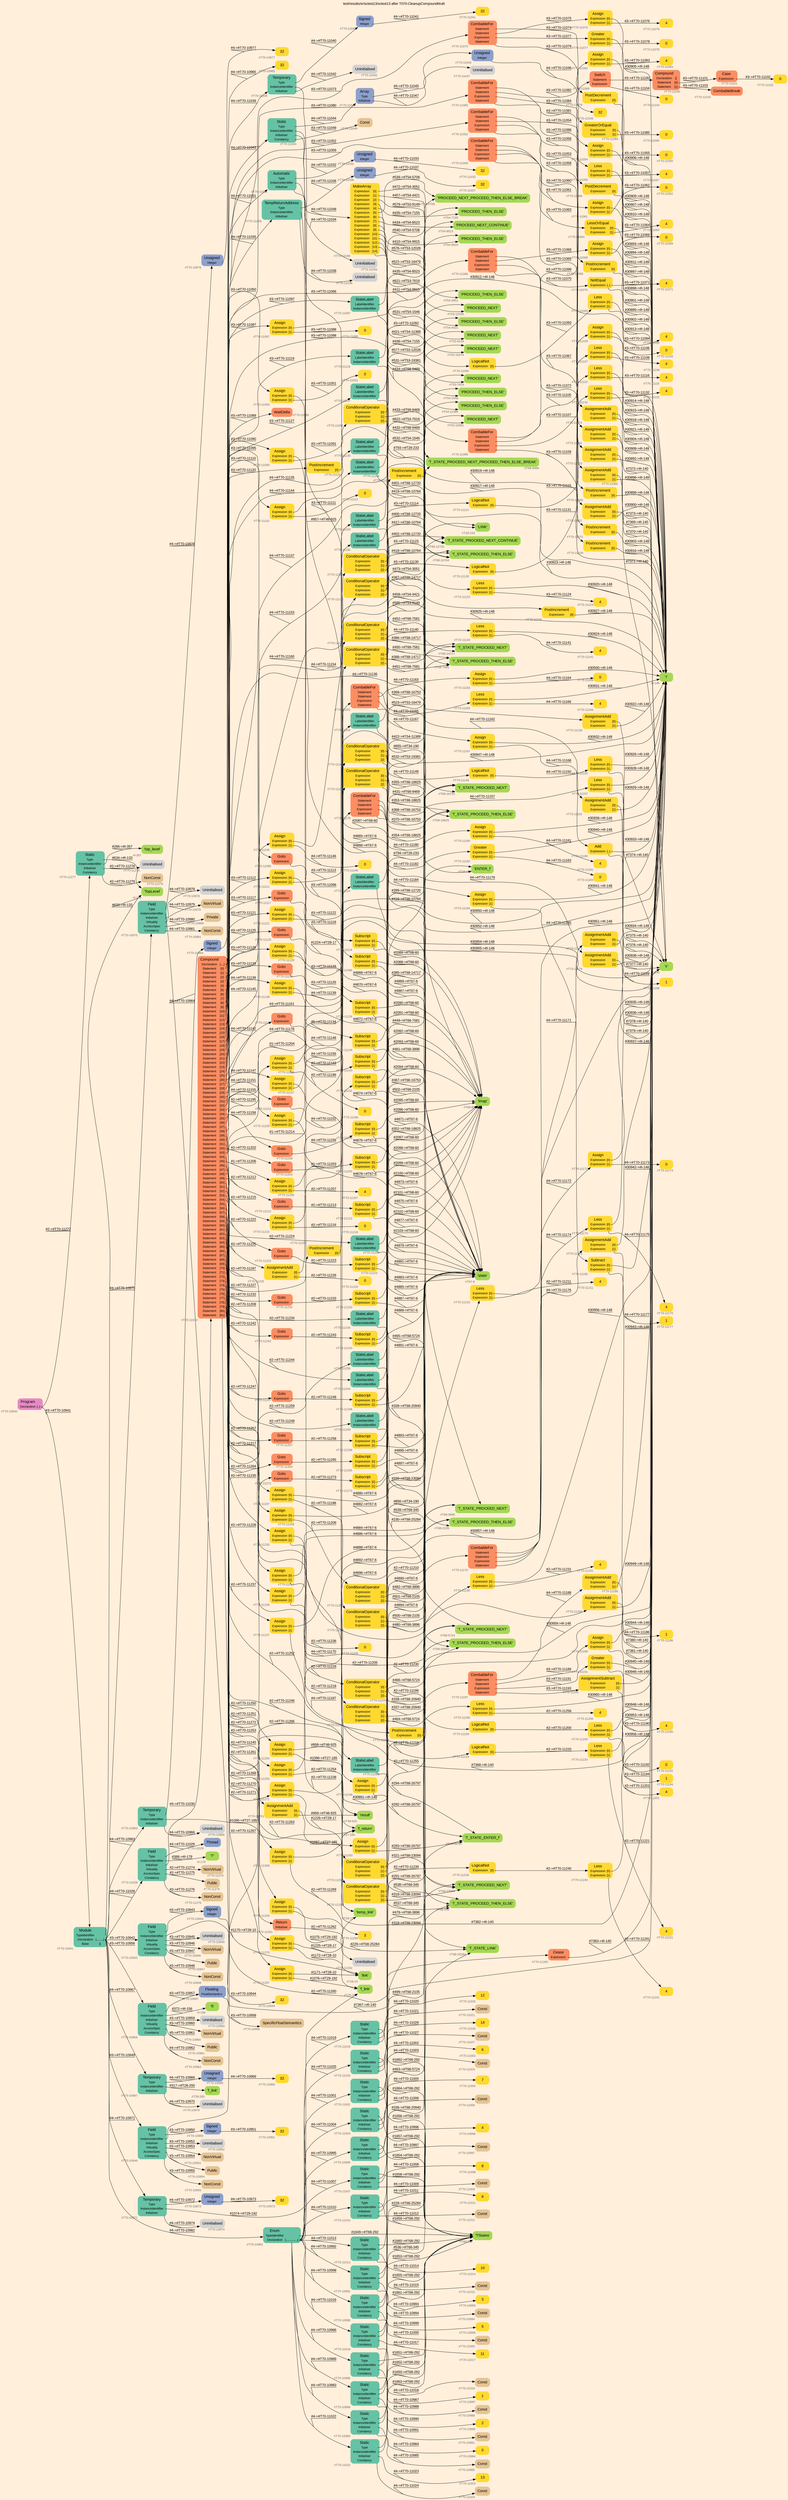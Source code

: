 digraph "test/results/sr/sctest13/sctest13 after T070-CleanupCompoundMulti" {
label = "test/results/sr/sctest13/sctest13 after T070-CleanupCompoundMulti"
labelloc = t
graph [
    rankdir = "LR"
    ranksep = 0.3
    bgcolor = antiquewhite1
    color = black
    fontcolor = black
    fontname = "Arial"
];
node [
    fontname = "Arial"
];
edge [
    fontname = "Arial"
];

// -------------------- node figure --------------------
// -------- block #T70-10940 ----------
"#T70-10940" [
    fillcolor = "/set28/4"
    xlabel = "#T70-10940"
    fontsize = "12"
    fontcolor = grey40
    shape = "plaintext"
    label = <<TABLE BORDER="0" CELLBORDER="0" CELLSPACING="0">
     <TR><TD><FONT COLOR="black" POINT-SIZE="15">Program</FONT></TD></TR>
     <TR><TD><FONT COLOR="black" POINT-SIZE="12">Declaration</FONT></TD><TD PORT="port0"><FONT COLOR="black" POINT-SIZE="12">{..}</FONT></TD></TR>
    </TABLE>>
    style = "rounded,filled"
];

// -------- block #T70-10941 ----------
"#T70-10941" [
    fillcolor = "/set28/1"
    xlabel = "#T70-10941"
    fontsize = "12"
    fontcolor = grey40
    shape = "plaintext"
    label = <<TABLE BORDER="0" CELLBORDER="0" CELLSPACING="0">
     <TR><TD><FONT COLOR="black" POINT-SIZE="15">Module</FONT></TD></TR>
     <TR><TD><FONT COLOR="black" POINT-SIZE="12">TypeIdentifier</FONT></TD><TD PORT="port0"></TD></TR>
     <TR><TD><FONT COLOR="black" POINT-SIZE="12">Declaration</FONT></TD><TD PORT="port1"><FONT COLOR="black" POINT-SIZE="12">{.........}</FONT></TD></TR>
     <TR><TD><FONT COLOR="black" POINT-SIZE="12">Base</FONT></TD><TD PORT="port2"><FONT COLOR="black" POINT-SIZE="12">{}</FONT></TD></TR>
    </TABLE>>
    style = "rounded,filled"
];

// -------- block #I-133 ----------
"#I-133" [
    fillcolor = "/set28/5"
    xlabel = "#I-133"
    fontsize = "12"
    fontcolor = grey40
    shape = "plaintext"
    label = <<TABLE BORDER="0" CELLBORDER="0" CELLSPACING="0">
     <TR><TD><FONT COLOR="black" POINT-SIZE="15">'TopLevel'</FONT></TD></TR>
    </TABLE>>
    style = "rounded,filled"
];

// -------- block #T70-10942 ----------
"#T70-10942" [
    fillcolor = "/set28/1"
    xlabel = "#T70-10942"
    fontsize = "12"
    fontcolor = grey40
    shape = "plaintext"
    label = <<TABLE BORDER="0" CELLBORDER="0" CELLSPACING="0">
     <TR><TD><FONT COLOR="black" POINT-SIZE="15">Field</FONT></TD></TR>
     <TR><TD><FONT COLOR="black" POINT-SIZE="12">Type</FONT></TD><TD PORT="port0"></TD></TR>
     <TR><TD><FONT COLOR="black" POINT-SIZE="12">InstanceIdentifier</FONT></TD><TD PORT="port1"></TD></TR>
     <TR><TD><FONT COLOR="black" POINT-SIZE="12">Initialiser</FONT></TD><TD PORT="port2"></TD></TR>
     <TR><TD><FONT COLOR="black" POINT-SIZE="12">Virtuality</FONT></TD><TD PORT="port3"></TD></TR>
     <TR><TD><FONT COLOR="black" POINT-SIZE="12">AccessSpec</FONT></TD><TD PORT="port4"></TD></TR>
     <TR><TD><FONT COLOR="black" POINT-SIZE="12">Constancy</FONT></TD><TD PORT="port5"></TD></TR>
    </TABLE>>
    style = "rounded,filled"
];

// -------- block #T70-10943 ----------
"#T70-10943" [
    fillcolor = "/set28/3"
    xlabel = "#T70-10943"
    fontsize = "12"
    fontcolor = grey40
    shape = "plaintext"
    label = <<TABLE BORDER="0" CELLBORDER="0" CELLSPACING="0">
     <TR><TD><FONT COLOR="black" POINT-SIZE="15">Signed</FONT></TD></TR>
     <TR><TD><FONT COLOR="black" POINT-SIZE="12">Integer</FONT></TD><TD PORT="port0"></TD></TR>
    </TABLE>>
    style = "rounded,filled"
];

// -------- block #T70-10944 ----------
"#T70-10944" [
    fillcolor = "/set28/6"
    xlabel = "#T70-10944"
    fontsize = "12"
    fontcolor = grey40
    shape = "plaintext"
    label = <<TABLE BORDER="0" CELLBORDER="0" CELLSPACING="0">
     <TR><TD><FONT COLOR="black" POINT-SIZE="15">32</FONT></TD></TR>
    </TABLE>>
    style = "rounded,filled"
];

// -------- block #I-140 ----------
"#I-140" [
    fillcolor = "/set28/5"
    xlabel = "#I-140"
    fontsize = "12"
    fontcolor = grey40
    shape = "plaintext"
    label = <<TABLE BORDER="0" CELLBORDER="0" CELLSPACING="0">
     <TR><TD><FONT COLOR="black" POINT-SIZE="15">'x'</FONT></TD></TR>
    </TABLE>>
    style = "rounded,filled"
];

// -------- block #T70-10945 ----------
"#T70-10945" [
    xlabel = "#T70-10945"
    fontsize = "12"
    fontcolor = grey40
    shape = "plaintext"
    label = <<TABLE BORDER="0" CELLBORDER="0" CELLSPACING="0">
     <TR><TD><FONT COLOR="black" POINT-SIZE="15">Uninitialised</FONT></TD></TR>
    </TABLE>>
    style = "rounded,filled"
];

// -------- block #T70-10946 ----------
"#T70-10946" [
    fillcolor = "/set28/7"
    xlabel = "#T70-10946"
    fontsize = "12"
    fontcolor = grey40
    shape = "plaintext"
    label = <<TABLE BORDER="0" CELLBORDER="0" CELLSPACING="0">
     <TR><TD><FONT COLOR="black" POINT-SIZE="15">NonVirtual</FONT></TD></TR>
    </TABLE>>
    style = "rounded,filled"
];

// -------- block #T70-10947 ----------
"#T70-10947" [
    fillcolor = "/set28/7"
    xlabel = "#T70-10947"
    fontsize = "12"
    fontcolor = grey40
    shape = "plaintext"
    label = <<TABLE BORDER="0" CELLBORDER="0" CELLSPACING="0">
     <TR><TD><FONT COLOR="black" POINT-SIZE="15">Public</FONT></TD></TR>
    </TABLE>>
    style = "rounded,filled"
];

// -------- block #T70-10948 ----------
"#T70-10948" [
    fillcolor = "/set28/7"
    xlabel = "#T70-10948"
    fontsize = "12"
    fontcolor = grey40
    shape = "plaintext"
    label = <<TABLE BORDER="0" CELLBORDER="0" CELLSPACING="0">
     <TR><TD><FONT COLOR="black" POINT-SIZE="15">NonConst</FONT></TD></TR>
    </TABLE>>
    style = "rounded,filled"
];

// -------- block #T70-10949 ----------
"#T70-10949" [
    fillcolor = "/set28/1"
    xlabel = "#T70-10949"
    fontsize = "12"
    fontcolor = grey40
    shape = "plaintext"
    label = <<TABLE BORDER="0" CELLBORDER="0" CELLSPACING="0">
     <TR><TD><FONT COLOR="black" POINT-SIZE="15">Field</FONT></TD></TR>
     <TR><TD><FONT COLOR="black" POINT-SIZE="12">Type</FONT></TD><TD PORT="port0"></TD></TR>
     <TR><TD><FONT COLOR="black" POINT-SIZE="12">InstanceIdentifier</FONT></TD><TD PORT="port1"></TD></TR>
     <TR><TD><FONT COLOR="black" POINT-SIZE="12">Initialiser</FONT></TD><TD PORT="port2"></TD></TR>
     <TR><TD><FONT COLOR="black" POINT-SIZE="12">Virtuality</FONT></TD><TD PORT="port3"></TD></TR>
     <TR><TD><FONT COLOR="black" POINT-SIZE="12">AccessSpec</FONT></TD><TD PORT="port4"></TD></TR>
     <TR><TD><FONT COLOR="black" POINT-SIZE="12">Constancy</FONT></TD><TD PORT="port5"></TD></TR>
    </TABLE>>
    style = "rounded,filled"
];

// -------- block #T70-10950 ----------
"#T70-10950" [
    fillcolor = "/set28/3"
    xlabel = "#T70-10950"
    fontsize = "12"
    fontcolor = grey40
    shape = "plaintext"
    label = <<TABLE BORDER="0" CELLBORDER="0" CELLSPACING="0">
     <TR><TD><FONT COLOR="black" POINT-SIZE="15">Signed</FONT></TD></TR>
     <TR><TD><FONT COLOR="black" POINT-SIZE="12">Integer</FONT></TD><TD PORT="port0"></TD></TR>
    </TABLE>>
    style = "rounded,filled"
];

// -------- block #T70-10951 ----------
"#T70-10951" [
    fillcolor = "/set28/6"
    xlabel = "#T70-10951"
    fontsize = "12"
    fontcolor = grey40
    shape = "plaintext"
    label = <<TABLE BORDER="0" CELLBORDER="0" CELLSPACING="0">
     <TR><TD><FONT COLOR="black" POINT-SIZE="15">32</FONT></TD></TR>
    </TABLE>>
    style = "rounded,filled"
];

// -------- block #I-148 ----------
"#I-148" [
    fillcolor = "/set28/5"
    xlabel = "#I-148"
    fontsize = "12"
    fontcolor = grey40
    shape = "plaintext"
    label = <<TABLE BORDER="0" CELLBORDER="0" CELLSPACING="0">
     <TR><TD><FONT COLOR="black" POINT-SIZE="15">'i'</FONT></TD></TR>
    </TABLE>>
    style = "rounded,filled"
];

// -------- block #T70-10952 ----------
"#T70-10952" [
    xlabel = "#T70-10952"
    fontsize = "12"
    fontcolor = grey40
    shape = "plaintext"
    label = <<TABLE BORDER="0" CELLBORDER="0" CELLSPACING="0">
     <TR><TD><FONT COLOR="black" POINT-SIZE="15">Uninitialised</FONT></TD></TR>
    </TABLE>>
    style = "rounded,filled"
];

// -------- block #T70-10953 ----------
"#T70-10953" [
    fillcolor = "/set28/7"
    xlabel = "#T70-10953"
    fontsize = "12"
    fontcolor = grey40
    shape = "plaintext"
    label = <<TABLE BORDER="0" CELLBORDER="0" CELLSPACING="0">
     <TR><TD><FONT COLOR="black" POINT-SIZE="15">NonVirtual</FONT></TD></TR>
    </TABLE>>
    style = "rounded,filled"
];

// -------- block #T70-10954 ----------
"#T70-10954" [
    fillcolor = "/set28/7"
    xlabel = "#T70-10954"
    fontsize = "12"
    fontcolor = grey40
    shape = "plaintext"
    label = <<TABLE BORDER="0" CELLBORDER="0" CELLSPACING="0">
     <TR><TD><FONT COLOR="black" POINT-SIZE="15">Public</FONT></TD></TR>
    </TABLE>>
    style = "rounded,filled"
];

// -------- block #T70-10955 ----------
"#T70-10955" [
    fillcolor = "/set28/7"
    xlabel = "#T70-10955"
    fontsize = "12"
    fontcolor = grey40
    shape = "plaintext"
    label = <<TABLE BORDER="0" CELLBORDER="0" CELLSPACING="0">
     <TR><TD><FONT COLOR="black" POINT-SIZE="15">NonConst</FONT></TD></TR>
    </TABLE>>
    style = "rounded,filled"
];

// -------- block #T70-10956 ----------
"#T70-10956" [
    fillcolor = "/set28/1"
    xlabel = "#T70-10956"
    fontsize = "12"
    fontcolor = grey40
    shape = "plaintext"
    label = <<TABLE BORDER="0" CELLBORDER="0" CELLSPACING="0">
     <TR><TD><FONT COLOR="black" POINT-SIZE="15">Field</FONT></TD></TR>
     <TR><TD><FONT COLOR="black" POINT-SIZE="12">Type</FONT></TD><TD PORT="port0"></TD></TR>
     <TR><TD><FONT COLOR="black" POINT-SIZE="12">InstanceIdentifier</FONT></TD><TD PORT="port1"></TD></TR>
     <TR><TD><FONT COLOR="black" POINT-SIZE="12">Initialiser</FONT></TD><TD PORT="port2"></TD></TR>
     <TR><TD><FONT COLOR="black" POINT-SIZE="12">Virtuality</FONT></TD><TD PORT="port3"></TD></TR>
     <TR><TD><FONT COLOR="black" POINT-SIZE="12">AccessSpec</FONT></TD><TD PORT="port4"></TD></TR>
     <TR><TD><FONT COLOR="black" POINT-SIZE="12">Constancy</FONT></TD><TD PORT="port5"></TD></TR>
    </TABLE>>
    style = "rounded,filled"
];

// -------- block #T70-10957 ----------
"#T70-10957" [
    fillcolor = "/set28/3"
    xlabel = "#T70-10957"
    fontsize = "12"
    fontcolor = grey40
    shape = "plaintext"
    label = <<TABLE BORDER="0" CELLBORDER="0" CELLSPACING="0">
     <TR><TD><FONT COLOR="black" POINT-SIZE="15">Floating</FONT></TD></TR>
     <TR><TD><FONT COLOR="black" POINT-SIZE="12">FloatSemantics</FONT></TD><TD PORT="port0"></TD></TR>
    </TABLE>>
    style = "rounded,filled"
];

// -------- block #T70-10958 ----------
"#T70-10958" [
    fillcolor = "/set28/7"
    xlabel = "#T70-10958"
    fontsize = "12"
    fontcolor = grey40
    shape = "plaintext"
    label = <<TABLE BORDER="0" CELLBORDER="0" CELLSPACING="0">
     <TR><TD><FONT COLOR="black" POINT-SIZE="15">SpecificFloatSemantics</FONT></TD></TR>
    </TABLE>>
    style = "rounded,filled"
];

// -------- block #I-156 ----------
"#I-156" [
    fillcolor = "/set28/5"
    xlabel = "#I-156"
    fontsize = "12"
    fontcolor = grey40
    shape = "plaintext"
    label = <<TABLE BORDER="0" CELLBORDER="0" CELLSPACING="0">
     <TR><TD><FONT COLOR="black" POINT-SIZE="15">'fi'</FONT></TD></TR>
    </TABLE>>
    style = "rounded,filled"
];

// -------- block #T70-10959 ----------
"#T70-10959" [
    xlabel = "#T70-10959"
    fontsize = "12"
    fontcolor = grey40
    shape = "plaintext"
    label = <<TABLE BORDER="0" CELLBORDER="0" CELLSPACING="0">
     <TR><TD><FONT COLOR="black" POINT-SIZE="15">Uninitialised</FONT></TD></TR>
    </TABLE>>
    style = "rounded,filled"
];

// -------- block #T70-10960 ----------
"#T70-10960" [
    fillcolor = "/set28/7"
    xlabel = "#T70-10960"
    fontsize = "12"
    fontcolor = grey40
    shape = "plaintext"
    label = <<TABLE BORDER="0" CELLBORDER="0" CELLSPACING="0">
     <TR><TD><FONT COLOR="black" POINT-SIZE="15">NonVirtual</FONT></TD></TR>
    </TABLE>>
    style = "rounded,filled"
];

// -------- block #T70-10961 ----------
"#T70-10961" [
    fillcolor = "/set28/7"
    xlabel = "#T70-10961"
    fontsize = "12"
    fontcolor = grey40
    shape = "plaintext"
    label = <<TABLE BORDER="0" CELLBORDER="0" CELLSPACING="0">
     <TR><TD><FONT COLOR="black" POINT-SIZE="15">Public</FONT></TD></TR>
    </TABLE>>
    style = "rounded,filled"
];

// -------- block #T70-10962 ----------
"#T70-10962" [
    fillcolor = "/set28/7"
    xlabel = "#T70-10962"
    fontsize = "12"
    fontcolor = grey40
    shape = "plaintext"
    label = <<TABLE BORDER="0" CELLBORDER="0" CELLSPACING="0">
     <TR><TD><FONT COLOR="black" POINT-SIZE="15">NonConst</FONT></TD></TR>
    </TABLE>>
    style = "rounded,filled"
];

// -------- block #T70-10963 ----------
"#T70-10963" [
    fillcolor = "/set28/1"
    xlabel = "#T70-10963"
    fontsize = "12"
    fontcolor = grey40
    shape = "plaintext"
    label = <<TABLE BORDER="0" CELLBORDER="0" CELLSPACING="0">
     <TR><TD><FONT COLOR="black" POINT-SIZE="15">Temporary</FONT></TD></TR>
     <TR><TD><FONT COLOR="black" POINT-SIZE="12">Type</FONT></TD><TD PORT="port0"></TD></TR>
     <TR><TD><FONT COLOR="black" POINT-SIZE="12">InstanceIdentifier</FONT></TD><TD PORT="port1"></TD></TR>
     <TR><TD><FONT COLOR="black" POINT-SIZE="12">Initialiser</FONT></TD><TD PORT="port2"></TD></TR>
    </TABLE>>
    style = "rounded,filled"
];

// -------- block #T70-10964 ----------
"#T70-10964" [
    fillcolor = "/set28/3"
    xlabel = "#T70-10964"
    fontsize = "12"
    fontcolor = grey40
    shape = "plaintext"
    label = <<TABLE BORDER="0" CELLBORDER="0" CELLSPACING="0">
     <TR><TD><FONT COLOR="black" POINT-SIZE="15">Signed</FONT></TD></TR>
     <TR><TD><FONT COLOR="black" POINT-SIZE="12">Integer</FONT></TD><TD PORT="port0"></TD></TR>
    </TABLE>>
    style = "rounded,filled"
];

// -------- block #T70-10965 ----------
"#T70-10965" [
    fillcolor = "/set28/6"
    xlabel = "#T70-10965"
    fontsize = "12"
    fontcolor = grey40
    shape = "plaintext"
    label = <<TABLE BORDER="0" CELLBORDER="0" CELLSPACING="0">
     <TR><TD><FONT COLOR="black" POINT-SIZE="15">32</FONT></TD></TR>
    </TABLE>>
    style = "rounded,filled"
];

// -------- block #T27-185 ----------
"#T27-185" [
    fillcolor = "/set28/5"
    xlabel = "#T27-185"
    fontsize = "12"
    fontcolor = grey40
    shape = "plaintext"
    label = <<TABLE BORDER="0" CELLBORDER="0" CELLSPACING="0">
     <TR><TD><FONT COLOR="black" POINT-SIZE="15">'f_return'</FONT></TD></TR>
    </TABLE>>
    style = "rounded,filled"
];

// -------- block #T70-10966 ----------
"#T70-10966" [
    xlabel = "#T70-10966"
    fontsize = "12"
    fontcolor = grey40
    shape = "plaintext"
    label = <<TABLE BORDER="0" CELLBORDER="0" CELLSPACING="0">
     <TR><TD><FONT COLOR="black" POINT-SIZE="15">Uninitialised</FONT></TD></TR>
    </TABLE>>
    style = "rounded,filled"
];

// -------- block #T70-10967 ----------
"#T70-10967" [
    fillcolor = "/set28/1"
    xlabel = "#T70-10967"
    fontsize = "12"
    fontcolor = grey40
    shape = "plaintext"
    label = <<TABLE BORDER="0" CELLBORDER="0" CELLSPACING="0">
     <TR><TD><FONT COLOR="black" POINT-SIZE="15">Temporary</FONT></TD></TR>
     <TR><TD><FONT COLOR="black" POINT-SIZE="12">Type</FONT></TD><TD PORT="port0"></TD></TR>
     <TR><TD><FONT COLOR="black" POINT-SIZE="12">InstanceIdentifier</FONT></TD><TD PORT="port1"></TD></TR>
     <TR><TD><FONT COLOR="black" POINT-SIZE="12">Initialiser</FONT></TD><TD PORT="port2"></TD></TR>
    </TABLE>>
    style = "rounded,filled"
];

// -------- block #T70-10968 ----------
"#T70-10968" [
    fillcolor = "/set28/3"
    xlabel = "#T70-10968"
    fontsize = "12"
    fontcolor = grey40
    shape = "plaintext"
    label = <<TABLE BORDER="0" CELLBORDER="0" CELLSPACING="0">
     <TR><TD><FONT COLOR="black" POINT-SIZE="15">Unsigned</FONT></TD></TR>
     <TR><TD><FONT COLOR="black" POINT-SIZE="12">Integer</FONT></TD><TD PORT="port0"></TD></TR>
    </TABLE>>
    style = "rounded,filled"
];

// -------- block #T70-10969 ----------
"#T70-10969" [
    fillcolor = "/set28/6"
    xlabel = "#T70-10969"
    fontsize = "12"
    fontcolor = grey40
    shape = "plaintext"
    label = <<TABLE BORDER="0" CELLBORDER="0" CELLSPACING="0">
     <TR><TD><FONT COLOR="black" POINT-SIZE="15">32</FONT></TD></TR>
    </TABLE>>
    style = "rounded,filled"
];

// -------- block #T28-200 ----------
"#T28-200" [
    fillcolor = "/set28/5"
    xlabel = "#T28-200"
    fontsize = "12"
    fontcolor = grey40
    shape = "plaintext"
    label = <<TABLE BORDER="0" CELLBORDER="0" CELLSPACING="0">
     <TR><TD><FONT COLOR="black" POINT-SIZE="15">'f_link'</FONT></TD></TR>
    </TABLE>>
    style = "rounded,filled"
];

// -------- block #T70-10970 ----------
"#T70-10970" [
    xlabel = "#T70-10970"
    fontsize = "12"
    fontcolor = grey40
    shape = "plaintext"
    label = <<TABLE BORDER="0" CELLBORDER="0" CELLSPACING="0">
     <TR><TD><FONT COLOR="black" POINT-SIZE="15">Uninitialised</FONT></TD></TR>
    </TABLE>>
    style = "rounded,filled"
];

// -------- block #T70-10971 ----------
"#T70-10971" [
    fillcolor = "/set28/1"
    xlabel = "#T70-10971"
    fontsize = "12"
    fontcolor = grey40
    shape = "plaintext"
    label = <<TABLE BORDER="0" CELLBORDER="0" CELLSPACING="0">
     <TR><TD><FONT COLOR="black" POINT-SIZE="15">Temporary</FONT></TD></TR>
     <TR><TD><FONT COLOR="black" POINT-SIZE="12">Type</FONT></TD><TD PORT="port0"></TD></TR>
     <TR><TD><FONT COLOR="black" POINT-SIZE="12">InstanceIdentifier</FONT></TD><TD PORT="port1"></TD></TR>
     <TR><TD><FONT COLOR="black" POINT-SIZE="12">Initialiser</FONT></TD><TD PORT="port2"></TD></TR>
    </TABLE>>
    style = "rounded,filled"
];

// -------- block #T70-10972 ----------
"#T70-10972" [
    fillcolor = "/set28/3"
    xlabel = "#T70-10972"
    fontsize = "12"
    fontcolor = grey40
    shape = "plaintext"
    label = <<TABLE BORDER="0" CELLBORDER="0" CELLSPACING="0">
     <TR><TD><FONT COLOR="black" POINT-SIZE="15">Unsigned</FONT></TD></TR>
     <TR><TD><FONT COLOR="black" POINT-SIZE="12">Integer</FONT></TD><TD PORT="port0"></TD></TR>
    </TABLE>>
    style = "rounded,filled"
];

// -------- block #T70-10973 ----------
"#T70-10973" [
    fillcolor = "/set28/6"
    xlabel = "#T70-10973"
    fontsize = "12"
    fontcolor = grey40
    shape = "plaintext"
    label = <<TABLE BORDER="0" CELLBORDER="0" CELLSPACING="0">
     <TR><TD><FONT COLOR="black" POINT-SIZE="15">32</FONT></TD></TR>
    </TABLE>>
    style = "rounded,filled"
];

// -------- block #T29-192 ----------
"#T29-192" [
    fillcolor = "/set28/5"
    xlabel = "#T29-192"
    fontsize = "12"
    fontcolor = grey40
    shape = "plaintext"
    label = <<TABLE BORDER="0" CELLBORDER="0" CELLSPACING="0">
     <TR><TD><FONT COLOR="black" POINT-SIZE="15">'f_link'</FONT></TD></TR>
    </TABLE>>
    style = "rounded,filled"
];

// -------- block #T70-10974 ----------
"#T70-10974" [
    xlabel = "#T70-10974"
    fontsize = "12"
    fontcolor = grey40
    shape = "plaintext"
    label = <<TABLE BORDER="0" CELLBORDER="0" CELLSPACING="0">
     <TR><TD><FONT COLOR="black" POINT-SIZE="15">Uninitialised</FONT></TD></TR>
    </TABLE>>
    style = "rounded,filled"
];

// -------- block #T70-10975 ----------
"#T70-10975" [
    fillcolor = "/set28/1"
    xlabel = "#T70-10975"
    fontsize = "12"
    fontcolor = grey40
    shape = "plaintext"
    label = <<TABLE BORDER="0" CELLBORDER="0" CELLSPACING="0">
     <TR><TD><FONT COLOR="black" POINT-SIZE="15">Field</FONT></TD></TR>
     <TR><TD><FONT COLOR="black" POINT-SIZE="12">Type</FONT></TD><TD PORT="port0"></TD></TR>
     <TR><TD><FONT COLOR="black" POINT-SIZE="12">InstanceIdentifier</FONT></TD><TD PORT="port1"></TD></TR>
     <TR><TD><FONT COLOR="black" POINT-SIZE="12">Initialiser</FONT></TD><TD PORT="port2"></TD></TR>
     <TR><TD><FONT COLOR="black" POINT-SIZE="12">Virtuality</FONT></TD><TD PORT="port3"></TD></TR>
     <TR><TD><FONT COLOR="black" POINT-SIZE="12">AccessSpec</FONT></TD><TD PORT="port4"></TD></TR>
     <TR><TD><FONT COLOR="black" POINT-SIZE="12">Constancy</FONT></TD><TD PORT="port5"></TD></TR>
    </TABLE>>
    style = "rounded,filled"
];

// -------- block #T70-10976 ----------
"#T70-10976" [
    fillcolor = "/set28/3"
    xlabel = "#T70-10976"
    fontsize = "12"
    fontcolor = grey40
    shape = "plaintext"
    label = <<TABLE BORDER="0" CELLBORDER="0" CELLSPACING="0">
     <TR><TD><FONT COLOR="black" POINT-SIZE="15">Unsigned</FONT></TD></TR>
     <TR><TD><FONT COLOR="black" POINT-SIZE="12">Integer</FONT></TD><TD PORT="port0"></TD></TR>
    </TABLE>>
    style = "rounded,filled"
];

// -------- block #T70-10977 ----------
"#T70-10977" [
    fillcolor = "/set28/6"
    xlabel = "#T70-10977"
    fontsize = "12"
    fontcolor = grey40
    shape = "plaintext"
    label = <<TABLE BORDER="0" CELLBORDER="0" CELLSPACING="0">
     <TR><TD><FONT COLOR="black" POINT-SIZE="15">32</FONT></TD></TR>
    </TABLE>>
    style = "rounded,filled"
];

// -------- block #T28-10 ----------
"#T28-10" [
    fillcolor = "/set28/5"
    xlabel = "#T28-10"
    fontsize = "12"
    fontcolor = grey40
    shape = "plaintext"
    label = <<TABLE BORDER="0" CELLBORDER="0" CELLSPACING="0">
     <TR><TD><FONT COLOR="black" POINT-SIZE="15">'link'</FONT></TD></TR>
    </TABLE>>
    style = "rounded,filled"
];

// -------- block #T70-10978 ----------
"#T70-10978" [
    xlabel = "#T70-10978"
    fontsize = "12"
    fontcolor = grey40
    shape = "plaintext"
    label = <<TABLE BORDER="0" CELLBORDER="0" CELLSPACING="0">
     <TR><TD><FONT COLOR="black" POINT-SIZE="15">Uninitialised</FONT></TD></TR>
    </TABLE>>
    style = "rounded,filled"
];

// -------- block #T70-10979 ----------
"#T70-10979" [
    fillcolor = "/set28/7"
    xlabel = "#T70-10979"
    fontsize = "12"
    fontcolor = grey40
    shape = "plaintext"
    label = <<TABLE BORDER="0" CELLBORDER="0" CELLSPACING="0">
     <TR><TD><FONT COLOR="black" POINT-SIZE="15">NonVirtual</FONT></TD></TR>
    </TABLE>>
    style = "rounded,filled"
];

// -------- block #T70-10980 ----------
"#T70-10980" [
    fillcolor = "/set28/7"
    xlabel = "#T70-10980"
    fontsize = "12"
    fontcolor = grey40
    shape = "plaintext"
    label = <<TABLE BORDER="0" CELLBORDER="0" CELLSPACING="0">
     <TR><TD><FONT COLOR="black" POINT-SIZE="15">Private</FONT></TD></TR>
    </TABLE>>
    style = "rounded,filled"
];

// -------- block #T70-10981 ----------
"#T70-10981" [
    fillcolor = "/set28/7"
    xlabel = "#T70-10981"
    fontsize = "12"
    fontcolor = grey40
    shape = "plaintext"
    label = <<TABLE BORDER="0" CELLBORDER="0" CELLSPACING="0">
     <TR><TD><FONT COLOR="black" POINT-SIZE="15">NonConst</FONT></TD></TR>
    </TABLE>>
    style = "rounded,filled"
];

// -------- block #T70-10982 ----------
"#T70-10982" [
    fillcolor = "/set28/1"
    xlabel = "#T70-10982"
    fontsize = "12"
    fontcolor = grey40
    shape = "plaintext"
    label = <<TABLE BORDER="0" CELLBORDER="0" CELLSPACING="0">
     <TR><TD><FONT COLOR="black" POINT-SIZE="15">Enum</FONT></TD></TR>
     <TR><TD><FONT COLOR="black" POINT-SIZE="12">TypeIdentifier</FONT></TD><TD PORT="port0"></TD></TR>
     <TR><TD><FONT COLOR="black" POINT-SIZE="12">Declaration</FONT></TD><TD PORT="port1"><FONT COLOR="black" POINT-SIZE="12">{...............}</FONT></TD></TR>
    </TABLE>>
    style = "rounded,filled"
];

// -------- block #T68-292 ----------
"#T68-292" [
    fillcolor = "/set28/5"
    xlabel = "#T68-292"
    fontsize = "12"
    fontcolor = grey40
    shape = "plaintext"
    label = <<TABLE BORDER="0" CELLBORDER="0" CELLSPACING="0">
     <TR><TD><FONT COLOR="black" POINT-SIZE="15">'TStates'</FONT></TD></TR>
    </TABLE>>
    style = "rounded,filled"
];

// -------- block #T70-10983 ----------
"#T70-10983" [
    fillcolor = "/set28/1"
    xlabel = "#T70-10983"
    fontsize = "12"
    fontcolor = grey40
    shape = "plaintext"
    label = <<TABLE BORDER="0" CELLBORDER="0" CELLSPACING="0">
     <TR><TD><FONT COLOR="black" POINT-SIZE="15">Static</FONT></TD></TR>
     <TR><TD><FONT COLOR="black" POINT-SIZE="12">Type</FONT></TD><TD PORT="port0"></TD></TR>
     <TR><TD><FONT COLOR="black" POINT-SIZE="12">InstanceIdentifier</FONT></TD><TD PORT="port1"></TD></TR>
     <TR><TD><FONT COLOR="black" POINT-SIZE="12">Initialiser</FONT></TD><TD PORT="port2"></TD></TR>
     <TR><TD><FONT COLOR="black" POINT-SIZE="12">Constancy</FONT></TD><TD PORT="port3"></TD></TR>
    </TABLE>>
    style = "rounded,filled"
];

// -------- block #T68-345 ----------
"#T68-345" [
    fillcolor = "/set28/5"
    xlabel = "#T68-345"
    fontsize = "12"
    fontcolor = grey40
    shape = "plaintext"
    label = <<TABLE BORDER="0" CELLBORDER="0" CELLSPACING="0">
     <TR><TD><FONT COLOR="black" POINT-SIZE="15">'T_STATE_PROCEED_THEN_ELSE'</FONT></TD></TR>
    </TABLE>>
    style = "rounded,filled"
];

// -------- block #T70-10984 ----------
"#T70-10984" [
    fillcolor = "/set28/6"
    xlabel = "#T70-10984"
    fontsize = "12"
    fontcolor = grey40
    shape = "plaintext"
    label = <<TABLE BORDER="0" CELLBORDER="0" CELLSPACING="0">
     <TR><TD><FONT COLOR="black" POINT-SIZE="15">0</FONT></TD></TR>
    </TABLE>>
    style = "rounded,filled"
];

// -------- block #T70-10985 ----------
"#T70-10985" [
    fillcolor = "/set28/7"
    xlabel = "#T70-10985"
    fontsize = "12"
    fontcolor = grey40
    shape = "plaintext"
    label = <<TABLE BORDER="0" CELLBORDER="0" CELLSPACING="0">
     <TR><TD><FONT COLOR="black" POINT-SIZE="15">Const</FONT></TD></TR>
    </TABLE>>
    style = "rounded,filled"
];

// -------- block #T70-10986 ----------
"#T70-10986" [
    fillcolor = "/set28/1"
    xlabel = "#T70-10986"
    fontsize = "12"
    fontcolor = grey40
    shape = "plaintext"
    label = <<TABLE BORDER="0" CELLBORDER="0" CELLSPACING="0">
     <TR><TD><FONT COLOR="black" POINT-SIZE="15">Static</FONT></TD></TR>
     <TR><TD><FONT COLOR="black" POINT-SIZE="12">Type</FONT></TD><TD PORT="port0"></TD></TR>
     <TR><TD><FONT COLOR="black" POINT-SIZE="12">InstanceIdentifier</FONT></TD><TD PORT="port1"></TD></TR>
     <TR><TD><FONT COLOR="black" POINT-SIZE="12">Initialiser</FONT></TD><TD PORT="port2"></TD></TR>
     <TR><TD><FONT COLOR="black" POINT-SIZE="12">Constancy</FONT></TD><TD PORT="port3"></TD></TR>
    </TABLE>>
    style = "rounded,filled"
];

// -------- block #T68-2105 ----------
"#T68-2105" [
    fillcolor = "/set28/5"
    xlabel = "#T68-2105"
    fontsize = "12"
    fontcolor = grey40
    shape = "plaintext"
    label = <<TABLE BORDER="0" CELLBORDER="0" CELLSPACING="0">
     <TR><TD><FONT COLOR="black" POINT-SIZE="15">'T_STATE_PROCEED_THEN_ELSE'</FONT></TD></TR>
    </TABLE>>
    style = "rounded,filled"
];

// -------- block #T70-10987 ----------
"#T70-10987" [
    fillcolor = "/set28/6"
    xlabel = "#T70-10987"
    fontsize = "12"
    fontcolor = grey40
    shape = "plaintext"
    label = <<TABLE BORDER="0" CELLBORDER="0" CELLSPACING="0">
     <TR><TD><FONT COLOR="black" POINT-SIZE="15">1</FONT></TD></TR>
    </TABLE>>
    style = "rounded,filled"
];

// -------- block #T70-10988 ----------
"#T70-10988" [
    fillcolor = "/set28/7"
    xlabel = "#T70-10988"
    fontsize = "12"
    fontcolor = grey40
    shape = "plaintext"
    label = <<TABLE BORDER="0" CELLBORDER="0" CELLSPACING="0">
     <TR><TD><FONT COLOR="black" POINT-SIZE="15">Const</FONT></TD></TR>
    </TABLE>>
    style = "rounded,filled"
];

// -------- block #T70-10989 ----------
"#T70-10989" [
    fillcolor = "/set28/1"
    xlabel = "#T70-10989"
    fontsize = "12"
    fontcolor = grey40
    shape = "plaintext"
    label = <<TABLE BORDER="0" CELLBORDER="0" CELLSPACING="0">
     <TR><TD><FONT COLOR="black" POINT-SIZE="15">Static</FONT></TD></TR>
     <TR><TD><FONT COLOR="black" POINT-SIZE="12">Type</FONT></TD><TD PORT="port0"></TD></TR>
     <TR><TD><FONT COLOR="black" POINT-SIZE="12">InstanceIdentifier</FONT></TD><TD PORT="port1"></TD></TR>
     <TR><TD><FONT COLOR="black" POINT-SIZE="12">Initialiser</FONT></TD><TD PORT="port2"></TD></TR>
     <TR><TD><FONT COLOR="black" POINT-SIZE="12">Constancy</FONT></TD><TD PORT="port3"></TD></TR>
    </TABLE>>
    style = "rounded,filled"
];

// -------- block #T68-3896 ----------
"#T68-3896" [
    fillcolor = "/set28/5"
    xlabel = "#T68-3896"
    fontsize = "12"
    fontcolor = grey40
    shape = "plaintext"
    label = <<TABLE BORDER="0" CELLBORDER="0" CELLSPACING="0">
     <TR><TD><FONT COLOR="black" POINT-SIZE="15">'T_STATE_PROCEED_NEXT'</FONT></TD></TR>
    </TABLE>>
    style = "rounded,filled"
];

// -------- block #T70-10990 ----------
"#T70-10990" [
    fillcolor = "/set28/6"
    xlabel = "#T70-10990"
    fontsize = "12"
    fontcolor = grey40
    shape = "plaintext"
    label = <<TABLE BORDER="0" CELLBORDER="0" CELLSPACING="0">
     <TR><TD><FONT COLOR="black" POINT-SIZE="15">2</FONT></TD></TR>
    </TABLE>>
    style = "rounded,filled"
];

// -------- block #T70-10991 ----------
"#T70-10991" [
    fillcolor = "/set28/7"
    xlabel = "#T70-10991"
    fontsize = "12"
    fontcolor = grey40
    shape = "plaintext"
    label = <<TABLE BORDER="0" CELLBORDER="0" CELLSPACING="0">
     <TR><TD><FONT COLOR="black" POINT-SIZE="15">Const</FONT></TD></TR>
    </TABLE>>
    style = "rounded,filled"
];

// -------- block #T70-10992 ----------
"#T70-10992" [
    fillcolor = "/set28/1"
    xlabel = "#T70-10992"
    fontsize = "12"
    fontcolor = grey40
    shape = "plaintext"
    label = <<TABLE BORDER="0" CELLBORDER="0" CELLSPACING="0">
     <TR><TD><FONT COLOR="black" POINT-SIZE="15">Static</FONT></TD></TR>
     <TR><TD><FONT COLOR="black" POINT-SIZE="12">Type</FONT></TD><TD PORT="port0"></TD></TR>
     <TR><TD><FONT COLOR="black" POINT-SIZE="12">InstanceIdentifier</FONT></TD><TD PORT="port1"></TD></TR>
     <TR><TD><FONT COLOR="black" POINT-SIZE="12">Initialiser</FONT></TD><TD PORT="port2"></TD></TR>
     <TR><TD><FONT COLOR="black" POINT-SIZE="12">Constancy</FONT></TD><TD PORT="port3"></TD></TR>
    </TABLE>>
    style = "rounded,filled"
];

// -------- block #T68-5724 ----------
"#T68-5724" [
    fillcolor = "/set28/5"
    xlabel = "#T68-5724"
    fontsize = "12"
    fontcolor = grey40
    shape = "plaintext"
    label = <<TABLE BORDER="0" CELLBORDER="0" CELLSPACING="0">
     <TR><TD><FONT COLOR="black" POINT-SIZE="15">'T_STATE_PROCEED_NEXT'</FONT></TD></TR>
    </TABLE>>
    style = "rounded,filled"
];

// -------- block #T70-10993 ----------
"#T70-10993" [
    fillcolor = "/set28/6"
    xlabel = "#T70-10993"
    fontsize = "12"
    fontcolor = grey40
    shape = "plaintext"
    label = <<TABLE BORDER="0" CELLBORDER="0" CELLSPACING="0">
     <TR><TD><FONT COLOR="black" POINT-SIZE="15">3</FONT></TD></TR>
    </TABLE>>
    style = "rounded,filled"
];

// -------- block #T70-10994 ----------
"#T70-10994" [
    fillcolor = "/set28/7"
    xlabel = "#T70-10994"
    fontsize = "12"
    fontcolor = grey40
    shape = "plaintext"
    label = <<TABLE BORDER="0" CELLBORDER="0" CELLSPACING="0">
     <TR><TD><FONT COLOR="black" POINT-SIZE="15">Const</FONT></TD></TR>
    </TABLE>>
    style = "rounded,filled"
];

// -------- block #T70-10995 ----------
"#T70-10995" [
    fillcolor = "/set28/1"
    xlabel = "#T70-10995"
    fontsize = "12"
    fontcolor = grey40
    shape = "plaintext"
    label = <<TABLE BORDER="0" CELLBORDER="0" CELLSPACING="0">
     <TR><TD><FONT COLOR="black" POINT-SIZE="15">Static</FONT></TD></TR>
     <TR><TD><FONT COLOR="black" POINT-SIZE="12">Type</FONT></TD><TD PORT="port0"></TD></TR>
     <TR><TD><FONT COLOR="black" POINT-SIZE="12">InstanceIdentifier</FONT></TD><TD PORT="port1"></TD></TR>
     <TR><TD><FONT COLOR="black" POINT-SIZE="12">Initialiser</FONT></TD><TD PORT="port2"></TD></TR>
     <TR><TD><FONT COLOR="black" POINT-SIZE="12">Constancy</FONT></TD><TD PORT="port3"></TD></TR>
    </TABLE>>
    style = "rounded,filled"
];

// -------- block #T68-7581 ----------
"#T68-7581" [
    fillcolor = "/set28/5"
    xlabel = "#T68-7581"
    fontsize = "12"
    fontcolor = grey40
    shape = "plaintext"
    label = <<TABLE BORDER="0" CELLBORDER="0" CELLSPACING="0">
     <TR><TD><FONT COLOR="black" POINT-SIZE="15">'T_STATE_PROCEED_THEN_ELSE'</FONT></TD></TR>
    </TABLE>>
    style = "rounded,filled"
];

// -------- block #T70-10996 ----------
"#T70-10996" [
    fillcolor = "/set28/6"
    xlabel = "#T70-10996"
    fontsize = "12"
    fontcolor = grey40
    shape = "plaintext"
    label = <<TABLE BORDER="0" CELLBORDER="0" CELLSPACING="0">
     <TR><TD><FONT COLOR="black" POINT-SIZE="15">4</FONT></TD></TR>
    </TABLE>>
    style = "rounded,filled"
];

// -------- block #T70-10997 ----------
"#T70-10997" [
    fillcolor = "/set28/7"
    xlabel = "#T70-10997"
    fontsize = "12"
    fontcolor = grey40
    shape = "plaintext"
    label = <<TABLE BORDER="0" CELLBORDER="0" CELLSPACING="0">
     <TR><TD><FONT COLOR="black" POINT-SIZE="15">Const</FONT></TD></TR>
    </TABLE>>
    style = "rounded,filled"
];

// -------- block #T70-10998 ----------
"#T70-10998" [
    fillcolor = "/set28/1"
    xlabel = "#T70-10998"
    fontsize = "12"
    fontcolor = grey40
    shape = "plaintext"
    label = <<TABLE BORDER="0" CELLBORDER="0" CELLSPACING="0">
     <TR><TD><FONT COLOR="black" POINT-SIZE="15">Static</FONT></TD></TR>
     <TR><TD><FONT COLOR="black" POINT-SIZE="12">Type</FONT></TD><TD PORT="port0"></TD></TR>
     <TR><TD><FONT COLOR="black" POINT-SIZE="12">InstanceIdentifier</FONT></TD><TD PORT="port1"></TD></TR>
     <TR><TD><FONT COLOR="black" POINT-SIZE="12">Initialiser</FONT></TD><TD PORT="port2"></TD></TR>
     <TR><TD><FONT COLOR="black" POINT-SIZE="12">Constancy</FONT></TD><TD PORT="port3"></TD></TR>
    </TABLE>>
    style = "rounded,filled"
];

// -------- block #T68-9469 ----------
"#T68-9469" [
    fillcolor = "/set28/5"
    xlabel = "#T68-9469"
    fontsize = "12"
    fontcolor = grey40
    shape = "plaintext"
    label = <<TABLE BORDER="0" CELLBORDER="0" CELLSPACING="0">
     <TR><TD><FONT COLOR="black" POINT-SIZE="15">'T_STATE_PROCEED_NEXT_PROCEED_THEN_ELSE_BREAK'</FONT></TD></TR>
    </TABLE>>
    style = "rounded,filled"
];

// -------- block #T70-10999 ----------
"#T70-10999" [
    fillcolor = "/set28/6"
    xlabel = "#T70-10999"
    fontsize = "12"
    fontcolor = grey40
    shape = "plaintext"
    label = <<TABLE BORDER="0" CELLBORDER="0" CELLSPACING="0">
     <TR><TD><FONT COLOR="black" POINT-SIZE="15">5</FONT></TD></TR>
    </TABLE>>
    style = "rounded,filled"
];

// -------- block #T70-11000 ----------
"#T70-11000" [
    fillcolor = "/set28/7"
    xlabel = "#T70-11000"
    fontsize = "12"
    fontcolor = grey40
    shape = "plaintext"
    label = <<TABLE BORDER="0" CELLBORDER="0" CELLSPACING="0">
     <TR><TD><FONT COLOR="black" POINT-SIZE="15">Const</FONT></TD></TR>
    </TABLE>>
    style = "rounded,filled"
];

// -------- block #T70-11001 ----------
"#T70-11001" [
    fillcolor = "/set28/1"
    xlabel = "#T70-11001"
    fontsize = "12"
    fontcolor = grey40
    shape = "plaintext"
    label = <<TABLE BORDER="0" CELLBORDER="0" CELLSPACING="0">
     <TR><TD><FONT COLOR="black" POINT-SIZE="15">Static</FONT></TD></TR>
     <TR><TD><FONT COLOR="black" POINT-SIZE="12">Type</FONT></TD><TD PORT="port0"></TD></TR>
     <TR><TD><FONT COLOR="black" POINT-SIZE="12">InstanceIdentifier</FONT></TD><TD PORT="port1"></TD></TR>
     <TR><TD><FONT COLOR="black" POINT-SIZE="12">Initialiser</FONT></TD><TD PORT="port2"></TD></TR>
     <TR><TD><FONT COLOR="black" POINT-SIZE="12">Constancy</FONT></TD><TD PORT="port3"></TD></TR>
    </TABLE>>
    style = "rounded,filled"
];

// -------- block #T68-10764 ----------
"#T68-10764" [
    fillcolor = "/set28/5"
    xlabel = "#T68-10764"
    fontsize = "12"
    fontcolor = grey40
    shape = "plaintext"
    label = <<TABLE BORDER="0" CELLBORDER="0" CELLSPACING="0">
     <TR><TD><FONT COLOR="black" POINT-SIZE="15">'T_STATE_PROCEED_THEN_ELSE'</FONT></TD></TR>
    </TABLE>>
    style = "rounded,filled"
];

// -------- block #T70-11002 ----------
"#T70-11002" [
    fillcolor = "/set28/6"
    xlabel = "#T70-11002"
    fontsize = "12"
    fontcolor = grey40
    shape = "plaintext"
    label = <<TABLE BORDER="0" CELLBORDER="0" CELLSPACING="0">
     <TR><TD><FONT COLOR="black" POINT-SIZE="15">6</FONT></TD></TR>
    </TABLE>>
    style = "rounded,filled"
];

// -------- block #T70-11003 ----------
"#T70-11003" [
    fillcolor = "/set28/7"
    xlabel = "#T70-11003"
    fontsize = "12"
    fontcolor = grey40
    shape = "plaintext"
    label = <<TABLE BORDER="0" CELLBORDER="0" CELLSPACING="0">
     <TR><TD><FONT COLOR="black" POINT-SIZE="15">Const</FONT></TD></TR>
    </TABLE>>
    style = "rounded,filled"
];

// -------- block #T70-11004 ----------
"#T70-11004" [
    fillcolor = "/set28/1"
    xlabel = "#T70-11004"
    fontsize = "12"
    fontcolor = grey40
    shape = "plaintext"
    label = <<TABLE BORDER="0" CELLBORDER="0" CELLSPACING="0">
     <TR><TD><FONT COLOR="black" POINT-SIZE="15">Static</FONT></TD></TR>
     <TR><TD><FONT COLOR="black" POINT-SIZE="12">Type</FONT></TD><TD PORT="port0"></TD></TR>
     <TR><TD><FONT COLOR="black" POINT-SIZE="12">InstanceIdentifier</FONT></TD><TD PORT="port1"></TD></TR>
     <TR><TD><FONT COLOR="black" POINT-SIZE="12">Initialiser</FONT></TD><TD PORT="port2"></TD></TR>
     <TR><TD><FONT COLOR="black" POINT-SIZE="12">Constancy</FONT></TD><TD PORT="port3"></TD></TR>
    </TABLE>>
    style = "rounded,filled"
];

// -------- block #T68-12720 ----------
"#T68-12720" [
    fillcolor = "/set28/5"
    xlabel = "#T68-12720"
    fontsize = "12"
    fontcolor = grey40
    shape = "plaintext"
    label = <<TABLE BORDER="0" CELLBORDER="0" CELLSPACING="0">
     <TR><TD><FONT COLOR="black" POINT-SIZE="15">'T_STATE_PROCEED_NEXT_CONTINUE'</FONT></TD></TR>
    </TABLE>>
    style = "rounded,filled"
];

// -------- block #T70-11005 ----------
"#T70-11005" [
    fillcolor = "/set28/6"
    xlabel = "#T70-11005"
    fontsize = "12"
    fontcolor = grey40
    shape = "plaintext"
    label = <<TABLE BORDER="0" CELLBORDER="0" CELLSPACING="0">
     <TR><TD><FONT COLOR="black" POINT-SIZE="15">7</FONT></TD></TR>
    </TABLE>>
    style = "rounded,filled"
];

// -------- block #T70-11006 ----------
"#T70-11006" [
    fillcolor = "/set28/7"
    xlabel = "#T70-11006"
    fontsize = "12"
    fontcolor = grey40
    shape = "plaintext"
    label = <<TABLE BORDER="0" CELLBORDER="0" CELLSPACING="0">
     <TR><TD><FONT COLOR="black" POINT-SIZE="15">Const</FONT></TD></TR>
    </TABLE>>
    style = "rounded,filled"
];

// -------- block #T70-11007 ----------
"#T70-11007" [
    fillcolor = "/set28/1"
    xlabel = "#T70-11007"
    fontsize = "12"
    fontcolor = grey40
    shape = "plaintext"
    label = <<TABLE BORDER="0" CELLBORDER="0" CELLSPACING="0">
     <TR><TD><FONT COLOR="black" POINT-SIZE="15">Static</FONT></TD></TR>
     <TR><TD><FONT COLOR="black" POINT-SIZE="12">Type</FONT></TD><TD PORT="port0"></TD></TR>
     <TR><TD><FONT COLOR="black" POINT-SIZE="12">InstanceIdentifier</FONT></TD><TD PORT="port1"></TD></TR>
     <TR><TD><FONT COLOR="black" POINT-SIZE="12">Initialiser</FONT></TD><TD PORT="port2"></TD></TR>
     <TR><TD><FONT COLOR="black" POINT-SIZE="12">Constancy</FONT></TD><TD PORT="port3"></TD></TR>
    </TABLE>>
    style = "rounded,filled"
];

// -------- block #T68-14717 ----------
"#T68-14717" [
    fillcolor = "/set28/5"
    xlabel = "#T68-14717"
    fontsize = "12"
    fontcolor = grey40
    shape = "plaintext"
    label = <<TABLE BORDER="0" CELLBORDER="0" CELLSPACING="0">
     <TR><TD><FONT COLOR="black" POINT-SIZE="15">'T_STATE_PROCEED_NEXT'</FONT></TD></TR>
    </TABLE>>
    style = "rounded,filled"
];

// -------- block #T70-11008 ----------
"#T70-11008" [
    fillcolor = "/set28/6"
    xlabel = "#T70-11008"
    fontsize = "12"
    fontcolor = grey40
    shape = "plaintext"
    label = <<TABLE BORDER="0" CELLBORDER="0" CELLSPACING="0">
     <TR><TD><FONT COLOR="black" POINT-SIZE="15">8</FONT></TD></TR>
    </TABLE>>
    style = "rounded,filled"
];

// -------- block #T70-11009 ----------
"#T70-11009" [
    fillcolor = "/set28/7"
    xlabel = "#T70-11009"
    fontsize = "12"
    fontcolor = grey40
    shape = "plaintext"
    label = <<TABLE BORDER="0" CELLBORDER="0" CELLSPACING="0">
     <TR><TD><FONT COLOR="black" POINT-SIZE="15">Const</FONT></TD></TR>
    </TABLE>>
    style = "rounded,filled"
];

// -------- block #T70-11010 ----------
"#T70-11010" [
    fillcolor = "/set28/1"
    xlabel = "#T70-11010"
    fontsize = "12"
    fontcolor = grey40
    shape = "plaintext"
    label = <<TABLE BORDER="0" CELLBORDER="0" CELLSPACING="0">
     <TR><TD><FONT COLOR="black" POINT-SIZE="15">Static</FONT></TD></TR>
     <TR><TD><FONT COLOR="black" POINT-SIZE="12">Type</FONT></TD><TD PORT="port0"></TD></TR>
     <TR><TD><FONT COLOR="black" POINT-SIZE="12">InstanceIdentifier</FONT></TD><TD PORT="port1"></TD></TR>
     <TR><TD><FONT COLOR="black" POINT-SIZE="12">Initialiser</FONT></TD><TD PORT="port2"></TD></TR>
     <TR><TD><FONT COLOR="black" POINT-SIZE="12">Constancy</FONT></TD><TD PORT="port3"></TD></TR>
    </TABLE>>
    style = "rounded,filled"
];

// -------- block #T68-16753 ----------
"#T68-16753" [
    fillcolor = "/set28/5"
    xlabel = "#T68-16753"
    fontsize = "12"
    fontcolor = grey40
    shape = "plaintext"
    label = <<TABLE BORDER="0" CELLBORDER="0" CELLSPACING="0">
     <TR><TD><FONT COLOR="black" POINT-SIZE="15">'T_STATE_PROCEED_NEXT'</FONT></TD></TR>
    </TABLE>>
    style = "rounded,filled"
];

// -------- block #T70-11011 ----------
"#T70-11011" [
    fillcolor = "/set28/6"
    xlabel = "#T70-11011"
    fontsize = "12"
    fontcolor = grey40
    shape = "plaintext"
    label = <<TABLE BORDER="0" CELLBORDER="0" CELLSPACING="0">
     <TR><TD><FONT COLOR="black" POINT-SIZE="15">9</FONT></TD></TR>
    </TABLE>>
    style = "rounded,filled"
];

// -------- block #T70-11012 ----------
"#T70-11012" [
    fillcolor = "/set28/7"
    xlabel = "#T70-11012"
    fontsize = "12"
    fontcolor = grey40
    shape = "plaintext"
    label = <<TABLE BORDER="0" CELLBORDER="0" CELLSPACING="0">
     <TR><TD><FONT COLOR="black" POINT-SIZE="15">Const</FONT></TD></TR>
    </TABLE>>
    style = "rounded,filled"
];

// -------- block #T70-11013 ----------
"#T70-11013" [
    fillcolor = "/set28/1"
    xlabel = "#T70-11013"
    fontsize = "12"
    fontcolor = grey40
    shape = "plaintext"
    label = <<TABLE BORDER="0" CELLBORDER="0" CELLSPACING="0">
     <TR><TD><FONT COLOR="black" POINT-SIZE="15">Static</FONT></TD></TR>
     <TR><TD><FONT COLOR="black" POINT-SIZE="12">Type</FONT></TD><TD PORT="port0"></TD></TR>
     <TR><TD><FONT COLOR="black" POINT-SIZE="12">InstanceIdentifier</FONT></TD><TD PORT="port1"></TD></TR>
     <TR><TD><FONT COLOR="black" POINT-SIZE="12">Initialiser</FONT></TD><TD PORT="port2"></TD></TR>
     <TR><TD><FONT COLOR="black" POINT-SIZE="12">Constancy</FONT></TD><TD PORT="port3"></TD></TR>
    </TABLE>>
    style = "rounded,filled"
];

// -------- block #T68-18825 ----------
"#T68-18825" [
    fillcolor = "/set28/5"
    xlabel = "#T68-18825"
    fontsize = "12"
    fontcolor = grey40
    shape = "plaintext"
    label = <<TABLE BORDER="0" CELLBORDER="0" CELLSPACING="0">
     <TR><TD><FONT COLOR="black" POINT-SIZE="15">'T_STATE_PROCEED_THEN_ELSE'</FONT></TD></TR>
    </TABLE>>
    style = "rounded,filled"
];

// -------- block #T70-11014 ----------
"#T70-11014" [
    fillcolor = "/set28/6"
    xlabel = "#T70-11014"
    fontsize = "12"
    fontcolor = grey40
    shape = "plaintext"
    label = <<TABLE BORDER="0" CELLBORDER="0" CELLSPACING="0">
     <TR><TD><FONT COLOR="black" POINT-SIZE="15">10</FONT></TD></TR>
    </TABLE>>
    style = "rounded,filled"
];

// -------- block #T70-11015 ----------
"#T70-11015" [
    fillcolor = "/set28/7"
    xlabel = "#T70-11015"
    fontsize = "12"
    fontcolor = grey40
    shape = "plaintext"
    label = <<TABLE BORDER="0" CELLBORDER="0" CELLSPACING="0">
     <TR><TD><FONT COLOR="black" POINT-SIZE="15">Const</FONT></TD></TR>
    </TABLE>>
    style = "rounded,filled"
];

// -------- block #T70-11016 ----------
"#T70-11016" [
    fillcolor = "/set28/1"
    xlabel = "#T70-11016"
    fontsize = "12"
    fontcolor = grey40
    shape = "plaintext"
    label = <<TABLE BORDER="0" CELLBORDER="0" CELLSPACING="0">
     <TR><TD><FONT COLOR="black" POINT-SIZE="15">Static</FONT></TD></TR>
     <TR><TD><FONT COLOR="black" POINT-SIZE="12">Type</FONT></TD><TD PORT="port0"></TD></TR>
     <TR><TD><FONT COLOR="black" POINT-SIZE="12">InstanceIdentifier</FONT></TD><TD PORT="port1"></TD></TR>
     <TR><TD><FONT COLOR="black" POINT-SIZE="12">Initialiser</FONT></TD><TD PORT="port2"></TD></TR>
     <TR><TD><FONT COLOR="black" POINT-SIZE="12">Constancy</FONT></TD><TD PORT="port3"></TD></TR>
    </TABLE>>
    style = "rounded,filled"
];

// -------- block #T68-20940 ----------
"#T68-20940" [
    fillcolor = "/set28/5"
    xlabel = "#T68-20940"
    fontsize = "12"
    fontcolor = grey40
    shape = "plaintext"
    label = <<TABLE BORDER="0" CELLBORDER="0" CELLSPACING="0">
     <TR><TD><FONT COLOR="black" POINT-SIZE="15">'T_STATE_PROCEED_THEN_ELSE'</FONT></TD></TR>
    </TABLE>>
    style = "rounded,filled"
];

// -------- block #T70-11017 ----------
"#T70-11017" [
    fillcolor = "/set28/6"
    xlabel = "#T70-11017"
    fontsize = "12"
    fontcolor = grey40
    shape = "plaintext"
    label = <<TABLE BORDER="0" CELLBORDER="0" CELLSPACING="0">
     <TR><TD><FONT COLOR="black" POINT-SIZE="15">11</FONT></TD></TR>
    </TABLE>>
    style = "rounded,filled"
];

// -------- block #T70-11018 ----------
"#T70-11018" [
    fillcolor = "/set28/7"
    xlabel = "#T70-11018"
    fontsize = "12"
    fontcolor = grey40
    shape = "plaintext"
    label = <<TABLE BORDER="0" CELLBORDER="0" CELLSPACING="0">
     <TR><TD><FONT COLOR="black" POINT-SIZE="15">Const</FONT></TD></TR>
    </TABLE>>
    style = "rounded,filled"
];

// -------- block #T70-11019 ----------
"#T70-11019" [
    fillcolor = "/set28/1"
    xlabel = "#T70-11019"
    fontsize = "12"
    fontcolor = grey40
    shape = "plaintext"
    label = <<TABLE BORDER="0" CELLBORDER="0" CELLSPACING="0">
     <TR><TD><FONT COLOR="black" POINT-SIZE="15">Static</FONT></TD></TR>
     <TR><TD><FONT COLOR="black" POINT-SIZE="12">Type</FONT></TD><TD PORT="port0"></TD></TR>
     <TR><TD><FONT COLOR="black" POINT-SIZE="12">InstanceIdentifier</FONT></TD><TD PORT="port1"></TD></TR>
     <TR><TD><FONT COLOR="black" POINT-SIZE="12">Initialiser</FONT></TD><TD PORT="port2"></TD></TR>
     <TR><TD><FONT COLOR="black" POINT-SIZE="12">Constancy</FONT></TD><TD PORT="port3"></TD></TR>
    </TABLE>>
    style = "rounded,filled"
];

// -------- block #T68-23094 ----------
"#T68-23094" [
    fillcolor = "/set28/5"
    xlabel = "#T68-23094"
    fontsize = "12"
    fontcolor = grey40
    shape = "plaintext"
    label = <<TABLE BORDER="0" CELLBORDER="0" CELLSPACING="0">
     <TR><TD><FONT COLOR="black" POINT-SIZE="15">'T_STATE_PROCEED_NEXT'</FONT></TD></TR>
    </TABLE>>
    style = "rounded,filled"
];

// -------- block #T70-11020 ----------
"#T70-11020" [
    fillcolor = "/set28/6"
    xlabel = "#T70-11020"
    fontsize = "12"
    fontcolor = grey40
    shape = "plaintext"
    label = <<TABLE BORDER="0" CELLBORDER="0" CELLSPACING="0">
     <TR><TD><FONT COLOR="black" POINT-SIZE="15">12</FONT></TD></TR>
    </TABLE>>
    style = "rounded,filled"
];

// -------- block #T70-11021 ----------
"#T70-11021" [
    fillcolor = "/set28/7"
    xlabel = "#T70-11021"
    fontsize = "12"
    fontcolor = grey40
    shape = "plaintext"
    label = <<TABLE BORDER="0" CELLBORDER="0" CELLSPACING="0">
     <TR><TD><FONT COLOR="black" POINT-SIZE="15">Const</FONT></TD></TR>
    </TABLE>>
    style = "rounded,filled"
];

// -------- block #T70-11022 ----------
"#T70-11022" [
    fillcolor = "/set28/1"
    xlabel = "#T70-11022"
    fontsize = "12"
    fontcolor = grey40
    shape = "plaintext"
    label = <<TABLE BORDER="0" CELLBORDER="0" CELLSPACING="0">
     <TR><TD><FONT COLOR="black" POINT-SIZE="15">Static</FONT></TD></TR>
     <TR><TD><FONT COLOR="black" POINT-SIZE="12">Type</FONT></TD><TD PORT="port0"></TD></TR>
     <TR><TD><FONT COLOR="black" POINT-SIZE="12">InstanceIdentifier</FONT></TD><TD PORT="port1"></TD></TR>
     <TR><TD><FONT COLOR="black" POINT-SIZE="12">Initialiser</FONT></TD><TD PORT="port2"></TD></TR>
     <TR><TD><FONT COLOR="black" POINT-SIZE="12">Constancy</FONT></TD><TD PORT="port3"></TD></TR>
    </TABLE>>
    style = "rounded,filled"
];

// -------- block #T68-25284 ----------
"#T68-25284" [
    fillcolor = "/set28/5"
    xlabel = "#T68-25284"
    fontsize = "12"
    fontcolor = grey40
    shape = "plaintext"
    label = <<TABLE BORDER="0" CELLBORDER="0" CELLSPACING="0">
     <TR><TD><FONT COLOR="black" POINT-SIZE="15">'T_STATE_LINK'</FONT></TD></TR>
    </TABLE>>
    style = "rounded,filled"
];

// -------- block #T70-11023 ----------
"#T70-11023" [
    fillcolor = "/set28/6"
    xlabel = "#T70-11023"
    fontsize = "12"
    fontcolor = grey40
    shape = "plaintext"
    label = <<TABLE BORDER="0" CELLBORDER="0" CELLSPACING="0">
     <TR><TD><FONT COLOR="black" POINT-SIZE="15">13</FONT></TD></TR>
    </TABLE>>
    style = "rounded,filled"
];

// -------- block #T70-11024 ----------
"#T70-11024" [
    fillcolor = "/set28/7"
    xlabel = "#T70-11024"
    fontsize = "12"
    fontcolor = grey40
    shape = "plaintext"
    label = <<TABLE BORDER="0" CELLBORDER="0" CELLSPACING="0">
     <TR><TD><FONT COLOR="black" POINT-SIZE="15">Const</FONT></TD></TR>
    </TABLE>>
    style = "rounded,filled"
];

// -------- block #T70-11025 ----------
"#T70-11025" [
    fillcolor = "/set28/1"
    xlabel = "#T70-11025"
    fontsize = "12"
    fontcolor = grey40
    shape = "plaintext"
    label = <<TABLE BORDER="0" CELLBORDER="0" CELLSPACING="0">
     <TR><TD><FONT COLOR="black" POINT-SIZE="15">Static</FONT></TD></TR>
     <TR><TD><FONT COLOR="black" POINT-SIZE="12">Type</FONT></TD><TD PORT="port0"></TD></TR>
     <TR><TD><FONT COLOR="black" POINT-SIZE="12">InstanceIdentifier</FONT></TD><TD PORT="port1"></TD></TR>
     <TR><TD><FONT COLOR="black" POINT-SIZE="12">Initialiser</FONT></TD><TD PORT="port2"></TD></TR>
     <TR><TD><FONT COLOR="black" POINT-SIZE="12">Constancy</FONT></TD><TD PORT="port3"></TD></TR>
    </TABLE>>
    style = "rounded,filled"
];

// -------- block #T68-26797 ----------
"#T68-26797" [
    fillcolor = "/set28/5"
    xlabel = "#T68-26797"
    fontsize = "12"
    fontcolor = grey40
    shape = "plaintext"
    label = <<TABLE BORDER="0" CELLBORDER="0" CELLSPACING="0">
     <TR><TD><FONT COLOR="black" POINT-SIZE="15">'T_STATE_ENTER_f'</FONT></TD></TR>
    </TABLE>>
    style = "rounded,filled"
];

// -------- block #T70-11026 ----------
"#T70-11026" [
    fillcolor = "/set28/6"
    xlabel = "#T70-11026"
    fontsize = "12"
    fontcolor = grey40
    shape = "plaintext"
    label = <<TABLE BORDER="0" CELLBORDER="0" CELLSPACING="0">
     <TR><TD><FONT COLOR="black" POINT-SIZE="15">14</FONT></TD></TR>
    </TABLE>>
    style = "rounded,filled"
];

// -------- block #T70-11027 ----------
"#T70-11027" [
    fillcolor = "/set28/7"
    xlabel = "#T70-11027"
    fontsize = "12"
    fontcolor = grey40
    shape = "plaintext"
    label = <<TABLE BORDER="0" CELLBORDER="0" CELLSPACING="0">
     <TR><TD><FONT COLOR="black" POINT-SIZE="15">Const</FONT></TD></TR>
    </TABLE>>
    style = "rounded,filled"
];

// -------- block #T70-11028 ----------
"#T70-11028" [
    fillcolor = "/set28/1"
    xlabel = "#T70-11028"
    fontsize = "12"
    fontcolor = grey40
    shape = "plaintext"
    label = <<TABLE BORDER="0" CELLBORDER="0" CELLSPACING="0">
     <TR><TD><FONT COLOR="black" POINT-SIZE="15">Field</FONT></TD></TR>
     <TR><TD><FONT COLOR="black" POINT-SIZE="12">Type</FONT></TD><TD PORT="port0"></TD></TR>
     <TR><TD><FONT COLOR="black" POINT-SIZE="12">InstanceIdentifier</FONT></TD><TD PORT="port1"></TD></TR>
     <TR><TD><FONT COLOR="black" POINT-SIZE="12">Initialiser</FONT></TD><TD PORT="port2"></TD></TR>
     <TR><TD><FONT COLOR="black" POINT-SIZE="12">Virtuality</FONT></TD><TD PORT="port3"></TD></TR>
     <TR><TD><FONT COLOR="black" POINT-SIZE="12">AccessSpec</FONT></TD><TD PORT="port4"></TD></TR>
     <TR><TD><FONT COLOR="black" POINT-SIZE="12">Constancy</FONT></TD><TD PORT="port5"></TD></TR>
    </TABLE>>
    style = "rounded,filled"
];

// -------- block #T70-11029 ----------
"#T70-11029" [
    fillcolor = "/set28/3"
    xlabel = "#T70-11029"
    fontsize = "12"
    fontcolor = grey40
    shape = "plaintext"
    label = <<TABLE BORDER="0" CELLBORDER="0" CELLSPACING="0">
     <TR><TD><FONT COLOR="black" POINT-SIZE="15">Thread</FONT></TD></TR>
    </TABLE>>
    style = "rounded,filled"
];

// -------- block #I-179 ----------
"#I-179" [
    fillcolor = "/set28/5"
    xlabel = "#I-179"
    fontsize = "12"
    fontcolor = grey40
    shape = "plaintext"
    label = <<TABLE BORDER="0" CELLBORDER="0" CELLSPACING="0">
     <TR><TD><FONT COLOR="black" POINT-SIZE="15">'T'</FONT></TD></TR>
    </TABLE>>
    style = "rounded,filled"
];

// -------- block #T70-11030 ----------
"#T70-11030" [
    fillcolor = "/set28/2"
    xlabel = "#T70-11030"
    fontsize = "12"
    fontcolor = grey40
    shape = "plaintext"
    label = <<TABLE BORDER="0" CELLBORDER="0" CELLSPACING="0">
     <TR><TD><FONT COLOR="black" POINT-SIZE="15">Compound</FONT></TD></TR>
     <TR><TD><FONT COLOR="black" POINT-SIZE="12">Declaration</FONT></TD><TD PORT="port0"><FONT COLOR="black" POINT-SIZE="12">{....}</FONT></TD></TR>
     <TR><TD><FONT COLOR="black" POINT-SIZE="12">Statement</FONT></TD><TD PORT="port1"><FONT COLOR="black" POINT-SIZE="12">[0]</FONT></TD></TR>
     <TR><TD><FONT COLOR="black" POINT-SIZE="12">Statement</FONT></TD><TD PORT="port2"><FONT COLOR="black" POINT-SIZE="12">[1]</FONT></TD></TR>
     <TR><TD><FONT COLOR="black" POINT-SIZE="12">Statement</FONT></TD><TD PORT="port3"><FONT COLOR="black" POINT-SIZE="12">[2]</FONT></TD></TR>
     <TR><TD><FONT COLOR="black" POINT-SIZE="12">Statement</FONT></TD><TD PORT="port4"><FONT COLOR="black" POINT-SIZE="12">[3]</FONT></TD></TR>
     <TR><TD><FONT COLOR="black" POINT-SIZE="12">Statement</FONT></TD><TD PORT="port5"><FONT COLOR="black" POINT-SIZE="12">[4]</FONT></TD></TR>
     <TR><TD><FONT COLOR="black" POINT-SIZE="12">Statement</FONT></TD><TD PORT="port6"><FONT COLOR="black" POINT-SIZE="12">[5]</FONT></TD></TR>
     <TR><TD><FONT COLOR="black" POINT-SIZE="12">Statement</FONT></TD><TD PORT="port7"><FONT COLOR="black" POINT-SIZE="12">[6]</FONT></TD></TR>
     <TR><TD><FONT COLOR="black" POINT-SIZE="12">Statement</FONT></TD><TD PORT="port8"><FONT COLOR="black" POINT-SIZE="12">[7]</FONT></TD></TR>
     <TR><TD><FONT COLOR="black" POINT-SIZE="12">Statement</FONT></TD><TD PORT="port9"><FONT COLOR="black" POINT-SIZE="12">[8]</FONT></TD></TR>
     <TR><TD><FONT COLOR="black" POINT-SIZE="12">Statement</FONT></TD><TD PORT="port10"><FONT COLOR="black" POINT-SIZE="12">[9]</FONT></TD></TR>
     <TR><TD><FONT COLOR="black" POINT-SIZE="12">Statement</FONT></TD><TD PORT="port11"><FONT COLOR="black" POINT-SIZE="12">[10]</FONT></TD></TR>
     <TR><TD><FONT COLOR="black" POINT-SIZE="12">Statement</FONT></TD><TD PORT="port12"><FONT COLOR="black" POINT-SIZE="12">[11]</FONT></TD></TR>
     <TR><TD><FONT COLOR="black" POINT-SIZE="12">Statement</FONT></TD><TD PORT="port13"><FONT COLOR="black" POINT-SIZE="12">[12]</FONT></TD></TR>
     <TR><TD><FONT COLOR="black" POINT-SIZE="12">Statement</FONT></TD><TD PORT="port14"><FONT COLOR="black" POINT-SIZE="12">[13]</FONT></TD></TR>
     <TR><TD><FONT COLOR="black" POINT-SIZE="12">Statement</FONT></TD><TD PORT="port15"><FONT COLOR="black" POINT-SIZE="12">[14]</FONT></TD></TR>
     <TR><TD><FONT COLOR="black" POINT-SIZE="12">Statement</FONT></TD><TD PORT="port16"><FONT COLOR="black" POINT-SIZE="12">[15]</FONT></TD></TR>
     <TR><TD><FONT COLOR="black" POINT-SIZE="12">Statement</FONT></TD><TD PORT="port17"><FONT COLOR="black" POINT-SIZE="12">[16]</FONT></TD></TR>
     <TR><TD><FONT COLOR="black" POINT-SIZE="12">Statement</FONT></TD><TD PORT="port18"><FONT COLOR="black" POINT-SIZE="12">[17]</FONT></TD></TR>
     <TR><TD><FONT COLOR="black" POINT-SIZE="12">Statement</FONT></TD><TD PORT="port19"><FONT COLOR="black" POINT-SIZE="12">[18]</FONT></TD></TR>
     <TR><TD><FONT COLOR="black" POINT-SIZE="12">Statement</FONT></TD><TD PORT="port20"><FONT COLOR="black" POINT-SIZE="12">[19]</FONT></TD></TR>
     <TR><TD><FONT COLOR="black" POINT-SIZE="12">Statement</FONT></TD><TD PORT="port21"><FONT COLOR="black" POINT-SIZE="12">[20]</FONT></TD></TR>
     <TR><TD><FONT COLOR="black" POINT-SIZE="12">Statement</FONT></TD><TD PORT="port22"><FONT COLOR="black" POINT-SIZE="12">[21]</FONT></TD></TR>
     <TR><TD><FONT COLOR="black" POINT-SIZE="12">Statement</FONT></TD><TD PORT="port23"><FONT COLOR="black" POINT-SIZE="12">[22]</FONT></TD></TR>
     <TR><TD><FONT COLOR="black" POINT-SIZE="12">Statement</FONT></TD><TD PORT="port24"><FONT COLOR="black" POINT-SIZE="12">[23]</FONT></TD></TR>
     <TR><TD><FONT COLOR="black" POINT-SIZE="12">Statement</FONT></TD><TD PORT="port25"><FONT COLOR="black" POINT-SIZE="12">[24]</FONT></TD></TR>
     <TR><TD><FONT COLOR="black" POINT-SIZE="12">Statement</FONT></TD><TD PORT="port26"><FONT COLOR="black" POINT-SIZE="12">[25]</FONT></TD></TR>
     <TR><TD><FONT COLOR="black" POINT-SIZE="12">Statement</FONT></TD><TD PORT="port27"><FONT COLOR="black" POINT-SIZE="12">[26]</FONT></TD></TR>
     <TR><TD><FONT COLOR="black" POINT-SIZE="12">Statement</FONT></TD><TD PORT="port28"><FONT COLOR="black" POINT-SIZE="12">[27]</FONT></TD></TR>
     <TR><TD><FONT COLOR="black" POINT-SIZE="12">Statement</FONT></TD><TD PORT="port29"><FONT COLOR="black" POINT-SIZE="12">[28]</FONT></TD></TR>
     <TR><TD><FONT COLOR="black" POINT-SIZE="12">Statement</FONT></TD><TD PORT="port30"><FONT COLOR="black" POINT-SIZE="12">[29]</FONT></TD></TR>
     <TR><TD><FONT COLOR="black" POINT-SIZE="12">Statement</FONT></TD><TD PORT="port31"><FONT COLOR="black" POINT-SIZE="12">[30]</FONT></TD></TR>
     <TR><TD><FONT COLOR="black" POINT-SIZE="12">Statement</FONT></TD><TD PORT="port32"><FONT COLOR="black" POINT-SIZE="12">[31]</FONT></TD></TR>
     <TR><TD><FONT COLOR="black" POINT-SIZE="12">Statement</FONT></TD><TD PORT="port33"><FONT COLOR="black" POINT-SIZE="12">[32]</FONT></TD></TR>
     <TR><TD><FONT COLOR="black" POINT-SIZE="12">Statement</FONT></TD><TD PORT="port34"><FONT COLOR="black" POINT-SIZE="12">[33]</FONT></TD></TR>
     <TR><TD><FONT COLOR="black" POINT-SIZE="12">Statement</FONT></TD><TD PORT="port35"><FONT COLOR="black" POINT-SIZE="12">[34]</FONT></TD></TR>
     <TR><TD><FONT COLOR="black" POINT-SIZE="12">Statement</FONT></TD><TD PORT="port36"><FONT COLOR="black" POINT-SIZE="12">[35]</FONT></TD></TR>
     <TR><TD><FONT COLOR="black" POINT-SIZE="12">Statement</FONT></TD><TD PORT="port37"><FONT COLOR="black" POINT-SIZE="12">[36]</FONT></TD></TR>
     <TR><TD><FONT COLOR="black" POINT-SIZE="12">Statement</FONT></TD><TD PORT="port38"><FONT COLOR="black" POINT-SIZE="12">[37]</FONT></TD></TR>
     <TR><TD><FONT COLOR="black" POINT-SIZE="12">Statement</FONT></TD><TD PORT="port39"><FONT COLOR="black" POINT-SIZE="12">[38]</FONT></TD></TR>
     <TR><TD><FONT COLOR="black" POINT-SIZE="12">Statement</FONT></TD><TD PORT="port40"><FONT COLOR="black" POINT-SIZE="12">[39]</FONT></TD></TR>
     <TR><TD><FONT COLOR="black" POINT-SIZE="12">Statement</FONT></TD><TD PORT="port41"><FONT COLOR="black" POINT-SIZE="12">[40]</FONT></TD></TR>
     <TR><TD><FONT COLOR="black" POINT-SIZE="12">Statement</FONT></TD><TD PORT="port42"><FONT COLOR="black" POINT-SIZE="12">[41]</FONT></TD></TR>
     <TR><TD><FONT COLOR="black" POINT-SIZE="12">Statement</FONT></TD><TD PORT="port43"><FONT COLOR="black" POINT-SIZE="12">[42]</FONT></TD></TR>
     <TR><TD><FONT COLOR="black" POINT-SIZE="12">Statement</FONT></TD><TD PORT="port44"><FONT COLOR="black" POINT-SIZE="12">[43]</FONT></TD></TR>
     <TR><TD><FONT COLOR="black" POINT-SIZE="12">Statement</FONT></TD><TD PORT="port45"><FONT COLOR="black" POINT-SIZE="12">[44]</FONT></TD></TR>
     <TR><TD><FONT COLOR="black" POINT-SIZE="12">Statement</FONT></TD><TD PORT="port46"><FONT COLOR="black" POINT-SIZE="12">[45]</FONT></TD></TR>
     <TR><TD><FONT COLOR="black" POINT-SIZE="12">Statement</FONT></TD><TD PORT="port47"><FONT COLOR="black" POINT-SIZE="12">[46]</FONT></TD></TR>
     <TR><TD><FONT COLOR="black" POINT-SIZE="12">Statement</FONT></TD><TD PORT="port48"><FONT COLOR="black" POINT-SIZE="12">[47]</FONT></TD></TR>
     <TR><TD><FONT COLOR="black" POINT-SIZE="12">Statement</FONT></TD><TD PORT="port49"><FONT COLOR="black" POINT-SIZE="12">[48]</FONT></TD></TR>
     <TR><TD><FONT COLOR="black" POINT-SIZE="12">Statement</FONT></TD><TD PORT="port50"><FONT COLOR="black" POINT-SIZE="12">[49]</FONT></TD></TR>
     <TR><TD><FONT COLOR="black" POINT-SIZE="12">Statement</FONT></TD><TD PORT="port51"><FONT COLOR="black" POINT-SIZE="12">[50]</FONT></TD></TR>
     <TR><TD><FONT COLOR="black" POINT-SIZE="12">Statement</FONT></TD><TD PORT="port52"><FONT COLOR="black" POINT-SIZE="12">[51]</FONT></TD></TR>
     <TR><TD><FONT COLOR="black" POINT-SIZE="12">Statement</FONT></TD><TD PORT="port53"><FONT COLOR="black" POINT-SIZE="12">[52]</FONT></TD></TR>
     <TR><TD><FONT COLOR="black" POINT-SIZE="12">Statement</FONT></TD><TD PORT="port54"><FONT COLOR="black" POINT-SIZE="12">[53]</FONT></TD></TR>
     <TR><TD><FONT COLOR="black" POINT-SIZE="12">Statement</FONT></TD><TD PORT="port55"><FONT COLOR="black" POINT-SIZE="12">[54]</FONT></TD></TR>
     <TR><TD><FONT COLOR="black" POINT-SIZE="12">Statement</FONT></TD><TD PORT="port56"><FONT COLOR="black" POINT-SIZE="12">[55]</FONT></TD></TR>
     <TR><TD><FONT COLOR="black" POINT-SIZE="12">Statement</FONT></TD><TD PORT="port57"><FONT COLOR="black" POINT-SIZE="12">[56]</FONT></TD></TR>
     <TR><TD><FONT COLOR="black" POINT-SIZE="12">Statement</FONT></TD><TD PORT="port58"><FONT COLOR="black" POINT-SIZE="12">[57]</FONT></TD></TR>
     <TR><TD><FONT COLOR="black" POINT-SIZE="12">Statement</FONT></TD><TD PORT="port59"><FONT COLOR="black" POINT-SIZE="12">[58]</FONT></TD></TR>
     <TR><TD><FONT COLOR="black" POINT-SIZE="12">Statement</FONT></TD><TD PORT="port60"><FONT COLOR="black" POINT-SIZE="12">[59]</FONT></TD></TR>
     <TR><TD><FONT COLOR="black" POINT-SIZE="12">Statement</FONT></TD><TD PORT="port61"><FONT COLOR="black" POINT-SIZE="12">[60]</FONT></TD></TR>
     <TR><TD><FONT COLOR="black" POINT-SIZE="12">Statement</FONT></TD><TD PORT="port62"><FONT COLOR="black" POINT-SIZE="12">[61]</FONT></TD></TR>
     <TR><TD><FONT COLOR="black" POINT-SIZE="12">Statement</FONT></TD><TD PORT="port63"><FONT COLOR="black" POINT-SIZE="12">[62]</FONT></TD></TR>
     <TR><TD><FONT COLOR="black" POINT-SIZE="12">Statement</FONT></TD><TD PORT="port64"><FONT COLOR="black" POINT-SIZE="12">[63]</FONT></TD></TR>
     <TR><TD><FONT COLOR="black" POINT-SIZE="12">Statement</FONT></TD><TD PORT="port65"><FONT COLOR="black" POINT-SIZE="12">[64]</FONT></TD></TR>
     <TR><TD><FONT COLOR="black" POINT-SIZE="12">Statement</FONT></TD><TD PORT="port66"><FONT COLOR="black" POINT-SIZE="12">[65]</FONT></TD></TR>
     <TR><TD><FONT COLOR="black" POINT-SIZE="12">Statement</FONT></TD><TD PORT="port67"><FONT COLOR="black" POINT-SIZE="12">[66]</FONT></TD></TR>
     <TR><TD><FONT COLOR="black" POINT-SIZE="12">Statement</FONT></TD><TD PORT="port68"><FONT COLOR="black" POINT-SIZE="12">[67]</FONT></TD></TR>
     <TR><TD><FONT COLOR="black" POINT-SIZE="12">Statement</FONT></TD><TD PORT="port69"><FONT COLOR="black" POINT-SIZE="12">[68]</FONT></TD></TR>
     <TR><TD><FONT COLOR="black" POINT-SIZE="12">Statement</FONT></TD><TD PORT="port70"><FONT COLOR="black" POINT-SIZE="12">[69]</FONT></TD></TR>
     <TR><TD><FONT COLOR="black" POINT-SIZE="12">Statement</FONT></TD><TD PORT="port71"><FONT COLOR="black" POINT-SIZE="12">[70]</FONT></TD></TR>
     <TR><TD><FONT COLOR="black" POINT-SIZE="12">Statement</FONT></TD><TD PORT="port72"><FONT COLOR="black" POINT-SIZE="12">[71]</FONT></TD></TR>
     <TR><TD><FONT COLOR="black" POINT-SIZE="12">Statement</FONT></TD><TD PORT="port73"><FONT COLOR="black" POINT-SIZE="12">[72]</FONT></TD></TR>
     <TR><TD><FONT COLOR="black" POINT-SIZE="12">Statement</FONT></TD><TD PORT="port74"><FONT COLOR="black" POINT-SIZE="12">[73]</FONT></TD></TR>
     <TR><TD><FONT COLOR="black" POINT-SIZE="12">Statement</FONT></TD><TD PORT="port75"><FONT COLOR="black" POINT-SIZE="12">[74]</FONT></TD></TR>
     <TR><TD><FONT COLOR="black" POINT-SIZE="12">Statement</FONT></TD><TD PORT="port76"><FONT COLOR="black" POINT-SIZE="12">[75]</FONT></TD></TR>
     <TR><TD><FONT COLOR="black" POINT-SIZE="12">Statement</FONT></TD><TD PORT="port77"><FONT COLOR="black" POINT-SIZE="12">[76]</FONT></TD></TR>
     <TR><TD><FONT COLOR="black" POINT-SIZE="12">Statement</FONT></TD><TD PORT="port78"><FONT COLOR="black" POINT-SIZE="12">[77]</FONT></TD></TR>
     <TR><TD><FONT COLOR="black" POINT-SIZE="12">Statement</FONT></TD><TD PORT="port79"><FONT COLOR="black" POINT-SIZE="12">[78]</FONT></TD></TR>
     <TR><TD><FONT COLOR="black" POINT-SIZE="12">Statement</FONT></TD><TD PORT="port80"><FONT COLOR="black" POINT-SIZE="12">[79]</FONT></TD></TR>
     <TR><TD><FONT COLOR="black" POINT-SIZE="12">Statement</FONT></TD><TD PORT="port81"><FONT COLOR="black" POINT-SIZE="12">[80]</FONT></TD></TR>
     <TR><TD><FONT COLOR="black" POINT-SIZE="12">Statement</FONT></TD><TD PORT="port82"><FONT COLOR="black" POINT-SIZE="12">[81]</FONT></TD></TR>
    </TABLE>>
    style = "rounded,filled"
];

// -------- block #T70-11031 ----------
"#T70-11031" [
    fillcolor = "/set28/1"
    xlabel = "#T70-11031"
    fontsize = "12"
    fontcolor = grey40
    shape = "plaintext"
    label = <<TABLE BORDER="0" CELLBORDER="0" CELLSPACING="0">
     <TR><TD><FONT COLOR="black" POINT-SIZE="15">Automatic</FONT></TD></TR>
     <TR><TD><FONT COLOR="black" POINT-SIZE="12">Type</FONT></TD><TD PORT="port0"></TD></TR>
     <TR><TD><FONT COLOR="black" POINT-SIZE="12">InstanceIdentifier</FONT></TD><TD PORT="port1"></TD></TR>
     <TR><TD><FONT COLOR="black" POINT-SIZE="12">Initialiser</FONT></TD><TD PORT="port2"></TD></TR>
    </TABLE>>
    style = "rounded,filled"
];

// -------- block #T70-11032 ----------
"#T70-11032" [
    fillcolor = "/set28/3"
    xlabel = "#T70-11032"
    fontsize = "12"
    fontcolor = grey40
    shape = "plaintext"
    label = <<TABLE BORDER="0" CELLBORDER="0" CELLSPACING="0">
     <TR><TD><FONT COLOR="black" POINT-SIZE="15">Unsigned</FONT></TD></TR>
     <TR><TD><FONT COLOR="black" POINT-SIZE="12">Integer</FONT></TD><TD PORT="port0"></TD></TR>
    </TABLE>>
    style = "rounded,filled"
];

// -------- block #T70-11033 ----------
"#T70-11033" [
    fillcolor = "/set28/6"
    xlabel = "#T70-11033"
    fontsize = "12"
    fontcolor = grey40
    shape = "plaintext"
    label = <<TABLE BORDER="0" CELLBORDER="0" CELLSPACING="0">
     <TR><TD><FONT COLOR="black" POINT-SIZE="15">32</FONT></TD></TR>
    </TABLE>>
    style = "rounded,filled"
];

// -------- block #T67-6 ----------
"#T67-6" [
    fillcolor = "/set28/5"
    xlabel = "#T67-6"
    fontsize = "12"
    fontcolor = grey40
    shape = "plaintext"
    label = <<TABLE BORDER="0" CELLBORDER="0" CELLSPACING="0">
     <TR><TD><FONT COLOR="black" POINT-SIZE="15">'state'</FONT></TD></TR>
    </TABLE>>
    style = "rounded,filled"
];

// -------- block #T70-11034 ----------
"#T70-11034" [
    xlabel = "#T70-11034"
    fontsize = "12"
    fontcolor = grey40
    shape = "plaintext"
    label = <<TABLE BORDER="0" CELLBORDER="0" CELLSPACING="0">
     <TR><TD><FONT COLOR="black" POINT-SIZE="15">Uninitialised</FONT></TD></TR>
    </TABLE>>
    style = "rounded,filled"
];

// -------- block #T70-11035 ----------
"#T70-11035" [
    fillcolor = "/set28/1"
    xlabel = "#T70-11035"
    fontsize = "12"
    fontcolor = grey40
    shape = "plaintext"
    label = <<TABLE BORDER="0" CELLBORDER="0" CELLSPACING="0">
     <TR><TD><FONT COLOR="black" POINT-SIZE="15">TempReturnAddress</FONT></TD></TR>
     <TR><TD><FONT COLOR="black" POINT-SIZE="12">Type</FONT></TD><TD PORT="port0"></TD></TR>
     <TR><TD><FONT COLOR="black" POINT-SIZE="12">InstanceIdentifier</FONT></TD><TD PORT="port1"></TD></TR>
     <TR><TD><FONT COLOR="black" POINT-SIZE="12">Initialiser</FONT></TD><TD PORT="port2"></TD></TR>
    </TABLE>>
    style = "rounded,filled"
];

// -------- block #T70-11036 ----------
"#T70-11036" [
    fillcolor = "/set28/3"
    xlabel = "#T70-11036"
    fontsize = "12"
    fontcolor = grey40
    shape = "plaintext"
    label = <<TABLE BORDER="0" CELLBORDER="0" CELLSPACING="0">
     <TR><TD><FONT COLOR="black" POINT-SIZE="15">Unsigned</FONT></TD></TR>
     <TR><TD><FONT COLOR="black" POINT-SIZE="12">Integer</FONT></TD><TD PORT="port0"></TD></TR>
    </TABLE>>
    style = "rounded,filled"
];

// -------- block #T70-11037 ----------
"#T70-11037" [
    fillcolor = "/set28/6"
    xlabel = "#T70-11037"
    fontsize = "12"
    fontcolor = grey40
    shape = "plaintext"
    label = <<TABLE BORDER="0" CELLBORDER="0" CELLSPACING="0">
     <TR><TD><FONT COLOR="black" POINT-SIZE="15">32</FONT></TD></TR>
    </TABLE>>
    style = "rounded,filled"
];

// -------- block #T28-17 ----------
"#T28-17" [
    fillcolor = "/set28/5"
    xlabel = "#T28-17"
    fontsize = "12"
    fontcolor = grey40
    shape = "plaintext"
    label = <<TABLE BORDER="0" CELLBORDER="0" CELLSPACING="0">
     <TR><TD><FONT COLOR="black" POINT-SIZE="15">'temp_link'</FONT></TD></TR>
    </TABLE>>
    style = "rounded,filled"
];

// -------- block #T70-11038 ----------
"#T70-11038" [
    xlabel = "#T70-11038"
    fontsize = "12"
    fontcolor = grey40
    shape = "plaintext"
    label = <<TABLE BORDER="0" CELLBORDER="0" CELLSPACING="0">
     <TR><TD><FONT COLOR="black" POINT-SIZE="15">Uninitialised</FONT></TD></TR>
    </TABLE>>
    style = "rounded,filled"
];

// -------- block #T70-11039 ----------
"#T70-11039" [
    fillcolor = "/set28/1"
    xlabel = "#T70-11039"
    fontsize = "12"
    fontcolor = grey40
    shape = "plaintext"
    label = <<TABLE BORDER="0" CELLBORDER="0" CELLSPACING="0">
     <TR><TD><FONT COLOR="black" POINT-SIZE="15">Temporary</FONT></TD></TR>
     <TR><TD><FONT COLOR="black" POINT-SIZE="12">Type</FONT></TD><TD PORT="port0"></TD></TR>
     <TR><TD><FONT COLOR="black" POINT-SIZE="12">InstanceIdentifier</FONT></TD><TD PORT="port1"></TD></TR>
     <TR><TD><FONT COLOR="black" POINT-SIZE="12">Initialiser</FONT></TD><TD PORT="port2"></TD></TR>
    </TABLE>>
    style = "rounded,filled"
];

// -------- block #T70-11040 ----------
"#T70-11040" [
    fillcolor = "/set28/3"
    xlabel = "#T70-11040"
    fontsize = "12"
    fontcolor = grey40
    shape = "plaintext"
    label = <<TABLE BORDER="0" CELLBORDER="0" CELLSPACING="0">
     <TR><TD><FONT COLOR="black" POINT-SIZE="15">Signed</FONT></TD></TR>
     <TR><TD><FONT COLOR="black" POINT-SIZE="12">Integer</FONT></TD><TD PORT="port0"></TD></TR>
    </TABLE>>
    style = "rounded,filled"
];

// -------- block #T70-11041 ----------
"#T70-11041" [
    fillcolor = "/set28/6"
    xlabel = "#T70-11041"
    fontsize = "12"
    fontcolor = grey40
    shape = "plaintext"
    label = <<TABLE BORDER="0" CELLBORDER="0" CELLSPACING="0">
     <TR><TD><FONT COLOR="black" POINT-SIZE="15">32</FONT></TD></TR>
    </TABLE>>
    style = "rounded,filled"
];

// -------- block #T48-925 ----------
"#T48-925" [
    fillcolor = "/set28/5"
    xlabel = "#T48-925"
    fontsize = "12"
    fontcolor = grey40
    shape = "plaintext"
    label = <<TABLE BORDER="0" CELLBORDER="0" CELLSPACING="0">
     <TR><TD><FONT COLOR="black" POINT-SIZE="15">'result'</FONT></TD></TR>
    </TABLE>>
    style = "rounded,filled"
];

// -------- block #T70-11042 ----------
"#T70-11042" [
    xlabel = "#T70-11042"
    fontsize = "12"
    fontcolor = grey40
    shape = "plaintext"
    label = <<TABLE BORDER="0" CELLBORDER="0" CELLSPACING="0">
     <TR><TD><FONT COLOR="black" POINT-SIZE="15">Uninitialised</FONT></TD></TR>
    </TABLE>>
    style = "rounded,filled"
];

// -------- block #T70-11043 ----------
"#T70-11043" [
    fillcolor = "/set28/1"
    xlabel = "#T70-11043"
    fontsize = "12"
    fontcolor = grey40
    shape = "plaintext"
    label = <<TABLE BORDER="0" CELLBORDER="0" CELLSPACING="0">
     <TR><TD><FONT COLOR="black" POINT-SIZE="15">Static</FONT></TD></TR>
     <TR><TD><FONT COLOR="black" POINT-SIZE="12">Type</FONT></TD><TD PORT="port0"></TD></TR>
     <TR><TD><FONT COLOR="black" POINT-SIZE="12">InstanceIdentifier</FONT></TD><TD PORT="port1"></TD></TR>
     <TR><TD><FONT COLOR="black" POINT-SIZE="12">Initialiser</FONT></TD><TD PORT="port2"></TD></TR>
     <TR><TD><FONT COLOR="black" POINT-SIZE="12">Constancy</FONT></TD><TD PORT="port3"></TD></TR>
    </TABLE>>
    style = "rounded,filled"
];

// -------- block #T70-11044 ----------
"#T70-11044" [
    fillcolor = "/set28/3"
    xlabel = "#T70-11044"
    fontsize = "12"
    fontcolor = grey40
    shape = "plaintext"
    label = <<TABLE BORDER="0" CELLBORDER="0" CELLSPACING="0">
     <TR><TD><FONT COLOR="black" POINT-SIZE="15">Array</FONT></TD></TR>
     <TR><TD><FONT COLOR="black" POINT-SIZE="12">Type</FONT></TD><TD PORT="port0"></TD></TR>
     <TR><TD><FONT COLOR="black" POINT-SIZE="12">Initialiser</FONT></TD><TD PORT="port1"></TD></TR>
    </TABLE>>
    style = "rounded,filled"
];

// -------- block #T70-11045 ----------
"#T70-11045" [
    fillcolor = "/set28/3"
    xlabel = "#T70-11045"
    fontsize = "12"
    fontcolor = grey40
    shape = "plaintext"
    label = <<TABLE BORDER="0" CELLBORDER="0" CELLSPACING="0">
     <TR><TD><FONT COLOR="black" POINT-SIZE="15">Unsigned</FONT></TD></TR>
     <TR><TD><FONT COLOR="black" POINT-SIZE="12">Integer</FONT></TD><TD PORT="port0"></TD></TR>
    </TABLE>>
    style = "rounded,filled"
];

// -------- block #T70-11046 ----------
"#T70-11046" [
    fillcolor = "/set28/6"
    xlabel = "#T70-11046"
    fontsize = "12"
    fontcolor = grey40
    shape = "plaintext"
    label = <<TABLE BORDER="0" CELLBORDER="0" CELLSPACING="0">
     <TR><TD><FONT COLOR="black" POINT-SIZE="15">32</FONT></TD></TR>
    </TABLE>>
    style = "rounded,filled"
];

// -------- block #T70-11047 ----------
"#T70-11047" [
    xlabel = "#T70-11047"
    fontsize = "12"
    fontcolor = grey40
    shape = "plaintext"
    label = <<TABLE BORDER="0" CELLBORDER="0" CELLSPACING="0">
     <TR><TD><FONT COLOR="black" POINT-SIZE="15">Uninitialised</FONT></TD></TR>
    </TABLE>>
    style = "rounded,filled"
];

// -------- block #T68-60 ----------
"#T68-60" [
    fillcolor = "/set28/5"
    xlabel = "#T68-60"
    fontsize = "12"
    fontcolor = grey40
    shape = "plaintext"
    label = <<TABLE BORDER="0" CELLBORDER="0" CELLSPACING="0">
     <TR><TD><FONT COLOR="black" POINT-SIZE="15">'lmap'</FONT></TD></TR>
    </TABLE>>
    style = "rounded,filled"
];

// -------- block #T70-11048 ----------
"#T70-11048" [
    fillcolor = "/set28/6"
    xlabel = "#T70-11048"
    fontsize = "12"
    fontcolor = grey40
    shape = "plaintext"
    label = <<TABLE BORDER="0" CELLBORDER="0" CELLSPACING="0">
     <TR><TD><FONT COLOR="black" POINT-SIZE="15">MakeArray</FONT></TD></TR>
     <TR><TD><FONT COLOR="black" POINT-SIZE="12">Expression</FONT></TD><TD PORT="port0"><FONT COLOR="black" POINT-SIZE="12">[0]</FONT></TD></TR>
     <TR><TD><FONT COLOR="black" POINT-SIZE="12">Expression</FONT></TD><TD PORT="port1"><FONT COLOR="black" POINT-SIZE="12">[1]</FONT></TD></TR>
     <TR><TD><FONT COLOR="black" POINT-SIZE="12">Expression</FONT></TD><TD PORT="port2"><FONT COLOR="black" POINT-SIZE="12">[2]</FONT></TD></TR>
     <TR><TD><FONT COLOR="black" POINT-SIZE="12">Expression</FONT></TD><TD PORT="port3"><FONT COLOR="black" POINT-SIZE="12">[3]</FONT></TD></TR>
     <TR><TD><FONT COLOR="black" POINT-SIZE="12">Expression</FONT></TD><TD PORT="port4"><FONT COLOR="black" POINT-SIZE="12">[4]</FONT></TD></TR>
     <TR><TD><FONT COLOR="black" POINT-SIZE="12">Expression</FONT></TD><TD PORT="port5"><FONT COLOR="black" POINT-SIZE="12">[5]</FONT></TD></TR>
     <TR><TD><FONT COLOR="black" POINT-SIZE="12">Expression</FONT></TD><TD PORT="port6"><FONT COLOR="black" POINT-SIZE="12">[6]</FONT></TD></TR>
     <TR><TD><FONT COLOR="black" POINT-SIZE="12">Expression</FONT></TD><TD PORT="port7"><FONT COLOR="black" POINT-SIZE="12">[7]</FONT></TD></TR>
     <TR><TD><FONT COLOR="black" POINT-SIZE="12">Expression</FONT></TD><TD PORT="port8"><FONT COLOR="black" POINT-SIZE="12">[8]</FONT></TD></TR>
     <TR><TD><FONT COLOR="black" POINT-SIZE="12">Expression</FONT></TD><TD PORT="port9"><FONT COLOR="black" POINT-SIZE="12">[9]</FONT></TD></TR>
     <TR><TD><FONT COLOR="black" POINT-SIZE="12">Expression</FONT></TD><TD PORT="port10"><FONT COLOR="black" POINT-SIZE="12">[10]</FONT></TD></TR>
     <TR><TD><FONT COLOR="black" POINT-SIZE="12">Expression</FONT></TD><TD PORT="port11"><FONT COLOR="black" POINT-SIZE="12">[11]</FONT></TD></TR>
     <TR><TD><FONT COLOR="black" POINT-SIZE="12">Expression</FONT></TD><TD PORT="port12"><FONT COLOR="black" POINT-SIZE="12">[12]</FONT></TD></TR>
     <TR><TD><FONT COLOR="black" POINT-SIZE="12">Expression</FONT></TD><TD PORT="port13"><FONT COLOR="black" POINT-SIZE="12">[13]</FONT></TD></TR>
     <TR><TD><FONT COLOR="black" POINT-SIZE="12">Expression</FONT></TD><TD PORT="port14"><FONT COLOR="black" POINT-SIZE="12">[14]</FONT></TD></TR>
    </TABLE>>
    style = "rounded,filled"
];

// -------- block #T54-3051 ----------
"#T54-3051" [
    fillcolor = "/set28/5"
    xlabel = "#T54-3051"
    fontsize = "12"
    fontcolor = grey40
    shape = "plaintext"
    label = <<TABLE BORDER="0" CELLBORDER="0" CELLSPACING="0">
     <TR><TD><FONT COLOR="black" POINT-SIZE="15">'PROCEED_THEN_ELSE'</FONT></TD></TR>
    </TABLE>>
    style = "rounded,filled"
];

// -------- block #T54-4421 ----------
"#T54-4421" [
    fillcolor = "/set28/5"
    xlabel = "#T54-4421"
    fontsize = "12"
    fontcolor = grey40
    shape = "plaintext"
    label = <<TABLE BORDER="0" CELLBORDER="0" CELLSPACING="0">
     <TR><TD><FONT COLOR="black" POINT-SIZE="15">'PROCEED_THEN_ELSE'</FONT></TD></TR>
    </TABLE>>
    style = "rounded,filled"
];

// -------- block #T53-9149 ----------
"#T53-9149" [
    fillcolor = "/set28/5"
    xlabel = "#T53-9149"
    fontsize = "12"
    fontcolor = grey40
    shape = "plaintext"
    label = <<TABLE BORDER="0" CELLBORDER="0" CELLSPACING="0">
     <TR><TD><FONT COLOR="black" POINT-SIZE="15">'PROCEED_NEXT'</FONT></TD></TR>
    </TABLE>>
    style = "rounded,filled"
];

// -------- block #T53-16479 ----------
"#T53-16479" [
    fillcolor = "/set28/5"
    xlabel = "#T53-16479"
    fontsize = "12"
    fontcolor = grey40
    shape = "plaintext"
    label = <<TABLE BORDER="0" CELLBORDER="0" CELLSPACING="0">
     <TR><TD><FONT COLOR="black" POINT-SIZE="15">'PROCEED_NEXT'</FONT></TD></TR>
    </TABLE>>
    style = "rounded,filled"
];

// -------- block #T54-7155 ----------
"#T54-7155" [
    fillcolor = "/set28/5"
    xlabel = "#T54-7155"
    fontsize = "12"
    fontcolor = grey40
    shape = "plaintext"
    label = <<TABLE BORDER="0" CELLBORDER="0" CELLSPACING="0">
     <TR><TD><FONT COLOR="black" POINT-SIZE="15">'PROCEED_THEN_ELSE'</FONT></TD></TR>
    </TABLE>>
    style = "rounded,filled"
];

// -------- block #T54-5708 ----------
"#T54-5708" [
    fillcolor = "/set28/5"
    xlabel = "#T54-5708"
    fontsize = "12"
    fontcolor = grey40
    shape = "plaintext"
    label = <<TABLE BORDER="0" CELLBORDER="0" CELLSPACING="0">
     <TR><TD><FONT COLOR="black" POINT-SIZE="15">'PROCEED_NEXT_PROCEED_THEN_ELSE_BREAK'</FONT></TD></TR>
    </TABLE>>
    style = "rounded,filled"
];

// -------- block #T54-9915 ----------
"#T54-9915" [
    fillcolor = "/set28/5"
    xlabel = "#T54-9915"
    fontsize = "12"
    fontcolor = grey40
    shape = "plaintext"
    label = <<TABLE BORDER="0" CELLBORDER="0" CELLSPACING="0">
     <TR><TD><FONT COLOR="black" POINT-SIZE="15">'PROCEED_THEN_ELSE'</FONT></TD></TR>
    </TABLE>>
    style = "rounded,filled"
];

// -------- block #T54-8523 ----------
"#T54-8523" [
    fillcolor = "/set28/5"
    xlabel = "#T54-8523"
    fontsize = "12"
    fontcolor = grey40
    shape = "plaintext"
    label = <<TABLE BORDER="0" CELLBORDER="0" CELLSPACING="0">
     <TR><TD><FONT COLOR="black" POINT-SIZE="15">'PROCEED_NEXT_CONTINUE'</FONT></TD></TR>
    </TABLE>>
    style = "rounded,filled"
];

// -------- block #T53-12026 ----------
"#T53-12026" [
    fillcolor = "/set28/5"
    xlabel = "#T53-12026"
    fontsize = "12"
    fontcolor = grey40
    shape = "plaintext"
    label = <<TABLE BORDER="0" CELLBORDER="0" CELLSPACING="0">
     <TR><TD><FONT COLOR="black" POINT-SIZE="15">'PROCEED_NEXT'</FONT></TD></TR>
    </TABLE>>
    style = "rounded,filled"
];

// -------- block #T53-7619 ----------
"#T53-7619" [
    fillcolor = "/set28/5"
    xlabel = "#T53-7619"
    fontsize = "12"
    fontcolor = grey40
    shape = "plaintext"
    label = <<TABLE BORDER="0" CELLBORDER="0" CELLSPACING="0">
     <TR><TD><FONT COLOR="black" POINT-SIZE="15">'PROCEED_NEXT'</FONT></TD></TR>
    </TABLE>>
    style = "rounded,filled"
];

// -------- block #T54-1546 ----------
"#T54-1546" [
    fillcolor = "/set28/5"
    xlabel = "#T54-1546"
    fontsize = "12"
    fontcolor = grey40
    shape = "plaintext"
    label = <<TABLE BORDER="0" CELLBORDER="0" CELLSPACING="0">
     <TR><TD><FONT COLOR="black" POINT-SIZE="15">'PROCEED_THEN_ELSE'</FONT></TD></TR>
    </TABLE>>
    style = "rounded,filled"
];

// -------- block #T54-11389 ----------
"#T54-11389" [
    fillcolor = "/set28/5"
    xlabel = "#T54-11389"
    fontsize = "12"
    fontcolor = grey40
    shape = "plaintext"
    label = <<TABLE BORDER="0" CELLBORDER="0" CELLSPACING="0">
     <TR><TD><FONT COLOR="black" POINT-SIZE="15">'PROCEED_THEN_ELSE'</FONT></TD></TR>
    </TABLE>>
    style = "rounded,filled"
];

// -------- block #T53-19381 ----------
"#T53-19381" [
    fillcolor = "/set28/5"
    xlabel = "#T53-19381"
    fontsize = "12"
    fontcolor = grey40
    shape = "plaintext"
    label = <<TABLE BORDER="0" CELLBORDER="0" CELLSPACING="0">
     <TR><TD><FONT COLOR="black" POINT-SIZE="15">'PROCEED_NEXT'</FONT></TD></TR>
    </TABLE>>
    style = "rounded,filled"
];

// -------- block #T28-233 ----------
"#T28-233" [
    fillcolor = "/set28/5"
    xlabel = "#T28-233"
    fontsize = "12"
    fontcolor = grey40
    shape = "plaintext"
    label = <<TABLE BORDER="0" CELLBORDER="0" CELLSPACING="0">
     <TR><TD><FONT COLOR="black" POINT-SIZE="15">'LINK'</FONT></TD></TR>
    </TABLE>>
    style = "rounded,filled"
];

// -------- block #T34-190 ----------
"#T34-190" [
    fillcolor = "/set28/5"
    xlabel = "#T34-190"
    fontsize = "12"
    fontcolor = grey40
    shape = "plaintext"
    label = <<TABLE BORDER="0" CELLBORDER="0" CELLSPACING="0">
     <TR><TD><FONT COLOR="black" POINT-SIZE="15">'ENTER_f'</FONT></TD></TR>
    </TABLE>>
    style = "rounded,filled"
];

// -------- block #T70-11049 ----------
"#T70-11049" [
    fillcolor = "/set28/7"
    xlabel = "#T70-11049"
    fontsize = "12"
    fontcolor = grey40
    shape = "plaintext"
    label = <<TABLE BORDER="0" CELLBORDER="0" CELLSPACING="0">
     <TR><TD><FONT COLOR="black" POINT-SIZE="15">Const</FONT></TD></TR>
    </TABLE>>
    style = "rounded,filled"
];

// -------- block #T70-11050 ----------
"#T70-11050" [
    fillcolor = "/set28/6"
    xlabel = "#T70-11050"
    fontsize = "12"
    fontcolor = grey40
    shape = "plaintext"
    label = <<TABLE BORDER="0" CELLBORDER="0" CELLSPACING="0">
     <TR><TD><FONT COLOR="black" POINT-SIZE="15">Assign</FONT></TD></TR>
     <TR><TD><FONT COLOR="black" POINT-SIZE="12">Expression</FONT></TD><TD PORT="port0"><FONT COLOR="black" POINT-SIZE="12">[0]</FONT></TD></TR>
     <TR><TD><FONT COLOR="black" POINT-SIZE="12">Expression</FONT></TD><TD PORT="port1"><FONT COLOR="black" POINT-SIZE="12">[1]</FONT></TD></TR>
    </TABLE>>
    style = "rounded,filled"
];

// -------- block #T70-11051 ----------
"#T70-11051" [
    fillcolor = "/set28/6"
    xlabel = "#T70-11051"
    fontsize = "12"
    fontcolor = grey40
    shape = "plaintext"
    label = <<TABLE BORDER="0" CELLBORDER="0" CELLSPACING="0">
     <TR><TD><FONT COLOR="black" POINT-SIZE="15">0</FONT></TD></TR>
    </TABLE>>
    style = "rounded,filled"
];

// -------- block #T70-11052 ----------
"#T70-11052" [
    fillcolor = "/set28/2"
    xlabel = "#T70-11052"
    fontsize = "12"
    fontcolor = grey40
    shape = "plaintext"
    label = <<TABLE BORDER="0" CELLBORDER="0" CELLSPACING="0">
     <TR><TD><FONT COLOR="black" POINT-SIZE="15">CombableFor</FONT></TD></TR>
     <TR><TD><FONT COLOR="black" POINT-SIZE="12">Statement</FONT></TD><TD PORT="port0"></TD></TR>
     <TR><TD><FONT COLOR="black" POINT-SIZE="12">Statement</FONT></TD><TD PORT="port1"></TD></TR>
     <TR><TD><FONT COLOR="black" POINT-SIZE="12">Expression</FONT></TD><TD PORT="port2"></TD></TR>
     <TR><TD><FONT COLOR="black" POINT-SIZE="12">Statement</FONT></TD><TD PORT="port3"></TD></TR>
    </TABLE>>
    style = "rounded,filled"
];

// -------- block #T70-11053 ----------
"#T70-11053" [
    fillcolor = "/set28/6"
    xlabel = "#T70-11053"
    fontsize = "12"
    fontcolor = grey40
    shape = "plaintext"
    label = <<TABLE BORDER="0" CELLBORDER="0" CELLSPACING="0">
     <TR><TD><FONT COLOR="black" POINT-SIZE="15">AssignmentAdd</FONT></TD></TR>
     <TR><TD><FONT COLOR="black" POINT-SIZE="12">Expression</FONT></TD><TD PORT="port0"><FONT COLOR="black" POINT-SIZE="12">[0]</FONT></TD></TR>
     <TR><TD><FONT COLOR="black" POINT-SIZE="12">Expression</FONT></TD><TD PORT="port1"><FONT COLOR="black" POINT-SIZE="12">[1]</FONT></TD></TR>
    </TABLE>>
    style = "rounded,filled"
];

// -------- block #T70-11054 ----------
"#T70-11054" [
    fillcolor = "/set28/6"
    xlabel = "#T70-11054"
    fontsize = "12"
    fontcolor = grey40
    shape = "plaintext"
    label = <<TABLE BORDER="0" CELLBORDER="0" CELLSPACING="0">
     <TR><TD><FONT COLOR="black" POINT-SIZE="15">Assign</FONT></TD></TR>
     <TR><TD><FONT COLOR="black" POINT-SIZE="12">Expression</FONT></TD><TD PORT="port0"><FONT COLOR="black" POINT-SIZE="12">[0]</FONT></TD></TR>
     <TR><TD><FONT COLOR="black" POINT-SIZE="12">Expression</FONT></TD><TD PORT="port1"><FONT COLOR="black" POINT-SIZE="12">[1]</FONT></TD></TR>
    </TABLE>>
    style = "rounded,filled"
];

// -------- block #T70-11055 ----------
"#T70-11055" [
    fillcolor = "/set28/6"
    xlabel = "#T70-11055"
    fontsize = "12"
    fontcolor = grey40
    shape = "plaintext"
    label = <<TABLE BORDER="0" CELLBORDER="0" CELLSPACING="0">
     <TR><TD><FONT COLOR="black" POINT-SIZE="15">0</FONT></TD></TR>
    </TABLE>>
    style = "rounded,filled"
];

// -------- block #T70-11056 ----------
"#T70-11056" [
    fillcolor = "/set28/6"
    xlabel = "#T70-11056"
    fontsize = "12"
    fontcolor = grey40
    shape = "plaintext"
    label = <<TABLE BORDER="0" CELLBORDER="0" CELLSPACING="0">
     <TR><TD><FONT COLOR="black" POINT-SIZE="15">Less</FONT></TD></TR>
     <TR><TD><FONT COLOR="black" POINT-SIZE="12">Expression</FONT></TD><TD PORT="port0"><FONT COLOR="black" POINT-SIZE="12">[0]</FONT></TD></TR>
     <TR><TD><FONT COLOR="black" POINT-SIZE="12">Expression</FONT></TD><TD PORT="port1"><FONT COLOR="black" POINT-SIZE="12">[1]</FONT></TD></TR>
    </TABLE>>
    style = "rounded,filled"
];

// -------- block #T70-11057 ----------
"#T70-11057" [
    fillcolor = "/set28/6"
    xlabel = "#T70-11057"
    fontsize = "12"
    fontcolor = grey40
    shape = "plaintext"
    label = <<TABLE BORDER="0" CELLBORDER="0" CELLSPACING="0">
     <TR><TD><FONT COLOR="black" POINT-SIZE="15">4</FONT></TD></TR>
    </TABLE>>
    style = "rounded,filled"
];

// -------- block #T70-11058 ----------
"#T70-11058" [
    fillcolor = "/set28/6"
    xlabel = "#T70-11058"
    fontsize = "12"
    fontcolor = grey40
    shape = "plaintext"
    label = <<TABLE BORDER="0" CELLBORDER="0" CELLSPACING="0">
     <TR><TD><FONT COLOR="black" POINT-SIZE="15">PostIncrement</FONT></TD></TR>
     <TR><TD><FONT COLOR="black" POINT-SIZE="12">Expression</FONT></TD><TD PORT="port0"><FONT COLOR="black" POINT-SIZE="12">[0]</FONT></TD></TR>
    </TABLE>>
    style = "rounded,filled"
];

// -------- block #T70-11059 ----------
"#T70-11059" [
    fillcolor = "/set28/2"
    xlabel = "#T70-11059"
    fontsize = "12"
    fontcolor = grey40
    shape = "plaintext"
    label = <<TABLE BORDER="0" CELLBORDER="0" CELLSPACING="0">
     <TR><TD><FONT COLOR="black" POINT-SIZE="15">CombableFor</FONT></TD></TR>
     <TR><TD><FONT COLOR="black" POINT-SIZE="12">Statement</FONT></TD><TD PORT="port0"></TD></TR>
     <TR><TD><FONT COLOR="black" POINT-SIZE="12">Statement</FONT></TD><TD PORT="port1"></TD></TR>
     <TR><TD><FONT COLOR="black" POINT-SIZE="12">Expression</FONT></TD><TD PORT="port2"></TD></TR>
     <TR><TD><FONT COLOR="black" POINT-SIZE="12">Statement</FONT></TD><TD PORT="port3"></TD></TR>
    </TABLE>>
    style = "rounded,filled"
];

// -------- block #T70-11060 ----------
"#T70-11060" [
    fillcolor = "/set28/6"
    xlabel = "#T70-11060"
    fontsize = "12"
    fontcolor = grey40
    shape = "plaintext"
    label = <<TABLE BORDER="0" CELLBORDER="0" CELLSPACING="0">
     <TR><TD><FONT COLOR="black" POINT-SIZE="15">AssignmentAdd</FONT></TD></TR>
     <TR><TD><FONT COLOR="black" POINT-SIZE="12">Expression</FONT></TD><TD PORT="port0"><FONT COLOR="black" POINT-SIZE="12">[0]</FONT></TD></TR>
     <TR><TD><FONT COLOR="black" POINT-SIZE="12">Expression</FONT></TD><TD PORT="port1"><FONT COLOR="black" POINT-SIZE="12">[1]</FONT></TD></TR>
    </TABLE>>
    style = "rounded,filled"
];

// -------- block #T70-11061 ----------
"#T70-11061" [
    fillcolor = "/set28/6"
    xlabel = "#T70-11061"
    fontsize = "12"
    fontcolor = grey40
    shape = "plaintext"
    label = <<TABLE BORDER="0" CELLBORDER="0" CELLSPACING="0">
     <TR><TD><FONT COLOR="black" POINT-SIZE="15">Assign</FONT></TD></TR>
     <TR><TD><FONT COLOR="black" POINT-SIZE="12">Expression</FONT></TD><TD PORT="port0"><FONT COLOR="black" POINT-SIZE="12">[0]</FONT></TD></TR>
     <TR><TD><FONT COLOR="black" POINT-SIZE="12">Expression</FONT></TD><TD PORT="port1"><FONT COLOR="black" POINT-SIZE="12">[1]</FONT></TD></TR>
    </TABLE>>
    style = "rounded,filled"
];

// -------- block #T70-11062 ----------
"#T70-11062" [
    fillcolor = "/set28/6"
    xlabel = "#T70-11062"
    fontsize = "12"
    fontcolor = grey40
    shape = "plaintext"
    label = <<TABLE BORDER="0" CELLBORDER="0" CELLSPACING="0">
     <TR><TD><FONT COLOR="black" POINT-SIZE="15">0</FONT></TD></TR>
    </TABLE>>
    style = "rounded,filled"
];

// -------- block #T70-11063 ----------
"#T70-11063" [
    fillcolor = "/set28/6"
    xlabel = "#T70-11063"
    fontsize = "12"
    fontcolor = grey40
    shape = "plaintext"
    label = <<TABLE BORDER="0" CELLBORDER="0" CELLSPACING="0">
     <TR><TD><FONT COLOR="black" POINT-SIZE="15">LessOrEqual</FONT></TD></TR>
     <TR><TD><FONT COLOR="black" POINT-SIZE="12">Expression</FONT></TD><TD PORT="port0"><FONT COLOR="black" POINT-SIZE="12">[0]</FONT></TD></TR>
     <TR><TD><FONT COLOR="black" POINT-SIZE="12">Expression</FONT></TD><TD PORT="port1"><FONT COLOR="black" POINT-SIZE="12">[1]</FONT></TD></TR>
    </TABLE>>
    style = "rounded,filled"
];

// -------- block #T70-11064 ----------
"#T70-11064" [
    fillcolor = "/set28/6"
    xlabel = "#T70-11064"
    fontsize = "12"
    fontcolor = grey40
    shape = "plaintext"
    label = <<TABLE BORDER="0" CELLBORDER="0" CELLSPACING="0">
     <TR><TD><FONT COLOR="black" POINT-SIZE="15">4</FONT></TD></TR>
    </TABLE>>
    style = "rounded,filled"
];

// -------- block #T70-11065 ----------
"#T70-11065" [
    fillcolor = "/set28/6"
    xlabel = "#T70-11065"
    fontsize = "12"
    fontcolor = grey40
    shape = "plaintext"
    label = <<TABLE BORDER="0" CELLBORDER="0" CELLSPACING="0">
     <TR><TD><FONT COLOR="black" POINT-SIZE="15">PostIncrement</FONT></TD></TR>
     <TR><TD><FONT COLOR="black" POINT-SIZE="12">Expression</FONT></TD><TD PORT="port0"><FONT COLOR="black" POINT-SIZE="12">[0]</FONT></TD></TR>
    </TABLE>>
    style = "rounded,filled"
];

// -------- block #T70-11066 ----------
"#T70-11066" [
    fillcolor = "/set28/2"
    xlabel = "#T70-11066"
    fontsize = "12"
    fontcolor = grey40
    shape = "plaintext"
    label = <<TABLE BORDER="0" CELLBORDER="0" CELLSPACING="0">
     <TR><TD><FONT COLOR="black" POINT-SIZE="15">CombableFor</FONT></TD></TR>
     <TR><TD><FONT COLOR="black" POINT-SIZE="12">Statement</FONT></TD><TD PORT="port0"></TD></TR>
     <TR><TD><FONT COLOR="black" POINT-SIZE="12">Statement</FONT></TD><TD PORT="port1"></TD></TR>
     <TR><TD><FONT COLOR="black" POINT-SIZE="12">Expression</FONT></TD><TD PORT="port2"></TD></TR>
     <TR><TD><FONT COLOR="black" POINT-SIZE="12">Statement</FONT></TD><TD PORT="port3"></TD></TR>
    </TABLE>>
    style = "rounded,filled"
];

// -------- block #T70-11067 ----------
"#T70-11067" [
    fillcolor = "/set28/6"
    xlabel = "#T70-11067"
    fontsize = "12"
    fontcolor = grey40
    shape = "plaintext"
    label = <<TABLE BORDER="0" CELLBORDER="0" CELLSPACING="0">
     <TR><TD><FONT COLOR="black" POINT-SIZE="15">AssignmentAdd</FONT></TD></TR>
     <TR><TD><FONT COLOR="black" POINT-SIZE="12">Expression</FONT></TD><TD PORT="port0"><FONT COLOR="black" POINT-SIZE="12">[0]</FONT></TD></TR>
     <TR><TD><FONT COLOR="black" POINT-SIZE="12">Expression</FONT></TD><TD PORT="port1"><FONT COLOR="black" POINT-SIZE="12">[1]</FONT></TD></TR>
    </TABLE>>
    style = "rounded,filled"
];

// -------- block #T70-11068 ----------
"#T70-11068" [
    fillcolor = "/set28/6"
    xlabel = "#T70-11068"
    fontsize = "12"
    fontcolor = grey40
    shape = "plaintext"
    label = <<TABLE BORDER="0" CELLBORDER="0" CELLSPACING="0">
     <TR><TD><FONT COLOR="black" POINT-SIZE="15">Assign</FONT></TD></TR>
     <TR><TD><FONT COLOR="black" POINT-SIZE="12">Expression</FONT></TD><TD PORT="port0"><FONT COLOR="black" POINT-SIZE="12">[0]</FONT></TD></TR>
     <TR><TD><FONT COLOR="black" POINT-SIZE="12">Expression</FONT></TD><TD PORT="port1"><FONT COLOR="black" POINT-SIZE="12">[1]</FONT></TD></TR>
    </TABLE>>
    style = "rounded,filled"
];

// -------- block #T70-11069 ----------
"#T70-11069" [
    fillcolor = "/set28/6"
    xlabel = "#T70-11069"
    fontsize = "12"
    fontcolor = grey40
    shape = "plaintext"
    label = <<TABLE BORDER="0" CELLBORDER="0" CELLSPACING="0">
     <TR><TD><FONT COLOR="black" POINT-SIZE="15">0</FONT></TD></TR>
    </TABLE>>
    style = "rounded,filled"
];

// -------- block #T70-11070 ----------
"#T70-11070" [
    fillcolor = "/set28/6"
    xlabel = "#T70-11070"
    fontsize = "12"
    fontcolor = grey40
    shape = "plaintext"
    label = <<TABLE BORDER="0" CELLBORDER="0" CELLSPACING="0">
     <TR><TD><FONT COLOR="black" POINT-SIZE="15">NotEqual</FONT></TD></TR>
     <TR><TD><FONT COLOR="black" POINT-SIZE="12">Expression</FONT></TD><TD PORT="port0"><FONT COLOR="black" POINT-SIZE="12">{..}</FONT></TD></TR>
    </TABLE>>
    style = "rounded,filled"
];

// -------- block #T70-11071 ----------
"#T70-11071" [
    fillcolor = "/set28/6"
    xlabel = "#T70-11071"
    fontsize = "12"
    fontcolor = grey40
    shape = "plaintext"
    label = <<TABLE BORDER="0" CELLBORDER="0" CELLSPACING="0">
     <TR><TD><FONT COLOR="black" POINT-SIZE="15">4</FONT></TD></TR>
    </TABLE>>
    style = "rounded,filled"
];

// -------- block #T70-11072 ----------
"#T70-11072" [
    fillcolor = "/set28/6"
    xlabel = "#T70-11072"
    fontsize = "12"
    fontcolor = grey40
    shape = "plaintext"
    label = <<TABLE BORDER="0" CELLBORDER="0" CELLSPACING="0">
     <TR><TD><FONT COLOR="black" POINT-SIZE="15">PostIncrement</FONT></TD></TR>
     <TR><TD><FONT COLOR="black" POINT-SIZE="12">Expression</FONT></TD><TD PORT="port0"><FONT COLOR="black" POINT-SIZE="12">[0]</FONT></TD></TR>
    </TABLE>>
    style = "rounded,filled"
];

// -------- block #T70-11073 ----------
"#T70-11073" [
    fillcolor = "/set28/2"
    xlabel = "#T70-11073"
    fontsize = "12"
    fontcolor = grey40
    shape = "plaintext"
    label = <<TABLE BORDER="0" CELLBORDER="0" CELLSPACING="0">
     <TR><TD><FONT COLOR="black" POINT-SIZE="15">CombableFor</FONT></TD></TR>
     <TR><TD><FONT COLOR="black" POINT-SIZE="12">Statement</FONT></TD><TD PORT="port0"></TD></TR>
     <TR><TD><FONT COLOR="black" POINT-SIZE="12">Statement</FONT></TD><TD PORT="port1"></TD></TR>
     <TR><TD><FONT COLOR="black" POINT-SIZE="12">Expression</FONT></TD><TD PORT="port2"></TD></TR>
     <TR><TD><FONT COLOR="black" POINT-SIZE="12">Statement</FONT></TD><TD PORT="port3"></TD></TR>
    </TABLE>>
    style = "rounded,filled"
];

// -------- block #T70-11074 ----------
"#T70-11074" [
    fillcolor = "/set28/6"
    xlabel = "#T70-11074"
    fontsize = "12"
    fontcolor = grey40
    shape = "plaintext"
    label = <<TABLE BORDER="0" CELLBORDER="0" CELLSPACING="0">
     <TR><TD><FONT COLOR="black" POINT-SIZE="15">AssignmentAdd</FONT></TD></TR>
     <TR><TD><FONT COLOR="black" POINT-SIZE="12">Expression</FONT></TD><TD PORT="port0"><FONT COLOR="black" POINT-SIZE="12">[0]</FONT></TD></TR>
     <TR><TD><FONT COLOR="black" POINT-SIZE="12">Expression</FONT></TD><TD PORT="port1"><FONT COLOR="black" POINT-SIZE="12">[1]</FONT></TD></TR>
    </TABLE>>
    style = "rounded,filled"
];

// -------- block #T70-11075 ----------
"#T70-11075" [
    fillcolor = "/set28/6"
    xlabel = "#T70-11075"
    fontsize = "12"
    fontcolor = grey40
    shape = "plaintext"
    label = <<TABLE BORDER="0" CELLBORDER="0" CELLSPACING="0">
     <TR><TD><FONT COLOR="black" POINT-SIZE="15">Assign</FONT></TD></TR>
     <TR><TD><FONT COLOR="black" POINT-SIZE="12">Expression</FONT></TD><TD PORT="port0"><FONT COLOR="black" POINT-SIZE="12">[0]</FONT></TD></TR>
     <TR><TD><FONT COLOR="black" POINT-SIZE="12">Expression</FONT></TD><TD PORT="port1"><FONT COLOR="black" POINT-SIZE="12">[1]</FONT></TD></TR>
    </TABLE>>
    style = "rounded,filled"
];

// -------- block #T70-11076 ----------
"#T70-11076" [
    fillcolor = "/set28/6"
    xlabel = "#T70-11076"
    fontsize = "12"
    fontcolor = grey40
    shape = "plaintext"
    label = <<TABLE BORDER="0" CELLBORDER="0" CELLSPACING="0">
     <TR><TD><FONT COLOR="black" POINT-SIZE="15">4</FONT></TD></TR>
    </TABLE>>
    style = "rounded,filled"
];

// -------- block #T70-11077 ----------
"#T70-11077" [
    fillcolor = "/set28/6"
    xlabel = "#T70-11077"
    fontsize = "12"
    fontcolor = grey40
    shape = "plaintext"
    label = <<TABLE BORDER="0" CELLBORDER="0" CELLSPACING="0">
     <TR><TD><FONT COLOR="black" POINT-SIZE="15">Greater</FONT></TD></TR>
     <TR><TD><FONT COLOR="black" POINT-SIZE="12">Expression</FONT></TD><TD PORT="port0"><FONT COLOR="black" POINT-SIZE="12">[0]</FONT></TD></TR>
     <TR><TD><FONT COLOR="black" POINT-SIZE="12">Expression</FONT></TD><TD PORT="port1"><FONT COLOR="black" POINT-SIZE="12">[1]</FONT></TD></TR>
    </TABLE>>
    style = "rounded,filled"
];

// -------- block #T70-11078 ----------
"#T70-11078" [
    fillcolor = "/set28/6"
    xlabel = "#T70-11078"
    fontsize = "12"
    fontcolor = grey40
    shape = "plaintext"
    label = <<TABLE BORDER="0" CELLBORDER="0" CELLSPACING="0">
     <TR><TD><FONT COLOR="black" POINT-SIZE="15">0</FONT></TD></TR>
    </TABLE>>
    style = "rounded,filled"
];

// -------- block #T70-11079 ----------
"#T70-11079" [
    fillcolor = "/set28/6"
    xlabel = "#T70-11079"
    fontsize = "12"
    fontcolor = grey40
    shape = "plaintext"
    label = <<TABLE BORDER="0" CELLBORDER="0" CELLSPACING="0">
     <TR><TD><FONT COLOR="black" POINT-SIZE="15">PostDecrement</FONT></TD></TR>
     <TR><TD><FONT COLOR="black" POINT-SIZE="12">Expression</FONT></TD><TD PORT="port0"><FONT COLOR="black" POINT-SIZE="12">[0]</FONT></TD></TR>
    </TABLE>>
    style = "rounded,filled"
];

// -------- block #T70-11080 ----------
"#T70-11080" [
    fillcolor = "/set28/2"
    xlabel = "#T70-11080"
    fontsize = "12"
    fontcolor = grey40
    shape = "plaintext"
    label = <<TABLE BORDER="0" CELLBORDER="0" CELLSPACING="0">
     <TR><TD><FONT COLOR="black" POINT-SIZE="15">CombableFor</FONT></TD></TR>
     <TR><TD><FONT COLOR="black" POINT-SIZE="12">Statement</FONT></TD><TD PORT="port0"></TD></TR>
     <TR><TD><FONT COLOR="black" POINT-SIZE="12">Statement</FONT></TD><TD PORT="port1"></TD></TR>
     <TR><TD><FONT COLOR="black" POINT-SIZE="12">Expression</FONT></TD><TD PORT="port2"></TD></TR>
     <TR><TD><FONT COLOR="black" POINT-SIZE="12">Statement</FONT></TD><TD PORT="port3"></TD></TR>
    </TABLE>>
    style = "rounded,filled"
];

// -------- block #T70-11081 ----------
"#T70-11081" [
    fillcolor = "/set28/6"
    xlabel = "#T70-11081"
    fontsize = "12"
    fontcolor = grey40
    shape = "plaintext"
    label = <<TABLE BORDER="0" CELLBORDER="0" CELLSPACING="0">
     <TR><TD><FONT COLOR="black" POINT-SIZE="15">AssignmentAdd</FONT></TD></TR>
     <TR><TD><FONT COLOR="black" POINT-SIZE="12">Expression</FONT></TD><TD PORT="port0"><FONT COLOR="black" POINT-SIZE="12">[0]</FONT></TD></TR>
     <TR><TD><FONT COLOR="black" POINT-SIZE="12">Expression</FONT></TD><TD PORT="port1"><FONT COLOR="black" POINT-SIZE="12">[1]</FONT></TD></TR>
    </TABLE>>
    style = "rounded,filled"
];

// -------- block #T70-11082 ----------
"#T70-11082" [
    fillcolor = "/set28/6"
    xlabel = "#T70-11082"
    fontsize = "12"
    fontcolor = grey40
    shape = "plaintext"
    label = <<TABLE BORDER="0" CELLBORDER="0" CELLSPACING="0">
     <TR><TD><FONT COLOR="black" POINT-SIZE="15">Assign</FONT></TD></TR>
     <TR><TD><FONT COLOR="black" POINT-SIZE="12">Expression</FONT></TD><TD PORT="port0"><FONT COLOR="black" POINT-SIZE="12">[0]</FONT></TD></TR>
     <TR><TD><FONT COLOR="black" POINT-SIZE="12">Expression</FONT></TD><TD PORT="port1"><FONT COLOR="black" POINT-SIZE="12">[1]</FONT></TD></TR>
    </TABLE>>
    style = "rounded,filled"
];

// -------- block #T70-11083 ----------
"#T70-11083" [
    fillcolor = "/set28/6"
    xlabel = "#T70-11083"
    fontsize = "12"
    fontcolor = grey40
    shape = "plaintext"
    label = <<TABLE BORDER="0" CELLBORDER="0" CELLSPACING="0">
     <TR><TD><FONT COLOR="black" POINT-SIZE="15">4</FONT></TD></TR>
    </TABLE>>
    style = "rounded,filled"
];

// -------- block #T70-11084 ----------
"#T70-11084" [
    fillcolor = "/set28/6"
    xlabel = "#T70-11084"
    fontsize = "12"
    fontcolor = grey40
    shape = "plaintext"
    label = <<TABLE BORDER="0" CELLBORDER="0" CELLSPACING="0">
     <TR><TD><FONT COLOR="black" POINT-SIZE="15">GreaterOrEqual</FONT></TD></TR>
     <TR><TD><FONT COLOR="black" POINT-SIZE="12">Expression</FONT></TD><TD PORT="port0"><FONT COLOR="black" POINT-SIZE="12">[0]</FONT></TD></TR>
     <TR><TD><FONT COLOR="black" POINT-SIZE="12">Expression</FONT></TD><TD PORT="port1"><FONT COLOR="black" POINT-SIZE="12">[1]</FONT></TD></TR>
    </TABLE>>
    style = "rounded,filled"
];

// -------- block #T70-11085 ----------
"#T70-11085" [
    fillcolor = "/set28/6"
    xlabel = "#T70-11085"
    fontsize = "12"
    fontcolor = grey40
    shape = "plaintext"
    label = <<TABLE BORDER="0" CELLBORDER="0" CELLSPACING="0">
     <TR><TD><FONT COLOR="black" POINT-SIZE="15">0</FONT></TD></TR>
    </TABLE>>
    style = "rounded,filled"
];

// -------- block #T70-11086 ----------
"#T70-11086" [
    fillcolor = "/set28/6"
    xlabel = "#T70-11086"
    fontsize = "12"
    fontcolor = grey40
    shape = "plaintext"
    label = <<TABLE BORDER="0" CELLBORDER="0" CELLSPACING="0">
     <TR><TD><FONT COLOR="black" POINT-SIZE="15">PostDecrement</FONT></TD></TR>
     <TR><TD><FONT COLOR="black" POINT-SIZE="12">Expression</FONT></TD><TD PORT="port0"><FONT COLOR="black" POINT-SIZE="12">[0]</FONT></TD></TR>
    </TABLE>>
    style = "rounded,filled"
];

// -------- block #T70-11087 ----------
"#T70-11087" [
    fillcolor = "/set28/6"
    xlabel = "#T70-11087"
    fontsize = "12"
    fontcolor = grey40
    shape = "plaintext"
    label = <<TABLE BORDER="0" CELLBORDER="0" CELLSPACING="0">
     <TR><TD><FONT COLOR="black" POINT-SIZE="15">Assign</FONT></TD></TR>
     <TR><TD><FONT COLOR="black" POINT-SIZE="12">Expression</FONT></TD><TD PORT="port0"><FONT COLOR="black" POINT-SIZE="12">[0]</FONT></TD></TR>
     <TR><TD><FONT COLOR="black" POINT-SIZE="12">Expression</FONT></TD><TD PORT="port1"><FONT COLOR="black" POINT-SIZE="12">[1]</FONT></TD></TR>
    </TABLE>>
    style = "rounded,filled"
];

// -------- block #T70-11088 ----------
"#T70-11088" [
    fillcolor = "/set28/6"
    xlabel = "#T70-11088"
    fontsize = "12"
    fontcolor = grey40
    shape = "plaintext"
    label = <<TABLE BORDER="0" CELLBORDER="0" CELLSPACING="0">
     <TR><TD><FONT COLOR="black" POINT-SIZE="15">0</FONT></TD></TR>
    </TABLE>>
    style = "rounded,filled"
];

// -------- block #T70-11089 ----------
"#T70-11089" [
    fillcolor = "/set28/2"
    xlabel = "#T70-11089"
    fontsize = "12"
    fontcolor = grey40
    shape = "plaintext"
    label = <<TABLE BORDER="0" CELLBORDER="0" CELLSPACING="0">
     <TR><TD><FONT COLOR="black" POINT-SIZE="15">WaitDelta</FONT></TD></TR>
    </TABLE>>
    style = "rounded,filled"
];

// -------- block #T70-11090 ----------
"#T70-11090" [
    fillcolor = "/set28/6"
    xlabel = "#T70-11090"
    fontsize = "12"
    fontcolor = grey40
    shape = "plaintext"
    label = <<TABLE BORDER="0" CELLBORDER="0" CELLSPACING="0">
     <TR><TD><FONT COLOR="black" POINT-SIZE="15">Assign</FONT></TD></TR>
     <TR><TD><FONT COLOR="black" POINT-SIZE="12">Expression</FONT></TD><TD PORT="port0"><FONT COLOR="black" POINT-SIZE="12">[0]</FONT></TD></TR>
     <TR><TD><FONT COLOR="black" POINT-SIZE="12">Expression</FONT></TD><TD PORT="port1"><FONT COLOR="black" POINT-SIZE="12">[1]</FONT></TD></TR>
    </TABLE>>
    style = "rounded,filled"
];

// -------- block #T70-11091 ----------
"#T70-11091" [
    fillcolor = "/set28/6"
    xlabel = "#T70-11091"
    fontsize = "12"
    fontcolor = grey40
    shape = "plaintext"
    label = <<TABLE BORDER="0" CELLBORDER="0" CELLSPACING="0">
     <TR><TD><FONT COLOR="black" POINT-SIZE="15">ConditionalOperator</FONT></TD></TR>
     <TR><TD><FONT COLOR="black" POINT-SIZE="12">Expression</FONT></TD><TD PORT="port0"><FONT COLOR="black" POINT-SIZE="12">[0]</FONT></TD></TR>
     <TR><TD><FONT COLOR="black" POINT-SIZE="12">Expression</FONT></TD><TD PORT="port1"><FONT COLOR="black" POINT-SIZE="12">[1]</FONT></TD></TR>
     <TR><TD><FONT COLOR="black" POINT-SIZE="12">Expression</FONT></TD><TD PORT="port2"><FONT COLOR="black" POINT-SIZE="12">[2]</FONT></TD></TR>
    </TABLE>>
    style = "rounded,filled"
];

// -------- block #T70-11092 ----------
"#T70-11092" [
    fillcolor = "/set28/6"
    xlabel = "#T70-11092"
    fontsize = "12"
    fontcolor = grey40
    shape = "plaintext"
    label = <<TABLE BORDER="0" CELLBORDER="0" CELLSPACING="0">
     <TR><TD><FONT COLOR="black" POINT-SIZE="15">LogicalNot</FONT></TD></TR>
     <TR><TD><FONT COLOR="black" POINT-SIZE="12">Expression</FONT></TD><TD PORT="port0"><FONT COLOR="black" POINT-SIZE="12">[0]</FONT></TD></TR>
    </TABLE>>
    style = "rounded,filled"
];

// -------- block #T70-11093 ----------
"#T70-11093" [
    fillcolor = "/set28/6"
    xlabel = "#T70-11093"
    fontsize = "12"
    fontcolor = grey40
    shape = "plaintext"
    label = <<TABLE BORDER="0" CELLBORDER="0" CELLSPACING="0">
     <TR><TD><FONT COLOR="black" POINT-SIZE="15">Less</FONT></TD></TR>
     <TR><TD><FONT COLOR="black" POINT-SIZE="12">Expression</FONT></TD><TD PORT="port0"><FONT COLOR="black" POINT-SIZE="12">[0]</FONT></TD></TR>
     <TR><TD><FONT COLOR="black" POINT-SIZE="12">Expression</FONT></TD><TD PORT="port1"><FONT COLOR="black" POINT-SIZE="12">[1]</FONT></TD></TR>
    </TABLE>>
    style = "rounded,filled"
];

// -------- block #T70-11094 ----------
"#T70-11094" [
    fillcolor = "/set28/6"
    xlabel = "#T70-11094"
    fontsize = "12"
    fontcolor = grey40
    shape = "plaintext"
    label = <<TABLE BORDER="0" CELLBORDER="0" CELLSPACING="0">
     <TR><TD><FONT COLOR="black" POINT-SIZE="15">4</FONT></TD></TR>
    </TABLE>>
    style = "rounded,filled"
];

// -------- block #T70-11095 ----------
"#T70-11095" [
    fillcolor = "/set28/2"
    xlabel = "#T70-11095"
    fontsize = "12"
    fontcolor = grey40
    shape = "plaintext"
    label = <<TABLE BORDER="0" CELLBORDER="0" CELLSPACING="0">
     <TR><TD><FONT COLOR="black" POINT-SIZE="15">Goto</FONT></TD></TR>
     <TR><TD><FONT COLOR="black" POINT-SIZE="12">Expression</FONT></TD><TD PORT="port0"></TD></TR>
    </TABLE>>
    style = "rounded,filled"
];

// -------- block #T70-11096 ----------
"#T70-11096" [
    fillcolor = "/set28/6"
    xlabel = "#T70-11096"
    fontsize = "12"
    fontcolor = grey40
    shape = "plaintext"
    label = <<TABLE BORDER="0" CELLBORDER="0" CELLSPACING="0">
     <TR><TD><FONT COLOR="black" POINT-SIZE="15">Subscript</FONT></TD></TR>
     <TR><TD><FONT COLOR="black" POINT-SIZE="12">Expression</FONT></TD><TD PORT="port0"><FONT COLOR="black" POINT-SIZE="12">[0]</FONT></TD></TR>
     <TR><TD><FONT COLOR="black" POINT-SIZE="12">Expression</FONT></TD><TD PORT="port1"><FONT COLOR="black" POINT-SIZE="12">[1]</FONT></TD></TR>
    </TABLE>>
    style = "rounded,filled"
];

// -------- block #T70-11097 ----------
"#T70-11097" [
    fillcolor = "/set28/1"
    xlabel = "#T70-11097"
    fontsize = "12"
    fontcolor = grey40
    shape = "plaintext"
    label = <<TABLE BORDER="0" CELLBORDER="0" CELLSPACING="0">
     <TR><TD><FONT COLOR="black" POINT-SIZE="15">StateLabel</FONT></TD></TR>
     <TR><TD><FONT COLOR="black" POINT-SIZE="12">LabelIdentifier</FONT></TD><TD PORT="port0"></TD></TR>
     <TR><TD><FONT COLOR="black" POINT-SIZE="12">InstanceIdentifier</FONT></TD><TD PORT="port1"></TD></TR>
    </TABLE>>
    style = "rounded,filled"
];

// -------- block #T70-11098 ----------
"#T70-11098" [
    fillcolor = "/set28/2"
    xlabel = "#T70-11098"
    fontsize = "12"
    fontcolor = grey40
    shape = "plaintext"
    label = <<TABLE BORDER="0" CELLBORDER="0" CELLSPACING="0">
     <TR><TD><FONT COLOR="black" POINT-SIZE="15">CombableFor</FONT></TD></TR>
     <TR><TD><FONT COLOR="black" POINT-SIZE="12">Statement</FONT></TD><TD PORT="port0"></TD></TR>
     <TR><TD><FONT COLOR="black" POINT-SIZE="12">Statement</FONT></TD><TD PORT="port1"></TD></TR>
     <TR><TD><FONT COLOR="black" POINT-SIZE="12">Expression</FONT></TD><TD PORT="port2"></TD></TR>
     <TR><TD><FONT COLOR="black" POINT-SIZE="12">Statement</FONT></TD><TD PORT="port3"></TD></TR>
    </TABLE>>
    style = "rounded,filled"
];

// -------- block #T70-11099 ----------
"#T70-11099" [
    fillcolor = "/set28/2"
    xlabel = "#T70-11099"
    fontsize = "12"
    fontcolor = grey40
    shape = "plaintext"
    label = <<TABLE BORDER="0" CELLBORDER="0" CELLSPACING="0">
     <TR><TD><FONT COLOR="black" POINT-SIZE="15">Switch</FONT></TD></TR>
     <TR><TD><FONT COLOR="black" POINT-SIZE="12">Statement</FONT></TD><TD PORT="port0"></TD></TR>
     <TR><TD><FONT COLOR="black" POINT-SIZE="12">Expression</FONT></TD><TD PORT="port1"></TD></TR>
    </TABLE>>
    style = "rounded,filled"
];

// -------- block #T70-11100 ----------
"#T70-11100" [
    fillcolor = "/set28/2"
    xlabel = "#T70-11100"
    fontsize = "12"
    fontcolor = grey40
    shape = "plaintext"
    label = <<TABLE BORDER="0" CELLBORDER="0" CELLSPACING="0">
     <TR><TD><FONT COLOR="black" POINT-SIZE="15">Compound</FONT></TD></TR>
     <TR><TD><FONT COLOR="black" POINT-SIZE="12">Declaration</FONT></TD><TD PORT="port0"><FONT COLOR="black" POINT-SIZE="12">{}</FONT></TD></TR>
     <TR><TD><FONT COLOR="black" POINT-SIZE="12">Statement</FONT></TD><TD PORT="port1"><FONT COLOR="black" POINT-SIZE="12">[0]</FONT></TD></TR>
     <TR><TD><FONT COLOR="black" POINT-SIZE="12">Statement</FONT></TD><TD PORT="port2"><FONT COLOR="black" POINT-SIZE="12">[1]</FONT></TD></TR>
    </TABLE>>
    style = "rounded,filled"
];

// -------- block #T70-11101 ----------
"#T70-11101" [
    fillcolor = "/set28/2"
    xlabel = "#T70-11101"
    fontsize = "12"
    fontcolor = grey40
    shape = "plaintext"
    label = <<TABLE BORDER="0" CELLBORDER="0" CELLSPACING="0">
     <TR><TD><FONT COLOR="black" POINT-SIZE="15">Case</FONT></TD></TR>
     <TR><TD><FONT COLOR="black" POINT-SIZE="12">Expression</FONT></TD><TD PORT="port0"></TD></TR>
    </TABLE>>
    style = "rounded,filled"
];

// -------- block #T70-11102 ----------
"#T70-11102" [
    fillcolor = "/set28/6"
    xlabel = "#T70-11102"
    fontsize = "12"
    fontcolor = grey40
    shape = "plaintext"
    label = <<TABLE BORDER="0" CELLBORDER="0" CELLSPACING="0">
     <TR><TD><FONT COLOR="black" POINT-SIZE="15">0</FONT></TD></TR>
    </TABLE>>
    style = "rounded,filled"
];

// -------- block #T70-11103 ----------
"#T70-11103" [
    fillcolor = "/set28/2"
    xlabel = "#T70-11103"
    fontsize = "12"
    fontcolor = grey40
    shape = "plaintext"
    label = <<TABLE BORDER="0" CELLBORDER="0" CELLSPACING="0">
     <TR><TD><FONT COLOR="black" POINT-SIZE="15">CombableBreak</FONT></TD></TR>
    </TABLE>>
    style = "rounded,filled"
];

// -------- block #T70-11104 ----------
"#T70-11104" [
    fillcolor = "/set28/6"
    xlabel = "#T70-11104"
    fontsize = "12"
    fontcolor = grey40
    shape = "plaintext"
    label = <<TABLE BORDER="0" CELLBORDER="0" CELLSPACING="0">
     <TR><TD><FONT COLOR="black" POINT-SIZE="15">0</FONT></TD></TR>
    </TABLE>>
    style = "rounded,filled"
];

// -------- block #T70-11105 ----------
"#T70-11105" [
    fillcolor = "/set28/6"
    xlabel = "#T70-11105"
    fontsize = "12"
    fontcolor = grey40
    shape = "plaintext"
    label = <<TABLE BORDER="0" CELLBORDER="0" CELLSPACING="0">
     <TR><TD><FONT COLOR="black" POINT-SIZE="15">Assign</FONT></TD></TR>
     <TR><TD><FONT COLOR="black" POINT-SIZE="12">Expression</FONT></TD><TD PORT="port0"><FONT COLOR="black" POINT-SIZE="12">[0]</FONT></TD></TR>
     <TR><TD><FONT COLOR="black" POINT-SIZE="12">Expression</FONT></TD><TD PORT="port1"><FONT COLOR="black" POINT-SIZE="12">[1]</FONT></TD></TR>
    </TABLE>>
    style = "rounded,filled"
];

// -------- block #T70-11106 ----------
"#T70-11106" [
    fillcolor = "/set28/6"
    xlabel = "#T70-11106"
    fontsize = "12"
    fontcolor = grey40
    shape = "plaintext"
    label = <<TABLE BORDER="0" CELLBORDER="0" CELLSPACING="0">
     <TR><TD><FONT COLOR="black" POINT-SIZE="15">0</FONT></TD></TR>
    </TABLE>>
    style = "rounded,filled"
];

// -------- block #T70-11107 ----------
"#T70-11107" [
    fillcolor = "/set28/6"
    xlabel = "#T70-11107"
    fontsize = "12"
    fontcolor = grey40
    shape = "plaintext"
    label = <<TABLE BORDER="0" CELLBORDER="0" CELLSPACING="0">
     <TR><TD><FONT COLOR="black" POINT-SIZE="15">Less</FONT></TD></TR>
     <TR><TD><FONT COLOR="black" POINT-SIZE="12">Expression</FONT></TD><TD PORT="port0"><FONT COLOR="black" POINT-SIZE="12">[0]</FONT></TD></TR>
     <TR><TD><FONT COLOR="black" POINT-SIZE="12">Expression</FONT></TD><TD PORT="port1"><FONT COLOR="black" POINT-SIZE="12">[1]</FONT></TD></TR>
    </TABLE>>
    style = "rounded,filled"
];

// -------- block #T70-11108 ----------
"#T70-11108" [
    fillcolor = "/set28/6"
    xlabel = "#T70-11108"
    fontsize = "12"
    fontcolor = grey40
    shape = "plaintext"
    label = <<TABLE BORDER="0" CELLBORDER="0" CELLSPACING="0">
     <TR><TD><FONT COLOR="black" POINT-SIZE="15">4</FONT></TD></TR>
    </TABLE>>
    style = "rounded,filled"
];

// -------- block #T70-11109 ----------
"#T70-11109" [
    fillcolor = "/set28/6"
    xlabel = "#T70-11109"
    fontsize = "12"
    fontcolor = grey40
    shape = "plaintext"
    label = <<TABLE BORDER="0" CELLBORDER="0" CELLSPACING="0">
     <TR><TD><FONT COLOR="black" POINT-SIZE="15">PostIncrement</FONT></TD></TR>
     <TR><TD><FONT COLOR="black" POINT-SIZE="12">Expression</FONT></TD><TD PORT="port0"><FONT COLOR="black" POINT-SIZE="12">[0]</FONT></TD></TR>
    </TABLE>>
    style = "rounded,filled"
];

// -------- block #T70-11110 ----------
"#T70-11110" [
    fillcolor = "/set28/6"
    xlabel = "#T70-11110"
    fontsize = "12"
    fontcolor = grey40
    shape = "plaintext"
    label = <<TABLE BORDER="0" CELLBORDER="0" CELLSPACING="0">
     <TR><TD><FONT COLOR="black" POINT-SIZE="15">Assign</FONT></TD></TR>
     <TR><TD><FONT COLOR="black" POINT-SIZE="12">Expression</FONT></TD><TD PORT="port0"><FONT COLOR="black" POINT-SIZE="12">[0]</FONT></TD></TR>
     <TR><TD><FONT COLOR="black" POINT-SIZE="12">Expression</FONT></TD><TD PORT="port1"><FONT COLOR="black" POINT-SIZE="12">[1]</FONT></TD></TR>
    </TABLE>>
    style = "rounded,filled"
];

// -------- block #T70-11111 ----------
"#T70-11111" [
    fillcolor = "/set28/6"
    xlabel = "#T70-11111"
    fontsize = "12"
    fontcolor = grey40
    shape = "plaintext"
    label = <<TABLE BORDER="0" CELLBORDER="0" CELLSPACING="0">
     <TR><TD><FONT COLOR="black" POINT-SIZE="15">0</FONT></TD></TR>
    </TABLE>>
    style = "rounded,filled"
];

// -------- block #T70-11112 ----------
"#T70-11112" [
    fillcolor = "/set28/6"
    xlabel = "#T70-11112"
    fontsize = "12"
    fontcolor = grey40
    shape = "plaintext"
    label = <<TABLE BORDER="0" CELLBORDER="0" CELLSPACING="0">
     <TR><TD><FONT COLOR="black" POINT-SIZE="15">Assign</FONT></TD></TR>
     <TR><TD><FONT COLOR="black" POINT-SIZE="12">Expression</FONT></TD><TD PORT="port0"><FONT COLOR="black" POINT-SIZE="12">[0]</FONT></TD></TR>
     <TR><TD><FONT COLOR="black" POINT-SIZE="12">Expression</FONT></TD><TD PORT="port1"><FONT COLOR="black" POINT-SIZE="12">[1]</FONT></TD></TR>
    </TABLE>>
    style = "rounded,filled"
];

// -------- block #T70-11113 ----------
"#T70-11113" [
    fillcolor = "/set28/6"
    xlabel = "#T70-11113"
    fontsize = "12"
    fontcolor = grey40
    shape = "plaintext"
    label = <<TABLE BORDER="0" CELLBORDER="0" CELLSPACING="0">
     <TR><TD><FONT COLOR="black" POINT-SIZE="15">ConditionalOperator</FONT></TD></TR>
     <TR><TD><FONT COLOR="black" POINT-SIZE="12">Expression</FONT></TD><TD PORT="port0"><FONT COLOR="black" POINT-SIZE="12">[0]</FONT></TD></TR>
     <TR><TD><FONT COLOR="black" POINT-SIZE="12">Expression</FONT></TD><TD PORT="port1"><FONT COLOR="black" POINT-SIZE="12">[1]</FONT></TD></TR>
     <TR><TD><FONT COLOR="black" POINT-SIZE="12">Expression</FONT></TD><TD PORT="port2"><FONT COLOR="black" POINT-SIZE="12">[2]</FONT></TD></TR>
    </TABLE>>
    style = "rounded,filled"
];

// -------- block #T70-11114 ----------
"#T70-11114" [
    fillcolor = "/set28/6"
    xlabel = "#T70-11114"
    fontsize = "12"
    fontcolor = grey40
    shape = "plaintext"
    label = <<TABLE BORDER="0" CELLBORDER="0" CELLSPACING="0">
     <TR><TD><FONT COLOR="black" POINT-SIZE="15">LogicalNot</FONT></TD></TR>
     <TR><TD><FONT COLOR="black" POINT-SIZE="12">Expression</FONT></TD><TD PORT="port0"><FONT COLOR="black" POINT-SIZE="12">[0]</FONT></TD></TR>
    </TABLE>>
    style = "rounded,filled"
];

// -------- block #T70-11115 ----------
"#T70-11115" [
    fillcolor = "/set28/6"
    xlabel = "#T70-11115"
    fontsize = "12"
    fontcolor = grey40
    shape = "plaintext"
    label = <<TABLE BORDER="0" CELLBORDER="0" CELLSPACING="0">
     <TR><TD><FONT COLOR="black" POINT-SIZE="15">Less</FONT></TD></TR>
     <TR><TD><FONT COLOR="black" POINT-SIZE="12">Expression</FONT></TD><TD PORT="port0"><FONT COLOR="black" POINT-SIZE="12">[0]</FONT></TD></TR>
     <TR><TD><FONT COLOR="black" POINT-SIZE="12">Expression</FONT></TD><TD PORT="port1"><FONT COLOR="black" POINT-SIZE="12">[1]</FONT></TD></TR>
    </TABLE>>
    style = "rounded,filled"
];

// -------- block #T70-11116 ----------
"#T70-11116" [
    fillcolor = "/set28/6"
    xlabel = "#T70-11116"
    fontsize = "12"
    fontcolor = grey40
    shape = "plaintext"
    label = <<TABLE BORDER="0" CELLBORDER="0" CELLSPACING="0">
     <TR><TD><FONT COLOR="black" POINT-SIZE="15">4</FONT></TD></TR>
    </TABLE>>
    style = "rounded,filled"
];

// -------- block #T70-11117 ----------
"#T70-11117" [
    fillcolor = "/set28/2"
    xlabel = "#T70-11117"
    fontsize = "12"
    fontcolor = grey40
    shape = "plaintext"
    label = <<TABLE BORDER="0" CELLBORDER="0" CELLSPACING="0">
     <TR><TD><FONT COLOR="black" POINT-SIZE="15">Goto</FONT></TD></TR>
     <TR><TD><FONT COLOR="black" POINT-SIZE="12">Expression</FONT></TD><TD PORT="port0"></TD></TR>
    </TABLE>>
    style = "rounded,filled"
];

// -------- block #T70-11118 ----------
"#T70-11118" [
    fillcolor = "/set28/6"
    xlabel = "#T70-11118"
    fontsize = "12"
    fontcolor = grey40
    shape = "plaintext"
    label = <<TABLE BORDER="0" CELLBORDER="0" CELLSPACING="0">
     <TR><TD><FONT COLOR="black" POINT-SIZE="15">Subscript</FONT></TD></TR>
     <TR><TD><FONT COLOR="black" POINT-SIZE="12">Expression</FONT></TD><TD PORT="port0"><FONT COLOR="black" POINT-SIZE="12">[0]</FONT></TD></TR>
     <TR><TD><FONT COLOR="black" POINT-SIZE="12">Expression</FONT></TD><TD PORT="port1"><FONT COLOR="black" POINT-SIZE="12">[1]</FONT></TD></TR>
    </TABLE>>
    style = "rounded,filled"
];

// -------- block #T70-11119 ----------
"#T70-11119" [
    fillcolor = "/set28/1"
    xlabel = "#T70-11119"
    fontsize = "12"
    fontcolor = grey40
    shape = "plaintext"
    label = <<TABLE BORDER="0" CELLBORDER="0" CELLSPACING="0">
     <TR><TD><FONT COLOR="black" POINT-SIZE="15">StateLabel</FONT></TD></TR>
     <TR><TD><FONT COLOR="black" POINT-SIZE="12">LabelIdentifier</FONT></TD><TD PORT="port0"></TD></TR>
     <TR><TD><FONT COLOR="black" POINT-SIZE="12">InstanceIdentifier</FONT></TD><TD PORT="port1"></TD></TR>
    </TABLE>>
    style = "rounded,filled"
];

// -------- block #T70-11120 ----------
"#T70-11120" [
    fillcolor = "/set28/6"
    xlabel = "#T70-11120"
    fontsize = "12"
    fontcolor = grey40
    shape = "plaintext"
    label = <<TABLE BORDER="0" CELLBORDER="0" CELLSPACING="0">
     <TR><TD><FONT COLOR="black" POINT-SIZE="15">PostIncrement</FONT></TD></TR>
     <TR><TD><FONT COLOR="black" POINT-SIZE="12">Expression</FONT></TD><TD PORT="port0"><FONT COLOR="black" POINT-SIZE="12">[0]</FONT></TD></TR>
    </TABLE>>
    style = "rounded,filled"
];

// -------- block #T70-11121 ----------
"#T70-11121" [
    fillcolor = "/set28/6"
    xlabel = "#T70-11121"
    fontsize = "12"
    fontcolor = grey40
    shape = "plaintext"
    label = <<TABLE BORDER="0" CELLBORDER="0" CELLSPACING="0">
     <TR><TD><FONT COLOR="black" POINT-SIZE="15">Assign</FONT></TD></TR>
     <TR><TD><FONT COLOR="black" POINT-SIZE="12">Expression</FONT></TD><TD PORT="port0"><FONT COLOR="black" POINT-SIZE="12">[0]</FONT></TD></TR>
     <TR><TD><FONT COLOR="black" POINT-SIZE="12">Expression</FONT></TD><TD PORT="port1"><FONT COLOR="black" POINT-SIZE="12">[1]</FONT></TD></TR>
    </TABLE>>
    style = "rounded,filled"
];

// -------- block #T70-11122 ----------
"#T70-11122" [
    fillcolor = "/set28/6"
    xlabel = "#T70-11122"
    fontsize = "12"
    fontcolor = grey40
    shape = "plaintext"
    label = <<TABLE BORDER="0" CELLBORDER="0" CELLSPACING="0">
     <TR><TD><FONT COLOR="black" POINT-SIZE="15">ConditionalOperator</FONT></TD></TR>
     <TR><TD><FONT COLOR="black" POINT-SIZE="12">Expression</FONT></TD><TD PORT="port0"><FONT COLOR="black" POINT-SIZE="12">[0]</FONT></TD></TR>
     <TR><TD><FONT COLOR="black" POINT-SIZE="12">Expression</FONT></TD><TD PORT="port1"><FONT COLOR="black" POINT-SIZE="12">[1]</FONT></TD></TR>
     <TR><TD><FONT COLOR="black" POINT-SIZE="12">Expression</FONT></TD><TD PORT="port2"><FONT COLOR="black" POINT-SIZE="12">[2]</FONT></TD></TR>
    </TABLE>>
    style = "rounded,filled"
];

// -------- block #T70-11123 ----------
"#T70-11123" [
    fillcolor = "/set28/6"
    xlabel = "#T70-11123"
    fontsize = "12"
    fontcolor = grey40
    shape = "plaintext"
    label = <<TABLE BORDER="0" CELLBORDER="0" CELLSPACING="0">
     <TR><TD><FONT COLOR="black" POINT-SIZE="15">Less</FONT></TD></TR>
     <TR><TD><FONT COLOR="black" POINT-SIZE="12">Expression</FONT></TD><TD PORT="port0"><FONT COLOR="black" POINT-SIZE="12">[0]</FONT></TD></TR>
     <TR><TD><FONT COLOR="black" POINT-SIZE="12">Expression</FONT></TD><TD PORT="port1"><FONT COLOR="black" POINT-SIZE="12">[1]</FONT></TD></TR>
    </TABLE>>
    style = "rounded,filled"
];

// -------- block #T70-11124 ----------
"#T70-11124" [
    fillcolor = "/set28/6"
    xlabel = "#T70-11124"
    fontsize = "12"
    fontcolor = grey40
    shape = "plaintext"
    label = <<TABLE BORDER="0" CELLBORDER="0" CELLSPACING="0">
     <TR><TD><FONT COLOR="black" POINT-SIZE="15">4</FONT></TD></TR>
    </TABLE>>
    style = "rounded,filled"
];

// -------- block #T70-11125 ----------
"#T70-11125" [
    fillcolor = "/set28/2"
    xlabel = "#T70-11125"
    fontsize = "12"
    fontcolor = grey40
    shape = "plaintext"
    label = <<TABLE BORDER="0" CELLBORDER="0" CELLSPACING="0">
     <TR><TD><FONT COLOR="black" POINT-SIZE="15">Goto</FONT></TD></TR>
     <TR><TD><FONT COLOR="black" POINT-SIZE="12">Expression</FONT></TD><TD PORT="port0"></TD></TR>
    </TABLE>>
    style = "rounded,filled"
];

// -------- block #T70-11126 ----------
"#T70-11126" [
    fillcolor = "/set28/6"
    xlabel = "#T70-11126"
    fontsize = "12"
    fontcolor = grey40
    shape = "plaintext"
    label = <<TABLE BORDER="0" CELLBORDER="0" CELLSPACING="0">
     <TR><TD><FONT COLOR="black" POINT-SIZE="15">Subscript</FONT></TD></TR>
     <TR><TD><FONT COLOR="black" POINT-SIZE="12">Expression</FONT></TD><TD PORT="port0"><FONT COLOR="black" POINT-SIZE="12">[0]</FONT></TD></TR>
     <TR><TD><FONT COLOR="black" POINT-SIZE="12">Expression</FONT></TD><TD PORT="port1"><FONT COLOR="black" POINT-SIZE="12">[1]</FONT></TD></TR>
    </TABLE>>
    style = "rounded,filled"
];

// -------- block #T70-11127 ----------
"#T70-11127" [
    fillcolor = "/set28/1"
    xlabel = "#T70-11127"
    fontsize = "12"
    fontcolor = grey40
    shape = "plaintext"
    label = <<TABLE BORDER="0" CELLBORDER="0" CELLSPACING="0">
     <TR><TD><FONT COLOR="black" POINT-SIZE="15">StateLabel</FONT></TD></TR>
     <TR><TD><FONT COLOR="black" POINT-SIZE="12">LabelIdentifier</FONT></TD><TD PORT="port0"></TD></TR>
     <TR><TD><FONT COLOR="black" POINT-SIZE="12">InstanceIdentifier</FONT></TD><TD PORT="port1"></TD></TR>
    </TABLE>>
    style = "rounded,filled"
];

// -------- block #T70-11128 ----------
"#T70-11128" [
    fillcolor = "/set28/6"
    xlabel = "#T70-11128"
    fontsize = "12"
    fontcolor = grey40
    shape = "plaintext"
    label = <<TABLE BORDER="0" CELLBORDER="0" CELLSPACING="0">
     <TR><TD><FONT COLOR="black" POINT-SIZE="15">Assign</FONT></TD></TR>
     <TR><TD><FONT COLOR="black" POINT-SIZE="12">Expression</FONT></TD><TD PORT="port0"><FONT COLOR="black" POINT-SIZE="12">[0]</FONT></TD></TR>
     <TR><TD><FONT COLOR="black" POINT-SIZE="12">Expression</FONT></TD><TD PORT="port1"><FONT COLOR="black" POINT-SIZE="12">[1]</FONT></TD></TR>
    </TABLE>>
    style = "rounded,filled"
];

// -------- block #T70-11129 ----------
"#T70-11129" [
    fillcolor = "/set28/6"
    xlabel = "#T70-11129"
    fontsize = "12"
    fontcolor = grey40
    shape = "plaintext"
    label = <<TABLE BORDER="0" CELLBORDER="0" CELLSPACING="0">
     <TR><TD><FONT COLOR="black" POINT-SIZE="15">ConditionalOperator</FONT></TD></TR>
     <TR><TD><FONT COLOR="black" POINT-SIZE="12">Expression</FONT></TD><TD PORT="port0"><FONT COLOR="black" POINT-SIZE="12">[0]</FONT></TD></TR>
     <TR><TD><FONT COLOR="black" POINT-SIZE="12">Expression</FONT></TD><TD PORT="port1"><FONT COLOR="black" POINT-SIZE="12">[1]</FONT></TD></TR>
     <TR><TD><FONT COLOR="black" POINT-SIZE="12">Expression</FONT></TD><TD PORT="port2"><FONT COLOR="black" POINT-SIZE="12">[2]</FONT></TD></TR>
    </TABLE>>
    style = "rounded,filled"
];

// -------- block #T70-11130 ----------
"#T70-11130" [
    fillcolor = "/set28/6"
    xlabel = "#T70-11130"
    fontsize = "12"
    fontcolor = grey40
    shape = "plaintext"
    label = <<TABLE BORDER="0" CELLBORDER="0" CELLSPACING="0">
     <TR><TD><FONT COLOR="black" POINT-SIZE="15">LogicalNot</FONT></TD></TR>
     <TR><TD><FONT COLOR="black" POINT-SIZE="12">Expression</FONT></TD><TD PORT="port0"><FONT COLOR="black" POINT-SIZE="12">[0]</FONT></TD></TR>
    </TABLE>>
    style = "rounded,filled"
];

// -------- block #T70-11131 ----------
"#T70-11131" [
    fillcolor = "/set28/6"
    xlabel = "#T70-11131"
    fontsize = "12"
    fontcolor = grey40
    shape = "plaintext"
    label = <<TABLE BORDER="0" CELLBORDER="0" CELLSPACING="0">
     <TR><TD><FONT COLOR="black" POINT-SIZE="15">Less</FONT></TD></TR>
     <TR><TD><FONT COLOR="black" POINT-SIZE="12">Expression</FONT></TD><TD PORT="port0"><FONT COLOR="black" POINT-SIZE="12">[0]</FONT></TD></TR>
     <TR><TD><FONT COLOR="black" POINT-SIZE="12">Expression</FONT></TD><TD PORT="port1"><FONT COLOR="black" POINT-SIZE="12">[1]</FONT></TD></TR>
    </TABLE>>
    style = "rounded,filled"
];

// -------- block #T70-11132 ----------
"#T70-11132" [
    fillcolor = "/set28/6"
    xlabel = "#T70-11132"
    fontsize = "12"
    fontcolor = grey40
    shape = "plaintext"
    label = <<TABLE BORDER="0" CELLBORDER="0" CELLSPACING="0">
     <TR><TD><FONT COLOR="black" POINT-SIZE="15">4</FONT></TD></TR>
    </TABLE>>
    style = "rounded,filled"
];

// -------- block #T70-11133 ----------
"#T70-11133" [
    fillcolor = "/set28/2"
    xlabel = "#T70-11133"
    fontsize = "12"
    fontcolor = grey40
    shape = "plaintext"
    label = <<TABLE BORDER="0" CELLBORDER="0" CELLSPACING="0">
     <TR><TD><FONT COLOR="black" POINT-SIZE="15">Goto</FONT></TD></TR>
     <TR><TD><FONT COLOR="black" POINT-SIZE="12">Expression</FONT></TD><TD PORT="port0"></TD></TR>
    </TABLE>>
    style = "rounded,filled"
];

// -------- block #T70-11134 ----------
"#T70-11134" [
    fillcolor = "/set28/6"
    xlabel = "#T70-11134"
    fontsize = "12"
    fontcolor = grey40
    shape = "plaintext"
    label = <<TABLE BORDER="0" CELLBORDER="0" CELLSPACING="0">
     <TR><TD><FONT COLOR="black" POINT-SIZE="15">Subscript</FONT></TD></TR>
     <TR><TD><FONT COLOR="black" POINT-SIZE="12">Expression</FONT></TD><TD PORT="port0"><FONT COLOR="black" POINT-SIZE="12">[0]</FONT></TD></TR>
     <TR><TD><FONT COLOR="black" POINT-SIZE="12">Expression</FONT></TD><TD PORT="port1"><FONT COLOR="black" POINT-SIZE="12">[1]</FONT></TD></TR>
    </TABLE>>
    style = "rounded,filled"
];

// -------- block #T70-11135 ----------
"#T70-11135" [
    fillcolor = "/set28/1"
    xlabel = "#T70-11135"
    fontsize = "12"
    fontcolor = grey40
    shape = "plaintext"
    label = <<TABLE BORDER="0" CELLBORDER="0" CELLSPACING="0">
     <TR><TD><FONT COLOR="black" POINT-SIZE="15">StateLabel</FONT></TD></TR>
     <TR><TD><FONT COLOR="black" POINT-SIZE="12">LabelIdentifier</FONT></TD><TD PORT="port0"></TD></TR>
     <TR><TD><FONT COLOR="black" POINT-SIZE="12">InstanceIdentifier</FONT></TD><TD PORT="port1"></TD></TR>
    </TABLE>>
    style = "rounded,filled"
];

// -------- block #T70-11136 ----------
"#T70-11136" [
    fillcolor = "/set28/6"
    xlabel = "#T70-11136"
    fontsize = "12"
    fontcolor = grey40
    shape = "plaintext"
    label = <<TABLE BORDER="0" CELLBORDER="0" CELLSPACING="0">
     <TR><TD><FONT COLOR="black" POINT-SIZE="15">AssignmentAdd</FONT></TD></TR>
     <TR><TD><FONT COLOR="black" POINT-SIZE="12">Expression</FONT></TD><TD PORT="port0"><FONT COLOR="black" POINT-SIZE="12">[0]</FONT></TD></TR>
     <TR><TD><FONT COLOR="black" POINT-SIZE="12">Expression</FONT></TD><TD PORT="port1"><FONT COLOR="black" POINT-SIZE="12">[1]</FONT></TD></TR>
    </TABLE>>
    style = "rounded,filled"
];

// -------- block #T70-11137 ----------
"#T70-11137" [
    fillcolor = "/set28/6"
    xlabel = "#T70-11137"
    fontsize = "12"
    fontcolor = grey40
    shape = "plaintext"
    label = <<TABLE BORDER="0" CELLBORDER="0" CELLSPACING="0">
     <TR><TD><FONT COLOR="black" POINT-SIZE="15">PostIncrement</FONT></TD></TR>
     <TR><TD><FONT COLOR="black" POINT-SIZE="12">Expression</FONT></TD><TD PORT="port0"><FONT COLOR="black" POINT-SIZE="12">[0]</FONT></TD></TR>
    </TABLE>>
    style = "rounded,filled"
];

// -------- block #T70-11138 ----------
"#T70-11138" [
    fillcolor = "/set28/6"
    xlabel = "#T70-11138"
    fontsize = "12"
    fontcolor = grey40
    shape = "plaintext"
    label = <<TABLE BORDER="0" CELLBORDER="0" CELLSPACING="0">
     <TR><TD><FONT COLOR="black" POINT-SIZE="15">Assign</FONT></TD></TR>
     <TR><TD><FONT COLOR="black" POINT-SIZE="12">Expression</FONT></TD><TD PORT="port0"><FONT COLOR="black" POINT-SIZE="12">[0]</FONT></TD></TR>
     <TR><TD><FONT COLOR="black" POINT-SIZE="12">Expression</FONT></TD><TD PORT="port1"><FONT COLOR="black" POINT-SIZE="12">[1]</FONT></TD></TR>
    </TABLE>>
    style = "rounded,filled"
];

// -------- block #T70-11139 ----------
"#T70-11139" [
    fillcolor = "/set28/6"
    xlabel = "#T70-11139"
    fontsize = "12"
    fontcolor = grey40
    shape = "plaintext"
    label = <<TABLE BORDER="0" CELLBORDER="0" CELLSPACING="0">
     <TR><TD><FONT COLOR="black" POINT-SIZE="15">ConditionalOperator</FONT></TD></TR>
     <TR><TD><FONT COLOR="black" POINT-SIZE="12">Expression</FONT></TD><TD PORT="port0"><FONT COLOR="black" POINT-SIZE="12">[0]</FONT></TD></TR>
     <TR><TD><FONT COLOR="black" POINT-SIZE="12">Expression</FONT></TD><TD PORT="port1"><FONT COLOR="black" POINT-SIZE="12">[1]</FONT></TD></TR>
     <TR><TD><FONT COLOR="black" POINT-SIZE="12">Expression</FONT></TD><TD PORT="port2"><FONT COLOR="black" POINT-SIZE="12">[2]</FONT></TD></TR>
    </TABLE>>
    style = "rounded,filled"
];

// -------- block #T70-11140 ----------
"#T70-11140" [
    fillcolor = "/set28/6"
    xlabel = "#T70-11140"
    fontsize = "12"
    fontcolor = grey40
    shape = "plaintext"
    label = <<TABLE BORDER="0" CELLBORDER="0" CELLSPACING="0">
     <TR><TD><FONT COLOR="black" POINT-SIZE="15">Less</FONT></TD></TR>
     <TR><TD><FONT COLOR="black" POINT-SIZE="12">Expression</FONT></TD><TD PORT="port0"><FONT COLOR="black" POINT-SIZE="12">[0]</FONT></TD></TR>
     <TR><TD><FONT COLOR="black" POINT-SIZE="12">Expression</FONT></TD><TD PORT="port1"><FONT COLOR="black" POINT-SIZE="12">[1]</FONT></TD></TR>
    </TABLE>>
    style = "rounded,filled"
];

// -------- block #T70-11141 ----------
"#T70-11141" [
    fillcolor = "/set28/6"
    xlabel = "#T70-11141"
    fontsize = "12"
    fontcolor = grey40
    shape = "plaintext"
    label = <<TABLE BORDER="0" CELLBORDER="0" CELLSPACING="0">
     <TR><TD><FONT COLOR="black" POINT-SIZE="15">4</FONT></TD></TR>
    </TABLE>>
    style = "rounded,filled"
];

// -------- block #T70-11142 ----------
"#T70-11142" [
    fillcolor = "/set28/2"
    xlabel = "#T70-11142"
    fontsize = "12"
    fontcolor = grey40
    shape = "plaintext"
    label = <<TABLE BORDER="0" CELLBORDER="0" CELLSPACING="0">
     <TR><TD><FONT COLOR="black" POINT-SIZE="15">Goto</FONT></TD></TR>
     <TR><TD><FONT COLOR="black" POINT-SIZE="12">Expression</FONT></TD><TD PORT="port0"></TD></TR>
    </TABLE>>
    style = "rounded,filled"
];

// -------- block #T70-11143 ----------
"#T70-11143" [
    fillcolor = "/set28/6"
    xlabel = "#T70-11143"
    fontsize = "12"
    fontcolor = grey40
    shape = "plaintext"
    label = <<TABLE BORDER="0" CELLBORDER="0" CELLSPACING="0">
     <TR><TD><FONT COLOR="black" POINT-SIZE="15">Subscript</FONT></TD></TR>
     <TR><TD><FONT COLOR="black" POINT-SIZE="12">Expression</FONT></TD><TD PORT="port0"><FONT COLOR="black" POINT-SIZE="12">[0]</FONT></TD></TR>
     <TR><TD><FONT COLOR="black" POINT-SIZE="12">Expression</FONT></TD><TD PORT="port1"><FONT COLOR="black" POINT-SIZE="12">[1]</FONT></TD></TR>
    </TABLE>>
    style = "rounded,filled"
];

// -------- block #T70-11144 ----------
"#T70-11144" [
    fillcolor = "/set28/1"
    xlabel = "#T70-11144"
    fontsize = "12"
    fontcolor = grey40
    shape = "plaintext"
    label = <<TABLE BORDER="0" CELLBORDER="0" CELLSPACING="0">
     <TR><TD><FONT COLOR="black" POINT-SIZE="15">StateLabel</FONT></TD></TR>
     <TR><TD><FONT COLOR="black" POINT-SIZE="12">LabelIdentifier</FONT></TD><TD PORT="port0"></TD></TR>
     <TR><TD><FONT COLOR="black" POINT-SIZE="12">InstanceIdentifier</FONT></TD><TD PORT="port1"></TD></TR>
    </TABLE>>
    style = "rounded,filled"
];

// -------- block #T70-11145 ----------
"#T70-11145" [
    fillcolor = "/set28/6"
    xlabel = "#T70-11145"
    fontsize = "12"
    fontcolor = grey40
    shape = "plaintext"
    label = <<TABLE BORDER="0" CELLBORDER="0" CELLSPACING="0">
     <TR><TD><FONT COLOR="black" POINT-SIZE="15">Assign</FONT></TD></TR>
     <TR><TD><FONT COLOR="black" POINT-SIZE="12">Expression</FONT></TD><TD PORT="port0"><FONT COLOR="black" POINT-SIZE="12">[0]</FONT></TD></TR>
     <TR><TD><FONT COLOR="black" POINT-SIZE="12">Expression</FONT></TD><TD PORT="port1"><FONT COLOR="black" POINT-SIZE="12">[1]</FONT></TD></TR>
    </TABLE>>
    style = "rounded,filled"
];

// -------- block #T70-11146 ----------
"#T70-11146" [
    fillcolor = "/set28/6"
    xlabel = "#T70-11146"
    fontsize = "12"
    fontcolor = grey40
    shape = "plaintext"
    label = <<TABLE BORDER="0" CELLBORDER="0" CELLSPACING="0">
     <TR><TD><FONT COLOR="black" POINT-SIZE="15">0</FONT></TD></TR>
    </TABLE>>
    style = "rounded,filled"
];

// -------- block #T70-11147 ----------
"#T70-11147" [
    fillcolor = "/set28/6"
    xlabel = "#T70-11147"
    fontsize = "12"
    fontcolor = grey40
    shape = "plaintext"
    label = <<TABLE BORDER="0" CELLBORDER="0" CELLSPACING="0">
     <TR><TD><FONT COLOR="black" POINT-SIZE="15">Assign</FONT></TD></TR>
     <TR><TD><FONT COLOR="black" POINT-SIZE="12">Expression</FONT></TD><TD PORT="port0"><FONT COLOR="black" POINT-SIZE="12">[0]</FONT></TD></TR>
     <TR><TD><FONT COLOR="black" POINT-SIZE="12">Expression</FONT></TD><TD PORT="port1"><FONT COLOR="black" POINT-SIZE="12">[1]</FONT></TD></TR>
    </TABLE>>
    style = "rounded,filled"
];

// -------- block #T70-11148 ----------
"#T70-11148" [
    fillcolor = "/set28/6"
    xlabel = "#T70-11148"
    fontsize = "12"
    fontcolor = grey40
    shape = "plaintext"
    label = <<TABLE BORDER="0" CELLBORDER="0" CELLSPACING="0">
     <TR><TD><FONT COLOR="black" POINT-SIZE="15">ConditionalOperator</FONT></TD></TR>
     <TR><TD><FONT COLOR="black" POINT-SIZE="12">Expression</FONT></TD><TD PORT="port0"><FONT COLOR="black" POINT-SIZE="12">[0]</FONT></TD></TR>
     <TR><TD><FONT COLOR="black" POINT-SIZE="12">Expression</FONT></TD><TD PORT="port1"><FONT COLOR="black" POINT-SIZE="12">[1]</FONT></TD></TR>
     <TR><TD><FONT COLOR="black" POINT-SIZE="12">Expression</FONT></TD><TD PORT="port2"><FONT COLOR="black" POINT-SIZE="12">[2]</FONT></TD></TR>
    </TABLE>>
    style = "rounded,filled"
];

// -------- block #T70-11149 ----------
"#T70-11149" [
    fillcolor = "/set28/6"
    xlabel = "#T70-11149"
    fontsize = "12"
    fontcolor = grey40
    shape = "plaintext"
    label = <<TABLE BORDER="0" CELLBORDER="0" CELLSPACING="0">
     <TR><TD><FONT COLOR="black" POINT-SIZE="15">LogicalNot</FONT></TD></TR>
     <TR><TD><FONT COLOR="black" POINT-SIZE="12">Expression</FONT></TD><TD PORT="port0"><FONT COLOR="black" POINT-SIZE="12">[0]</FONT></TD></TR>
    </TABLE>>
    style = "rounded,filled"
];

// -------- block #T70-11150 ----------
"#T70-11150" [
    fillcolor = "/set28/6"
    xlabel = "#T70-11150"
    fontsize = "12"
    fontcolor = grey40
    shape = "plaintext"
    label = <<TABLE BORDER="0" CELLBORDER="0" CELLSPACING="0">
     <TR><TD><FONT COLOR="black" POINT-SIZE="15">Less</FONT></TD></TR>
     <TR><TD><FONT COLOR="black" POINT-SIZE="12">Expression</FONT></TD><TD PORT="port0"><FONT COLOR="black" POINT-SIZE="12">[0]</FONT></TD></TR>
     <TR><TD><FONT COLOR="black" POINT-SIZE="12">Expression</FONT></TD><TD PORT="port1"><FONT COLOR="black" POINT-SIZE="12">[1]</FONT></TD></TR>
    </TABLE>>
    style = "rounded,filled"
];

// -------- block #T70-11151 ----------
"#T70-11151" [
    fillcolor = "/set28/2"
    xlabel = "#T70-11151"
    fontsize = "12"
    fontcolor = grey40
    shape = "plaintext"
    label = <<TABLE BORDER="0" CELLBORDER="0" CELLSPACING="0">
     <TR><TD><FONT COLOR="black" POINT-SIZE="15">Goto</FONT></TD></TR>
     <TR><TD><FONT COLOR="black" POINT-SIZE="12">Expression</FONT></TD><TD PORT="port0"></TD></TR>
    </TABLE>>
    style = "rounded,filled"
];

// -------- block #T70-11152 ----------
"#T70-11152" [
    fillcolor = "/set28/6"
    xlabel = "#T70-11152"
    fontsize = "12"
    fontcolor = grey40
    shape = "plaintext"
    label = <<TABLE BORDER="0" CELLBORDER="0" CELLSPACING="0">
     <TR><TD><FONT COLOR="black" POINT-SIZE="15">Subscript</FONT></TD></TR>
     <TR><TD><FONT COLOR="black" POINT-SIZE="12">Expression</FONT></TD><TD PORT="port0"><FONT COLOR="black" POINT-SIZE="12">[0]</FONT></TD></TR>
     <TR><TD><FONT COLOR="black" POINT-SIZE="12">Expression</FONT></TD><TD PORT="port1"><FONT COLOR="black" POINT-SIZE="12">[1]</FONT></TD></TR>
    </TABLE>>
    style = "rounded,filled"
];

// -------- block #T70-11153 ----------
"#T70-11153" [
    fillcolor = "/set28/1"
    xlabel = "#T70-11153"
    fontsize = "12"
    fontcolor = grey40
    shape = "plaintext"
    label = <<TABLE BORDER="0" CELLBORDER="0" CELLSPACING="0">
     <TR><TD><FONT COLOR="black" POINT-SIZE="15">StateLabel</FONT></TD></TR>
     <TR><TD><FONT COLOR="black" POINT-SIZE="12">LabelIdentifier</FONT></TD><TD PORT="port0"></TD></TR>
     <TR><TD><FONT COLOR="black" POINT-SIZE="12">InstanceIdentifier</FONT></TD><TD PORT="port1"></TD></TR>
    </TABLE>>
    style = "rounded,filled"
];

// -------- block #T70-11154 ----------
"#T70-11154" [
    fillcolor = "/set28/6"
    xlabel = "#T70-11154"
    fontsize = "12"
    fontcolor = grey40
    shape = "plaintext"
    label = <<TABLE BORDER="0" CELLBORDER="0" CELLSPACING="0">
     <TR><TD><FONT COLOR="black" POINT-SIZE="15">PostIncrement</FONT></TD></TR>
     <TR><TD><FONT COLOR="black" POINT-SIZE="12">Expression</FONT></TD><TD PORT="port0"><FONT COLOR="black" POINT-SIZE="12">[0]</FONT></TD></TR>
    </TABLE>>
    style = "rounded,filled"
];

// -------- block #T70-11155 ----------
"#T70-11155" [
    fillcolor = "/set28/6"
    xlabel = "#T70-11155"
    fontsize = "12"
    fontcolor = grey40
    shape = "plaintext"
    label = <<TABLE BORDER="0" CELLBORDER="0" CELLSPACING="0">
     <TR><TD><FONT COLOR="black" POINT-SIZE="15">Assign</FONT></TD></TR>
     <TR><TD><FONT COLOR="black" POINT-SIZE="12">Expression</FONT></TD><TD PORT="port0"><FONT COLOR="black" POINT-SIZE="12">[0]</FONT></TD></TR>
     <TR><TD><FONT COLOR="black" POINT-SIZE="12">Expression</FONT></TD><TD PORT="port1"><FONT COLOR="black" POINT-SIZE="12">[1]</FONT></TD></TR>
    </TABLE>>
    style = "rounded,filled"
];

// -------- block #T70-11156 ----------
"#T70-11156" [
    fillcolor = "/set28/6"
    xlabel = "#T70-11156"
    fontsize = "12"
    fontcolor = grey40
    shape = "plaintext"
    label = <<TABLE BORDER="0" CELLBORDER="0" CELLSPACING="0">
     <TR><TD><FONT COLOR="black" POINT-SIZE="15">ConditionalOperator</FONT></TD></TR>
     <TR><TD><FONT COLOR="black" POINT-SIZE="12">Expression</FONT></TD><TD PORT="port0"><FONT COLOR="black" POINT-SIZE="12">[0]</FONT></TD></TR>
     <TR><TD><FONT COLOR="black" POINT-SIZE="12">Expression</FONT></TD><TD PORT="port1"><FONT COLOR="black" POINT-SIZE="12">[1]</FONT></TD></TR>
     <TR><TD><FONT COLOR="black" POINT-SIZE="12">Expression</FONT></TD><TD PORT="port2"><FONT COLOR="black" POINT-SIZE="12">[2]</FONT></TD></TR>
    </TABLE>>
    style = "rounded,filled"
];

// -------- block #T70-11157 ----------
"#T70-11157" [
    fillcolor = "/set28/6"
    xlabel = "#T70-11157"
    fontsize = "12"
    fontcolor = grey40
    shape = "plaintext"
    label = <<TABLE BORDER="0" CELLBORDER="0" CELLSPACING="0">
     <TR><TD><FONT COLOR="black" POINT-SIZE="15">Less</FONT></TD></TR>
     <TR><TD><FONT COLOR="black" POINT-SIZE="12">Expression</FONT></TD><TD PORT="port0"><FONT COLOR="black" POINT-SIZE="12">[0]</FONT></TD></TR>
     <TR><TD><FONT COLOR="black" POINT-SIZE="12">Expression</FONT></TD><TD PORT="port1"><FONT COLOR="black" POINT-SIZE="12">[1]</FONT></TD></TR>
    </TABLE>>
    style = "rounded,filled"
];

// -------- block #T70-11158 ----------
"#T70-11158" [
    fillcolor = "/set28/2"
    xlabel = "#T70-11158"
    fontsize = "12"
    fontcolor = grey40
    shape = "plaintext"
    label = <<TABLE BORDER="0" CELLBORDER="0" CELLSPACING="0">
     <TR><TD><FONT COLOR="black" POINT-SIZE="15">Goto</FONT></TD></TR>
     <TR><TD><FONT COLOR="black" POINT-SIZE="12">Expression</FONT></TD><TD PORT="port0"></TD></TR>
    </TABLE>>
    style = "rounded,filled"
];

// -------- block #T70-11159 ----------
"#T70-11159" [
    fillcolor = "/set28/6"
    xlabel = "#T70-11159"
    fontsize = "12"
    fontcolor = grey40
    shape = "plaintext"
    label = <<TABLE BORDER="0" CELLBORDER="0" CELLSPACING="0">
     <TR><TD><FONT COLOR="black" POINT-SIZE="15">Subscript</FONT></TD></TR>
     <TR><TD><FONT COLOR="black" POINT-SIZE="12">Expression</FONT></TD><TD PORT="port0"><FONT COLOR="black" POINT-SIZE="12">[0]</FONT></TD></TR>
     <TR><TD><FONT COLOR="black" POINT-SIZE="12">Expression</FONT></TD><TD PORT="port1"><FONT COLOR="black" POINT-SIZE="12">[1]</FONT></TD></TR>
    </TABLE>>
    style = "rounded,filled"
];

// -------- block #T70-11160 ----------
"#T70-11160" [
    fillcolor = "/set28/1"
    xlabel = "#T70-11160"
    fontsize = "12"
    fontcolor = grey40
    shape = "plaintext"
    label = <<TABLE BORDER="0" CELLBORDER="0" CELLSPACING="0">
     <TR><TD><FONT COLOR="black" POINT-SIZE="15">StateLabel</FONT></TD></TR>
     <TR><TD><FONT COLOR="black" POINT-SIZE="12">LabelIdentifier</FONT></TD><TD PORT="port0"></TD></TR>
     <TR><TD><FONT COLOR="black" POINT-SIZE="12">InstanceIdentifier</FONT></TD><TD PORT="port1"></TD></TR>
    </TABLE>>
    style = "rounded,filled"
];

// -------- block #T70-11161 ----------
"#T70-11161" [
    fillcolor = "/set28/2"
    xlabel = "#T70-11161"
    fontsize = "12"
    fontcolor = grey40
    shape = "plaintext"
    label = <<TABLE BORDER="0" CELLBORDER="0" CELLSPACING="0">
     <TR><TD><FONT COLOR="black" POINT-SIZE="15">CombableFor</FONT></TD></TR>
     <TR><TD><FONT COLOR="black" POINT-SIZE="12">Statement</FONT></TD><TD PORT="port0"></TD></TR>
     <TR><TD><FONT COLOR="black" POINT-SIZE="12">Statement</FONT></TD><TD PORT="port1"></TD></TR>
     <TR><TD><FONT COLOR="black" POINT-SIZE="12">Expression</FONT></TD><TD PORT="port2"></TD></TR>
     <TR><TD><FONT COLOR="black" POINT-SIZE="12">Statement</FONT></TD><TD PORT="port3"></TD></TR>
    </TABLE>>
    style = "rounded,filled"
];

// -------- block #T70-11162 ----------
"#T70-11162" [
    fillcolor = "/set28/6"
    xlabel = "#T70-11162"
    fontsize = "12"
    fontcolor = grey40
    shape = "plaintext"
    label = <<TABLE BORDER="0" CELLBORDER="0" CELLSPACING="0">
     <TR><TD><FONT COLOR="black" POINT-SIZE="15">AssignmentAdd</FONT></TD></TR>
     <TR><TD><FONT COLOR="black" POINT-SIZE="12">Expression</FONT></TD><TD PORT="port0"><FONT COLOR="black" POINT-SIZE="12">[0]</FONT></TD></TR>
     <TR><TD><FONT COLOR="black" POINT-SIZE="12">Expression</FONT></TD><TD PORT="port1"><FONT COLOR="black" POINT-SIZE="12">[1]</FONT></TD></TR>
    </TABLE>>
    style = "rounded,filled"
];

// -------- block #T70-11163 ----------
"#T70-11163" [
    fillcolor = "/set28/6"
    xlabel = "#T70-11163"
    fontsize = "12"
    fontcolor = grey40
    shape = "plaintext"
    label = <<TABLE BORDER="0" CELLBORDER="0" CELLSPACING="0">
     <TR><TD><FONT COLOR="black" POINT-SIZE="15">Assign</FONT></TD></TR>
     <TR><TD><FONT COLOR="black" POINT-SIZE="12">Expression</FONT></TD><TD PORT="port0"><FONT COLOR="black" POINT-SIZE="12">[0]</FONT></TD></TR>
     <TR><TD><FONT COLOR="black" POINT-SIZE="12">Expression</FONT></TD><TD PORT="port1"><FONT COLOR="black" POINT-SIZE="12">[1]</FONT></TD></TR>
    </TABLE>>
    style = "rounded,filled"
];

// -------- block #T70-11164 ----------
"#T70-11164" [
    fillcolor = "/set28/6"
    xlabel = "#T70-11164"
    fontsize = "12"
    fontcolor = grey40
    shape = "plaintext"
    label = <<TABLE BORDER="0" CELLBORDER="0" CELLSPACING="0">
     <TR><TD><FONT COLOR="black" POINT-SIZE="15">0</FONT></TD></TR>
    </TABLE>>
    style = "rounded,filled"
];

// -------- block #T70-11165 ----------
"#T70-11165" [
    fillcolor = "/set28/6"
    xlabel = "#T70-11165"
    fontsize = "12"
    fontcolor = grey40
    shape = "plaintext"
    label = <<TABLE BORDER="0" CELLBORDER="0" CELLSPACING="0">
     <TR><TD><FONT COLOR="black" POINT-SIZE="15">Less</FONT></TD></TR>
     <TR><TD><FONT COLOR="black" POINT-SIZE="12">Expression</FONT></TD><TD PORT="port0"><FONT COLOR="black" POINT-SIZE="12">[0]</FONT></TD></TR>
     <TR><TD><FONT COLOR="black" POINT-SIZE="12">Expression</FONT></TD><TD PORT="port1"><FONT COLOR="black" POINT-SIZE="12">[1]</FONT></TD></TR>
    </TABLE>>
    style = "rounded,filled"
];

// -------- block #T70-11166 ----------
"#T70-11166" [
    fillcolor = "/set28/6"
    xlabel = "#T70-11166"
    fontsize = "12"
    fontcolor = grey40
    shape = "plaintext"
    label = <<TABLE BORDER="0" CELLBORDER="0" CELLSPACING="0">
     <TR><TD><FONT COLOR="black" POINT-SIZE="15">4</FONT></TD></TR>
    </TABLE>>
    style = "rounded,filled"
];

// -------- block #T70-11167 ----------
"#T70-11167" [
    fillcolor = "/set28/6"
    xlabel = "#T70-11167"
    fontsize = "12"
    fontcolor = grey40
    shape = "plaintext"
    label = <<TABLE BORDER="0" CELLBORDER="0" CELLSPACING="0">
     <TR><TD><FONT COLOR="black" POINT-SIZE="15">Assign</FONT></TD></TR>
     <TR><TD><FONT COLOR="black" POINT-SIZE="12">Expression</FONT></TD><TD PORT="port0"><FONT COLOR="black" POINT-SIZE="12">[0]</FONT></TD></TR>
     <TR><TD><FONT COLOR="black" POINT-SIZE="12">Expression</FONT></TD><TD PORT="port1"><FONT COLOR="black" POINT-SIZE="12">[1]</FONT></TD></TR>
    </TABLE>>
    style = "rounded,filled"
];

// -------- block #T70-11168 ----------
"#T70-11168" [
    fillcolor = "/set28/6"
    xlabel = "#T70-11168"
    fontsize = "12"
    fontcolor = grey40
    shape = "plaintext"
    label = <<TABLE BORDER="0" CELLBORDER="0" CELLSPACING="0">
     <TR><TD><FONT COLOR="black" POINT-SIZE="15">Add</FONT></TD></TR>
     <TR><TD><FONT COLOR="black" POINT-SIZE="12">Expression</FONT></TD><TD PORT="port0"><FONT COLOR="black" POINT-SIZE="12">{..}</FONT></TD></TR>
    </TABLE>>
    style = "rounded,filled"
];

// -------- block #T70-11169 ----------
"#T70-11169" [
    fillcolor = "/set28/6"
    xlabel = "#T70-11169"
    fontsize = "12"
    fontcolor = grey40
    shape = "plaintext"
    label = <<TABLE BORDER="0" CELLBORDER="0" CELLSPACING="0">
     <TR><TD><FONT COLOR="black" POINT-SIZE="15">1</FONT></TD></TR>
    </TABLE>>
    style = "rounded,filled"
];

// -------- block #T70-11170 ----------
"#T70-11170" [
    fillcolor = "/set28/2"
    xlabel = "#T70-11170"
    fontsize = "12"
    fontcolor = grey40
    shape = "plaintext"
    label = <<TABLE BORDER="0" CELLBORDER="0" CELLSPACING="0">
     <TR><TD><FONT COLOR="black" POINT-SIZE="15">CombableFor</FONT></TD></TR>
     <TR><TD><FONT COLOR="black" POINT-SIZE="12">Statement</FONT></TD><TD PORT="port0"></TD></TR>
     <TR><TD><FONT COLOR="black" POINT-SIZE="12">Statement</FONT></TD><TD PORT="port1"></TD></TR>
     <TR><TD><FONT COLOR="black" POINT-SIZE="12">Expression</FONT></TD><TD PORT="port2"></TD></TR>
     <TR><TD><FONT COLOR="black" POINT-SIZE="12">Statement</FONT></TD><TD PORT="port3"></TD></TR>
    </TABLE>>
    style = "rounded,filled"
];

// -------- block #T70-11171 ----------
"#T70-11171" [
    fillcolor = "/set28/6"
    xlabel = "#T70-11171"
    fontsize = "12"
    fontcolor = grey40
    shape = "plaintext"
    label = <<TABLE BORDER="0" CELLBORDER="0" CELLSPACING="0">
     <TR><TD><FONT COLOR="black" POINT-SIZE="15">AssignmentAdd</FONT></TD></TR>
     <TR><TD><FONT COLOR="black" POINT-SIZE="12">Expression</FONT></TD><TD PORT="port0"><FONT COLOR="black" POINT-SIZE="12">[0]</FONT></TD></TR>
     <TR><TD><FONT COLOR="black" POINT-SIZE="12">Expression</FONT></TD><TD PORT="port1"><FONT COLOR="black" POINT-SIZE="12">[1]</FONT></TD></TR>
    </TABLE>>
    style = "rounded,filled"
];

// -------- block #T70-11172 ----------
"#T70-11172" [
    fillcolor = "/set28/6"
    xlabel = "#T70-11172"
    fontsize = "12"
    fontcolor = grey40
    shape = "plaintext"
    label = <<TABLE BORDER="0" CELLBORDER="0" CELLSPACING="0">
     <TR><TD><FONT COLOR="black" POINT-SIZE="15">Assign</FONT></TD></TR>
     <TR><TD><FONT COLOR="black" POINT-SIZE="12">Expression</FONT></TD><TD PORT="port0"><FONT COLOR="black" POINT-SIZE="12">[0]</FONT></TD></TR>
     <TR><TD><FONT COLOR="black" POINT-SIZE="12">Expression</FONT></TD><TD PORT="port1"><FONT COLOR="black" POINT-SIZE="12">[1]</FONT></TD></TR>
    </TABLE>>
    style = "rounded,filled"
];

// -------- block #T70-11173 ----------
"#T70-11173" [
    fillcolor = "/set28/6"
    xlabel = "#T70-11173"
    fontsize = "12"
    fontcolor = grey40
    shape = "plaintext"
    label = <<TABLE BORDER="0" CELLBORDER="0" CELLSPACING="0">
     <TR><TD><FONT COLOR="black" POINT-SIZE="15">0</FONT></TD></TR>
    </TABLE>>
    style = "rounded,filled"
];

// -------- block #T70-11174 ----------
"#T70-11174" [
    fillcolor = "/set28/6"
    xlabel = "#T70-11174"
    fontsize = "12"
    fontcolor = grey40
    shape = "plaintext"
    label = <<TABLE BORDER="0" CELLBORDER="0" CELLSPACING="0">
     <TR><TD><FONT COLOR="black" POINT-SIZE="15">Less</FONT></TD></TR>
     <TR><TD><FONT COLOR="black" POINT-SIZE="12">Expression</FONT></TD><TD PORT="port0"><FONT COLOR="black" POINT-SIZE="12">[0]</FONT></TD></TR>
     <TR><TD><FONT COLOR="black" POINT-SIZE="12">Expression</FONT></TD><TD PORT="port1"><FONT COLOR="black" POINT-SIZE="12">[1]</FONT></TD></TR>
    </TABLE>>
    style = "rounded,filled"
];

// -------- block #T70-11175 ----------
"#T70-11175" [
    fillcolor = "/set28/6"
    xlabel = "#T70-11175"
    fontsize = "12"
    fontcolor = grey40
    shape = "plaintext"
    label = <<TABLE BORDER="0" CELLBORDER="0" CELLSPACING="0">
     <TR><TD><FONT COLOR="black" POINT-SIZE="15">4</FONT></TD></TR>
    </TABLE>>
    style = "rounded,filled"
];

// -------- block #T70-11176 ----------
"#T70-11176" [
    fillcolor = "/set28/6"
    xlabel = "#T70-11176"
    fontsize = "12"
    fontcolor = grey40
    shape = "plaintext"
    label = <<TABLE BORDER="0" CELLBORDER="0" CELLSPACING="0">
     <TR><TD><FONT COLOR="black" POINT-SIZE="15">AssignmentAdd</FONT></TD></TR>
     <TR><TD><FONT COLOR="black" POINT-SIZE="12">Expression</FONT></TD><TD PORT="port0"><FONT COLOR="black" POINT-SIZE="12">[0]</FONT></TD></TR>
     <TR><TD><FONT COLOR="black" POINT-SIZE="12">Expression</FONT></TD><TD PORT="port1"><FONT COLOR="black" POINT-SIZE="12">[1]</FONT></TD></TR>
    </TABLE>>
    style = "rounded,filled"
];

// -------- block #T70-11177 ----------
"#T70-11177" [
    fillcolor = "/set28/6"
    xlabel = "#T70-11177"
    fontsize = "12"
    fontcolor = grey40
    shape = "plaintext"
    label = <<TABLE BORDER="0" CELLBORDER="0" CELLSPACING="0">
     <TR><TD><FONT COLOR="black" POINT-SIZE="15">1</FONT></TD></TR>
    </TABLE>>
    style = "rounded,filled"
];

// -------- block #T70-11178 ----------
"#T70-11178" [
    fillcolor = "/set28/2"
    xlabel = "#T70-11178"
    fontsize = "12"
    fontcolor = grey40
    shape = "plaintext"
    label = <<TABLE BORDER="0" CELLBORDER="0" CELLSPACING="0">
     <TR><TD><FONT COLOR="black" POINT-SIZE="15">CombableFor</FONT></TD></TR>
     <TR><TD><FONT COLOR="black" POINT-SIZE="12">Statement</FONT></TD><TD PORT="port0"></TD></TR>
     <TR><TD><FONT COLOR="black" POINT-SIZE="12">Statement</FONT></TD><TD PORT="port1"></TD></TR>
     <TR><TD><FONT COLOR="black" POINT-SIZE="12">Expression</FONT></TD><TD PORT="port2"></TD></TR>
     <TR><TD><FONT COLOR="black" POINT-SIZE="12">Statement</FONT></TD><TD PORT="port3"></TD></TR>
    </TABLE>>
    style = "rounded,filled"
];

// -------- block #T70-11179 ----------
"#T70-11179" [
    fillcolor = "/set28/6"
    xlabel = "#T70-11179"
    fontsize = "12"
    fontcolor = grey40
    shape = "plaintext"
    label = <<TABLE BORDER="0" CELLBORDER="0" CELLSPACING="0">
     <TR><TD><FONT COLOR="black" POINT-SIZE="15">AssignmentAdd</FONT></TD></TR>
     <TR><TD><FONT COLOR="black" POINT-SIZE="12">Expression</FONT></TD><TD PORT="port0"><FONT COLOR="black" POINT-SIZE="12">[0]</FONT></TD></TR>
     <TR><TD><FONT COLOR="black" POINT-SIZE="12">Expression</FONT></TD><TD PORT="port1"><FONT COLOR="black" POINT-SIZE="12">[1]</FONT></TD></TR>
    </TABLE>>
    style = "rounded,filled"
];

// -------- block #T70-11180 ----------
"#T70-11180" [
    fillcolor = "/set28/6"
    xlabel = "#T70-11180"
    fontsize = "12"
    fontcolor = grey40
    shape = "plaintext"
    label = <<TABLE BORDER="0" CELLBORDER="0" CELLSPACING="0">
     <TR><TD><FONT COLOR="black" POINT-SIZE="15">Assign</FONT></TD></TR>
     <TR><TD><FONT COLOR="black" POINT-SIZE="12">Expression</FONT></TD><TD PORT="port0"><FONT COLOR="black" POINT-SIZE="12">[0]</FONT></TD></TR>
     <TR><TD><FONT COLOR="black" POINT-SIZE="12">Expression</FONT></TD><TD PORT="port1"><FONT COLOR="black" POINT-SIZE="12">[1]</FONT></TD></TR>
    </TABLE>>
    style = "rounded,filled"
];

// -------- block #T70-11181 ----------
"#T70-11181" [
    fillcolor = "/set28/6"
    xlabel = "#T70-11181"
    fontsize = "12"
    fontcolor = grey40
    shape = "plaintext"
    label = <<TABLE BORDER="0" CELLBORDER="0" CELLSPACING="0">
     <TR><TD><FONT COLOR="black" POINT-SIZE="15">4</FONT></TD></TR>
    </TABLE>>
    style = "rounded,filled"
];

// -------- block #T70-11182 ----------
"#T70-11182" [
    fillcolor = "/set28/6"
    xlabel = "#T70-11182"
    fontsize = "12"
    fontcolor = grey40
    shape = "plaintext"
    label = <<TABLE BORDER="0" CELLBORDER="0" CELLSPACING="0">
     <TR><TD><FONT COLOR="black" POINT-SIZE="15">Greater</FONT></TD></TR>
     <TR><TD><FONT COLOR="black" POINT-SIZE="12">Expression</FONT></TD><TD PORT="port0"><FONT COLOR="black" POINT-SIZE="12">[0]</FONT></TD></TR>
     <TR><TD><FONT COLOR="black" POINT-SIZE="12">Expression</FONT></TD><TD PORT="port1"><FONT COLOR="black" POINT-SIZE="12">[1]</FONT></TD></TR>
    </TABLE>>
    style = "rounded,filled"
];

// -------- block #T70-11183 ----------
"#T70-11183" [
    fillcolor = "/set28/6"
    xlabel = "#T70-11183"
    fontsize = "12"
    fontcolor = grey40
    shape = "plaintext"
    label = <<TABLE BORDER="0" CELLBORDER="0" CELLSPACING="0">
     <TR><TD><FONT COLOR="black" POINT-SIZE="15">0</FONT></TD></TR>
    </TABLE>>
    style = "rounded,filled"
];

// -------- block #T70-11184 ----------
"#T70-11184" [
    fillcolor = "/set28/6"
    xlabel = "#T70-11184"
    fontsize = "12"
    fontcolor = grey40
    shape = "plaintext"
    label = <<TABLE BORDER="0" CELLBORDER="0" CELLSPACING="0">
     <TR><TD><FONT COLOR="black" POINT-SIZE="15">Assign</FONT></TD></TR>
     <TR><TD><FONT COLOR="black" POINT-SIZE="12">Expression</FONT></TD><TD PORT="port0"><FONT COLOR="black" POINT-SIZE="12">[0]</FONT></TD></TR>
     <TR><TD><FONT COLOR="black" POINT-SIZE="12">Expression</FONT></TD><TD PORT="port1"><FONT COLOR="black" POINT-SIZE="12">[1]</FONT></TD></TR>
    </TABLE>>
    style = "rounded,filled"
];

// -------- block #T70-11185 ----------
"#T70-11185" [
    fillcolor = "/set28/6"
    xlabel = "#T70-11185"
    fontsize = "12"
    fontcolor = grey40
    shape = "plaintext"
    label = <<TABLE BORDER="0" CELLBORDER="0" CELLSPACING="0">
     <TR><TD><FONT COLOR="black" POINT-SIZE="15">Subtract</FONT></TD></TR>
     <TR><TD><FONT COLOR="black" POINT-SIZE="12">Expression</FONT></TD><TD PORT="port0"><FONT COLOR="black" POINT-SIZE="12">[0]</FONT></TD></TR>
     <TR><TD><FONT COLOR="black" POINT-SIZE="12">Expression</FONT></TD><TD PORT="port1"><FONT COLOR="black" POINT-SIZE="12">[1]</FONT></TD></TR>
    </TABLE>>
    style = "rounded,filled"
];

// -------- block #T70-11186 ----------
"#T70-11186" [
    fillcolor = "/set28/6"
    xlabel = "#T70-11186"
    fontsize = "12"
    fontcolor = grey40
    shape = "plaintext"
    label = <<TABLE BORDER="0" CELLBORDER="0" CELLSPACING="0">
     <TR><TD><FONT COLOR="black" POINT-SIZE="15">1</FONT></TD></TR>
    </TABLE>>
    style = "rounded,filled"
];

// -------- block #T70-11187 ----------
"#T70-11187" [
    fillcolor = "/set28/2"
    xlabel = "#T70-11187"
    fontsize = "12"
    fontcolor = grey40
    shape = "plaintext"
    label = <<TABLE BORDER="0" CELLBORDER="0" CELLSPACING="0">
     <TR><TD><FONT COLOR="black" POINT-SIZE="15">CombableFor</FONT></TD></TR>
     <TR><TD><FONT COLOR="black" POINT-SIZE="12">Statement</FONT></TD><TD PORT="port0"></TD></TR>
     <TR><TD><FONT COLOR="black" POINT-SIZE="12">Statement</FONT></TD><TD PORT="port1"></TD></TR>
     <TR><TD><FONT COLOR="black" POINT-SIZE="12">Expression</FONT></TD><TD PORT="port2"></TD></TR>
     <TR><TD><FONT COLOR="black" POINT-SIZE="12">Statement</FONT></TD><TD PORT="port3"></TD></TR>
    </TABLE>>
    style = "rounded,filled"
];

// -------- block #T70-11188 ----------
"#T70-11188" [
    fillcolor = "/set28/6"
    xlabel = "#T70-11188"
    fontsize = "12"
    fontcolor = grey40
    shape = "plaintext"
    label = <<TABLE BORDER="0" CELLBORDER="0" CELLSPACING="0">
     <TR><TD><FONT COLOR="black" POINT-SIZE="15">AssignmentAdd</FONT></TD></TR>
     <TR><TD><FONT COLOR="black" POINT-SIZE="12">Expression</FONT></TD><TD PORT="port0"><FONT COLOR="black" POINT-SIZE="12">[0]</FONT></TD></TR>
     <TR><TD><FONT COLOR="black" POINT-SIZE="12">Expression</FONT></TD><TD PORT="port1"><FONT COLOR="black" POINT-SIZE="12">[1]</FONT></TD></TR>
    </TABLE>>
    style = "rounded,filled"
];

// -------- block #T70-11189 ----------
"#T70-11189" [
    fillcolor = "/set28/6"
    xlabel = "#T70-11189"
    fontsize = "12"
    fontcolor = grey40
    shape = "plaintext"
    label = <<TABLE BORDER="0" CELLBORDER="0" CELLSPACING="0">
     <TR><TD><FONT COLOR="black" POINT-SIZE="15">Assign</FONT></TD></TR>
     <TR><TD><FONT COLOR="black" POINT-SIZE="12">Expression</FONT></TD><TD PORT="port0"><FONT COLOR="black" POINT-SIZE="12">[0]</FONT></TD></TR>
     <TR><TD><FONT COLOR="black" POINT-SIZE="12">Expression</FONT></TD><TD PORT="port1"><FONT COLOR="black" POINT-SIZE="12">[1]</FONT></TD></TR>
    </TABLE>>
    style = "rounded,filled"
];

// -------- block #T70-11190 ----------
"#T70-11190" [
    fillcolor = "/set28/6"
    xlabel = "#T70-11190"
    fontsize = "12"
    fontcolor = grey40
    shape = "plaintext"
    label = <<TABLE BORDER="0" CELLBORDER="0" CELLSPACING="0">
     <TR><TD><FONT COLOR="black" POINT-SIZE="15">4</FONT></TD></TR>
    </TABLE>>
    style = "rounded,filled"
];

// -------- block #T70-11191 ----------
"#T70-11191" [
    fillcolor = "/set28/6"
    xlabel = "#T70-11191"
    fontsize = "12"
    fontcolor = grey40
    shape = "plaintext"
    label = <<TABLE BORDER="0" CELLBORDER="0" CELLSPACING="0">
     <TR><TD><FONT COLOR="black" POINT-SIZE="15">Greater</FONT></TD></TR>
     <TR><TD><FONT COLOR="black" POINT-SIZE="12">Expression</FONT></TD><TD PORT="port0"><FONT COLOR="black" POINT-SIZE="12">[0]</FONT></TD></TR>
     <TR><TD><FONT COLOR="black" POINT-SIZE="12">Expression</FONT></TD><TD PORT="port1"><FONT COLOR="black" POINT-SIZE="12">[1]</FONT></TD></TR>
    </TABLE>>
    style = "rounded,filled"
];

// -------- block #T70-11192 ----------
"#T70-11192" [
    fillcolor = "/set28/6"
    xlabel = "#T70-11192"
    fontsize = "12"
    fontcolor = grey40
    shape = "plaintext"
    label = <<TABLE BORDER="0" CELLBORDER="0" CELLSPACING="0">
     <TR><TD><FONT COLOR="black" POINT-SIZE="15">0</FONT></TD></TR>
    </TABLE>>
    style = "rounded,filled"
];

// -------- block #T70-11193 ----------
"#T70-11193" [
    fillcolor = "/set28/6"
    xlabel = "#T70-11193"
    fontsize = "12"
    fontcolor = grey40
    shape = "plaintext"
    label = <<TABLE BORDER="0" CELLBORDER="0" CELLSPACING="0">
     <TR><TD><FONT COLOR="black" POINT-SIZE="15">AssignmentSubtract</FONT></TD></TR>
     <TR><TD><FONT COLOR="black" POINT-SIZE="12">Expression</FONT></TD><TD PORT="port0"><FONT COLOR="black" POINT-SIZE="12">[0]</FONT></TD></TR>
     <TR><TD><FONT COLOR="black" POINT-SIZE="12">Expression</FONT></TD><TD PORT="port1"><FONT COLOR="black" POINT-SIZE="12">[1]</FONT></TD></TR>
    </TABLE>>
    style = "rounded,filled"
];

// -------- block #T70-11194 ----------
"#T70-11194" [
    fillcolor = "/set28/6"
    xlabel = "#T70-11194"
    fontsize = "12"
    fontcolor = grey40
    shape = "plaintext"
    label = <<TABLE BORDER="0" CELLBORDER="0" CELLSPACING="0">
     <TR><TD><FONT COLOR="black" POINT-SIZE="15">1</FONT></TD></TR>
    </TABLE>>
    style = "rounded,filled"
];

// -------- block #T70-11195 ----------
"#T70-11195" [
    fillcolor = "/set28/6"
    xlabel = "#T70-11195"
    fontsize = "12"
    fontcolor = grey40
    shape = "plaintext"
    label = <<TABLE BORDER="0" CELLBORDER="0" CELLSPACING="0">
     <TR><TD><FONT COLOR="black" POINT-SIZE="15">Assign</FONT></TD></TR>
     <TR><TD><FONT COLOR="black" POINT-SIZE="12">Expression</FONT></TD><TD PORT="port0"><FONT COLOR="black" POINT-SIZE="12">[0]</FONT></TD></TR>
     <TR><TD><FONT COLOR="black" POINT-SIZE="12">Expression</FONT></TD><TD PORT="port1"><FONT COLOR="black" POINT-SIZE="12">[1]</FONT></TD></TR>
    </TABLE>>
    style = "rounded,filled"
];

// -------- block #T70-11196 ----------
"#T70-11196" [
    fillcolor = "/set28/6"
    xlabel = "#T70-11196"
    fontsize = "12"
    fontcolor = grey40
    shape = "plaintext"
    label = <<TABLE BORDER="0" CELLBORDER="0" CELLSPACING="0">
     <TR><TD><FONT COLOR="black" POINT-SIZE="15">0</FONT></TD></TR>
    </TABLE>>
    style = "rounded,filled"
];

// -------- block #T70-11197 ----------
"#T70-11197" [
    fillcolor = "/set28/6"
    xlabel = "#T70-11197"
    fontsize = "12"
    fontcolor = grey40
    shape = "plaintext"
    label = <<TABLE BORDER="0" CELLBORDER="0" CELLSPACING="0">
     <TR><TD><FONT COLOR="black" POINT-SIZE="15">Assign</FONT></TD></TR>
     <TR><TD><FONT COLOR="black" POINT-SIZE="12">Expression</FONT></TD><TD PORT="port0"><FONT COLOR="black" POINT-SIZE="12">[0]</FONT></TD></TR>
     <TR><TD><FONT COLOR="black" POINT-SIZE="12">Expression</FONT></TD><TD PORT="port1"><FONT COLOR="black" POINT-SIZE="12">[1]</FONT></TD></TR>
    </TABLE>>
    style = "rounded,filled"
];

// -------- block #T70-11198 ----------
"#T70-11198" [
    fillcolor = "/set28/6"
    xlabel = "#T70-11198"
    fontsize = "12"
    fontcolor = grey40
    shape = "plaintext"
    label = <<TABLE BORDER="0" CELLBORDER="0" CELLSPACING="0">
     <TR><TD><FONT COLOR="black" POINT-SIZE="15">ConditionalOperator</FONT></TD></TR>
     <TR><TD><FONT COLOR="black" POINT-SIZE="12">Expression</FONT></TD><TD PORT="port0"><FONT COLOR="black" POINT-SIZE="12">[0]</FONT></TD></TR>
     <TR><TD><FONT COLOR="black" POINT-SIZE="12">Expression</FONT></TD><TD PORT="port1"><FONT COLOR="black" POINT-SIZE="12">[1]</FONT></TD></TR>
     <TR><TD><FONT COLOR="black" POINT-SIZE="12">Expression</FONT></TD><TD PORT="port2"><FONT COLOR="black" POINT-SIZE="12">[2]</FONT></TD></TR>
    </TABLE>>
    style = "rounded,filled"
];

// -------- block #T70-11199 ----------
"#T70-11199" [
    fillcolor = "/set28/6"
    xlabel = "#T70-11199"
    fontsize = "12"
    fontcolor = grey40
    shape = "plaintext"
    label = <<TABLE BORDER="0" CELLBORDER="0" CELLSPACING="0">
     <TR><TD><FONT COLOR="black" POINT-SIZE="15">LogicalNot</FONT></TD></TR>
     <TR><TD><FONT COLOR="black" POINT-SIZE="12">Expression</FONT></TD><TD PORT="port0"><FONT COLOR="black" POINT-SIZE="12">[0]</FONT></TD></TR>
    </TABLE>>
    style = "rounded,filled"
];

// -------- block #T70-11200 ----------
"#T70-11200" [
    fillcolor = "/set28/6"
    xlabel = "#T70-11200"
    fontsize = "12"
    fontcolor = grey40
    shape = "plaintext"
    label = <<TABLE BORDER="0" CELLBORDER="0" CELLSPACING="0">
     <TR><TD><FONT COLOR="black" POINT-SIZE="15">Less</FONT></TD></TR>
     <TR><TD><FONT COLOR="black" POINT-SIZE="12">Expression</FONT></TD><TD PORT="port0"><FONT COLOR="black" POINT-SIZE="12">[0]</FONT></TD></TR>
     <TR><TD><FONT COLOR="black" POINT-SIZE="12">Expression</FONT></TD><TD PORT="port1"><FONT COLOR="black" POINT-SIZE="12">[1]</FONT></TD></TR>
    </TABLE>>
    style = "rounded,filled"
];

// -------- block #T70-11201 ----------
"#T70-11201" [
    fillcolor = "/set28/6"
    xlabel = "#T70-11201"
    fontsize = "12"
    fontcolor = grey40
    shape = "plaintext"
    label = <<TABLE BORDER="0" CELLBORDER="0" CELLSPACING="0">
     <TR><TD><FONT COLOR="black" POINT-SIZE="15">4</FONT></TD></TR>
    </TABLE>>
    style = "rounded,filled"
];

// -------- block #T70-11202 ----------
"#T70-11202" [
    fillcolor = "/set28/2"
    xlabel = "#T70-11202"
    fontsize = "12"
    fontcolor = grey40
    shape = "plaintext"
    label = <<TABLE BORDER="0" CELLBORDER="0" CELLSPACING="0">
     <TR><TD><FONT COLOR="black" POINT-SIZE="15">Goto</FONT></TD></TR>
     <TR><TD><FONT COLOR="black" POINT-SIZE="12">Expression</FONT></TD><TD PORT="port0"></TD></TR>
    </TABLE>>
    style = "rounded,filled"
];

// -------- block #T70-11203 ----------
"#T70-11203" [
    fillcolor = "/set28/6"
    xlabel = "#T70-11203"
    fontsize = "12"
    fontcolor = grey40
    shape = "plaintext"
    label = <<TABLE BORDER="0" CELLBORDER="0" CELLSPACING="0">
     <TR><TD><FONT COLOR="black" POINT-SIZE="15">Subscript</FONT></TD></TR>
     <TR><TD><FONT COLOR="black" POINT-SIZE="12">Expression</FONT></TD><TD PORT="port0"><FONT COLOR="black" POINT-SIZE="12">[0]</FONT></TD></TR>
     <TR><TD><FONT COLOR="black" POINT-SIZE="12">Expression</FONT></TD><TD PORT="port1"><FONT COLOR="black" POINT-SIZE="12">[1]</FONT></TD></TR>
    </TABLE>>
    style = "rounded,filled"
];

// -------- block #T70-11204 ----------
"#T70-11204" [
    fillcolor = "/set28/1"
    xlabel = "#T70-11204"
    fontsize = "12"
    fontcolor = grey40
    shape = "plaintext"
    label = <<TABLE BORDER="0" CELLBORDER="0" CELLSPACING="0">
     <TR><TD><FONT COLOR="black" POINT-SIZE="15">StateLabel</FONT></TD></TR>
     <TR><TD><FONT COLOR="black" POINT-SIZE="12">LabelIdentifier</FONT></TD><TD PORT="port0"></TD></TR>
     <TR><TD><FONT COLOR="black" POINT-SIZE="12">InstanceIdentifier</FONT></TD><TD PORT="port1"></TD></TR>
    </TABLE>>
    style = "rounded,filled"
];

// -------- block #T70-11205 ----------
"#T70-11205" [
    fillcolor = "/set28/6"
    xlabel = "#T70-11205"
    fontsize = "12"
    fontcolor = grey40
    shape = "plaintext"
    label = <<TABLE BORDER="0" CELLBORDER="0" CELLSPACING="0">
     <TR><TD><FONT COLOR="black" POINT-SIZE="15">AssignmentAdd</FONT></TD></TR>
     <TR><TD><FONT COLOR="black" POINT-SIZE="12">Expression</FONT></TD><TD PORT="port0"><FONT COLOR="black" POINT-SIZE="12">[0]</FONT></TD></TR>
     <TR><TD><FONT COLOR="black" POINT-SIZE="12">Expression</FONT></TD><TD PORT="port1"><FONT COLOR="black" POINT-SIZE="12">[1]</FONT></TD></TR>
    </TABLE>>
    style = "rounded,filled"
];

// -------- block #T70-11206 ----------
"#T70-11206" [
    fillcolor = "/set28/6"
    xlabel = "#T70-11206"
    fontsize = "12"
    fontcolor = grey40
    shape = "plaintext"
    label = <<TABLE BORDER="0" CELLBORDER="0" CELLSPACING="0">
     <TR><TD><FONT COLOR="black" POINT-SIZE="15">Assign</FONT></TD></TR>
     <TR><TD><FONT COLOR="black" POINT-SIZE="12">Expression</FONT></TD><TD PORT="port0"><FONT COLOR="black" POINT-SIZE="12">[0]</FONT></TD></TR>
     <TR><TD><FONT COLOR="black" POINT-SIZE="12">Expression</FONT></TD><TD PORT="port1"><FONT COLOR="black" POINT-SIZE="12">[1]</FONT></TD></TR>
    </TABLE>>
    style = "rounded,filled"
];

// -------- block #T70-11207 ----------
"#T70-11207" [
    fillcolor = "/set28/6"
    xlabel = "#T70-11207"
    fontsize = "12"
    fontcolor = grey40
    shape = "plaintext"
    label = <<TABLE BORDER="0" CELLBORDER="0" CELLSPACING="0">
     <TR><TD><FONT COLOR="black" POINT-SIZE="15">4</FONT></TD></TR>
    </TABLE>>
    style = "rounded,filled"
];

// -------- block #T70-11208 ----------
"#T70-11208" [
    fillcolor = "/set28/6"
    xlabel = "#T70-11208"
    fontsize = "12"
    fontcolor = grey40
    shape = "plaintext"
    label = <<TABLE BORDER="0" CELLBORDER="0" CELLSPACING="0">
     <TR><TD><FONT COLOR="black" POINT-SIZE="15">Assign</FONT></TD></TR>
     <TR><TD><FONT COLOR="black" POINT-SIZE="12">Expression</FONT></TD><TD PORT="port0"><FONT COLOR="black" POINT-SIZE="12">[0]</FONT></TD></TR>
     <TR><TD><FONT COLOR="black" POINT-SIZE="12">Expression</FONT></TD><TD PORT="port1"><FONT COLOR="black" POINT-SIZE="12">[1]</FONT></TD></TR>
    </TABLE>>
    style = "rounded,filled"
];

// -------- block #T70-11209 ----------
"#T70-11209" [
    fillcolor = "/set28/6"
    xlabel = "#T70-11209"
    fontsize = "12"
    fontcolor = grey40
    shape = "plaintext"
    label = <<TABLE BORDER="0" CELLBORDER="0" CELLSPACING="0">
     <TR><TD><FONT COLOR="black" POINT-SIZE="15">ConditionalOperator</FONT></TD></TR>
     <TR><TD><FONT COLOR="black" POINT-SIZE="12">Expression</FONT></TD><TD PORT="port0"><FONT COLOR="black" POINT-SIZE="12">[0]</FONT></TD></TR>
     <TR><TD><FONT COLOR="black" POINT-SIZE="12">Expression</FONT></TD><TD PORT="port1"><FONT COLOR="black" POINT-SIZE="12">[1]</FONT></TD></TR>
     <TR><TD><FONT COLOR="black" POINT-SIZE="12">Expression</FONT></TD><TD PORT="port2"><FONT COLOR="black" POINT-SIZE="12">[2]</FONT></TD></TR>
    </TABLE>>
    style = "rounded,filled"
];

// -------- block #T70-11210 ----------
"#T70-11210" [
    fillcolor = "/set28/6"
    xlabel = "#T70-11210"
    fontsize = "12"
    fontcolor = grey40
    shape = "plaintext"
    label = <<TABLE BORDER="0" CELLBORDER="0" CELLSPACING="0">
     <TR><TD><FONT COLOR="black" POINT-SIZE="15">Less</FONT></TD></TR>
     <TR><TD><FONT COLOR="black" POINT-SIZE="12">Expression</FONT></TD><TD PORT="port0"><FONT COLOR="black" POINT-SIZE="12">[0]</FONT></TD></TR>
     <TR><TD><FONT COLOR="black" POINT-SIZE="12">Expression</FONT></TD><TD PORT="port1"><FONT COLOR="black" POINT-SIZE="12">[1]</FONT></TD></TR>
    </TABLE>>
    style = "rounded,filled"
];

// -------- block #T70-11211 ----------
"#T70-11211" [
    fillcolor = "/set28/6"
    xlabel = "#T70-11211"
    fontsize = "12"
    fontcolor = grey40
    shape = "plaintext"
    label = <<TABLE BORDER="0" CELLBORDER="0" CELLSPACING="0">
     <TR><TD><FONT COLOR="black" POINT-SIZE="15">4</FONT></TD></TR>
    </TABLE>>
    style = "rounded,filled"
];

// -------- block #T70-11212 ----------
"#T70-11212" [
    fillcolor = "/set28/2"
    xlabel = "#T70-11212"
    fontsize = "12"
    fontcolor = grey40
    shape = "plaintext"
    label = <<TABLE BORDER="0" CELLBORDER="0" CELLSPACING="0">
     <TR><TD><FONT COLOR="black" POINT-SIZE="15">Goto</FONT></TD></TR>
     <TR><TD><FONT COLOR="black" POINT-SIZE="12">Expression</FONT></TD><TD PORT="port0"></TD></TR>
    </TABLE>>
    style = "rounded,filled"
];

// -------- block #T70-11213 ----------
"#T70-11213" [
    fillcolor = "/set28/6"
    xlabel = "#T70-11213"
    fontsize = "12"
    fontcolor = grey40
    shape = "plaintext"
    label = <<TABLE BORDER="0" CELLBORDER="0" CELLSPACING="0">
     <TR><TD><FONT COLOR="black" POINT-SIZE="15">Subscript</FONT></TD></TR>
     <TR><TD><FONT COLOR="black" POINT-SIZE="12">Expression</FONT></TD><TD PORT="port0"><FONT COLOR="black" POINT-SIZE="12">[0]</FONT></TD></TR>
     <TR><TD><FONT COLOR="black" POINT-SIZE="12">Expression</FONT></TD><TD PORT="port1"><FONT COLOR="black" POINT-SIZE="12">[1]</FONT></TD></TR>
    </TABLE>>
    style = "rounded,filled"
];

// -------- block #T70-11214 ----------
"#T70-11214" [
    fillcolor = "/set28/1"
    xlabel = "#T70-11214"
    fontsize = "12"
    fontcolor = grey40
    shape = "plaintext"
    label = <<TABLE BORDER="0" CELLBORDER="0" CELLSPACING="0">
     <TR><TD><FONT COLOR="black" POINT-SIZE="15">StateLabel</FONT></TD></TR>
     <TR><TD><FONT COLOR="black" POINT-SIZE="12">LabelIdentifier</FONT></TD><TD PORT="port0"></TD></TR>
     <TR><TD><FONT COLOR="black" POINT-SIZE="12">InstanceIdentifier</FONT></TD><TD PORT="port1"></TD></TR>
    </TABLE>>
    style = "rounded,filled"
];

// -------- block #T70-11215 ----------
"#T70-11215" [
    fillcolor = "/set28/6"
    xlabel = "#T70-11215"
    fontsize = "12"
    fontcolor = grey40
    shape = "plaintext"
    label = <<TABLE BORDER="0" CELLBORDER="0" CELLSPACING="0">
     <TR><TD><FONT COLOR="black" POINT-SIZE="15">Assign</FONT></TD></TR>
     <TR><TD><FONT COLOR="black" POINT-SIZE="12">Expression</FONT></TD><TD PORT="port0"><FONT COLOR="black" POINT-SIZE="12">[0]</FONT></TD></TR>
     <TR><TD><FONT COLOR="black" POINT-SIZE="12">Expression</FONT></TD><TD PORT="port1"><FONT COLOR="black" POINT-SIZE="12">[1]</FONT></TD></TR>
    </TABLE>>
    style = "rounded,filled"
];

// -------- block #T70-11216 ----------
"#T70-11216" [
    fillcolor = "/set28/6"
    xlabel = "#T70-11216"
    fontsize = "12"
    fontcolor = grey40
    shape = "plaintext"
    label = <<TABLE BORDER="0" CELLBORDER="0" CELLSPACING="0">
     <TR><TD><FONT COLOR="black" POINT-SIZE="15">0</FONT></TD></TR>
    </TABLE>>
    style = "rounded,filled"
];

// -------- block #T70-11217 ----------
"#T70-11217" [
    fillcolor = "/set28/6"
    xlabel = "#T70-11217"
    fontsize = "12"
    fontcolor = grey40
    shape = "plaintext"
    label = <<TABLE BORDER="0" CELLBORDER="0" CELLSPACING="0">
     <TR><TD><FONT COLOR="black" POINT-SIZE="15">Assign</FONT></TD></TR>
     <TR><TD><FONT COLOR="black" POINT-SIZE="12">Expression</FONT></TD><TD PORT="port0"><FONT COLOR="black" POINT-SIZE="12">[0]</FONT></TD></TR>
     <TR><TD><FONT COLOR="black" POINT-SIZE="12">Expression</FONT></TD><TD PORT="port1"><FONT COLOR="black" POINT-SIZE="12">[1]</FONT></TD></TR>
    </TABLE>>
    style = "rounded,filled"
];

// -------- block #T70-11218 ----------
"#T70-11218" [
    fillcolor = "/set28/6"
    xlabel = "#T70-11218"
    fontsize = "12"
    fontcolor = grey40
    shape = "plaintext"
    label = <<TABLE BORDER="0" CELLBORDER="0" CELLSPACING="0">
     <TR><TD><FONT COLOR="black" POINT-SIZE="15">ConditionalOperator</FONT></TD></TR>
     <TR><TD><FONT COLOR="black" POINT-SIZE="12">Expression</FONT></TD><TD PORT="port0"><FONT COLOR="black" POINT-SIZE="12">[0]</FONT></TD></TR>
     <TR><TD><FONT COLOR="black" POINT-SIZE="12">Expression</FONT></TD><TD PORT="port1"><FONT COLOR="black" POINT-SIZE="12">[1]</FONT></TD></TR>
     <TR><TD><FONT COLOR="black" POINT-SIZE="12">Expression</FONT></TD><TD PORT="port2"><FONT COLOR="black" POINT-SIZE="12">[2]</FONT></TD></TR>
    </TABLE>>
    style = "rounded,filled"
];

// -------- block #T70-11219 ----------
"#T70-11219" [
    fillcolor = "/set28/6"
    xlabel = "#T70-11219"
    fontsize = "12"
    fontcolor = grey40
    shape = "plaintext"
    label = <<TABLE BORDER="0" CELLBORDER="0" CELLSPACING="0">
     <TR><TD><FONT COLOR="black" POINT-SIZE="15">LogicalNot</FONT></TD></TR>
     <TR><TD><FONT COLOR="black" POINT-SIZE="12">Expression</FONT></TD><TD PORT="port0"><FONT COLOR="black" POINT-SIZE="12">[0]</FONT></TD></TR>
    </TABLE>>
    style = "rounded,filled"
];

// -------- block #T70-11220 ----------
"#T70-11220" [
    fillcolor = "/set28/6"
    xlabel = "#T70-11220"
    fontsize = "12"
    fontcolor = grey40
    shape = "plaintext"
    label = <<TABLE BORDER="0" CELLBORDER="0" CELLSPACING="0">
     <TR><TD><FONT COLOR="black" POINT-SIZE="15">Less</FONT></TD></TR>
     <TR><TD><FONT COLOR="black" POINT-SIZE="12">Expression</FONT></TD><TD PORT="port0"><FONT COLOR="black" POINT-SIZE="12">[0]</FONT></TD></TR>
     <TR><TD><FONT COLOR="black" POINT-SIZE="12">Expression</FONT></TD><TD PORT="port1"><FONT COLOR="black" POINT-SIZE="12">[1]</FONT></TD></TR>
    </TABLE>>
    style = "rounded,filled"
];

// -------- block #T70-11221 ----------
"#T70-11221" [
    fillcolor = "/set28/6"
    xlabel = "#T70-11221"
    fontsize = "12"
    fontcolor = grey40
    shape = "plaintext"
    label = <<TABLE BORDER="0" CELLBORDER="0" CELLSPACING="0">
     <TR><TD><FONT COLOR="black" POINT-SIZE="15">4</FONT></TD></TR>
    </TABLE>>
    style = "rounded,filled"
];

// -------- block #T70-11222 ----------
"#T70-11222" [
    fillcolor = "/set28/2"
    xlabel = "#T70-11222"
    fontsize = "12"
    fontcolor = grey40
    shape = "plaintext"
    label = <<TABLE BORDER="0" CELLBORDER="0" CELLSPACING="0">
     <TR><TD><FONT COLOR="black" POINT-SIZE="15">Goto</FONT></TD></TR>
     <TR><TD><FONT COLOR="black" POINT-SIZE="12">Expression</FONT></TD><TD PORT="port0"></TD></TR>
    </TABLE>>
    style = "rounded,filled"
];

// -------- block #T70-11223 ----------
"#T70-11223" [
    fillcolor = "/set28/6"
    xlabel = "#T70-11223"
    fontsize = "12"
    fontcolor = grey40
    shape = "plaintext"
    label = <<TABLE BORDER="0" CELLBORDER="0" CELLSPACING="0">
     <TR><TD><FONT COLOR="black" POINT-SIZE="15">Subscript</FONT></TD></TR>
     <TR><TD><FONT COLOR="black" POINT-SIZE="12">Expression</FONT></TD><TD PORT="port0"><FONT COLOR="black" POINT-SIZE="12">[0]</FONT></TD></TR>
     <TR><TD><FONT COLOR="black" POINT-SIZE="12">Expression</FONT></TD><TD PORT="port1"><FONT COLOR="black" POINT-SIZE="12">[1]</FONT></TD></TR>
    </TABLE>>
    style = "rounded,filled"
];

// -------- block #T70-11224 ----------
"#T70-11224" [
    fillcolor = "/set28/1"
    xlabel = "#T70-11224"
    fontsize = "12"
    fontcolor = grey40
    shape = "plaintext"
    label = <<TABLE BORDER="0" CELLBORDER="0" CELLSPACING="0">
     <TR><TD><FONT COLOR="black" POINT-SIZE="15">StateLabel</FONT></TD></TR>
     <TR><TD><FONT COLOR="black" POINT-SIZE="12">LabelIdentifier</FONT></TD><TD PORT="port0"></TD></TR>
     <TR><TD><FONT COLOR="black" POINT-SIZE="12">InstanceIdentifier</FONT></TD><TD PORT="port1"></TD></TR>
    </TABLE>>
    style = "rounded,filled"
];

// -------- block #T70-11225 ----------
"#T70-11225" [
    fillcolor = "/set28/6"
    xlabel = "#T70-11225"
    fontsize = "12"
    fontcolor = grey40
    shape = "plaintext"
    label = <<TABLE BORDER="0" CELLBORDER="0" CELLSPACING="0">
     <TR><TD><FONT COLOR="black" POINT-SIZE="15">AssignmentAdd</FONT></TD></TR>
     <TR><TD><FONT COLOR="black" POINT-SIZE="12">Expression</FONT></TD><TD PORT="port0"><FONT COLOR="black" POINT-SIZE="12">[0]</FONT></TD></TR>
     <TR><TD><FONT COLOR="black" POINT-SIZE="12">Expression</FONT></TD><TD PORT="port1"><FONT COLOR="black" POINT-SIZE="12">[1]</FONT></TD></TR>
    </TABLE>>
    style = "rounded,filled"
];

// -------- block #T70-11226 ----------
"#T70-11226" [
    fillcolor = "/set28/6"
    xlabel = "#T70-11226"
    fontsize = "12"
    fontcolor = grey40
    shape = "plaintext"
    label = <<TABLE BORDER="0" CELLBORDER="0" CELLSPACING="0">
     <TR><TD><FONT COLOR="black" POINT-SIZE="15">0</FONT></TD></TR>
    </TABLE>>
    style = "rounded,filled"
];

// -------- block #T70-11227 ----------
"#T70-11227" [
    fillcolor = "/set28/6"
    xlabel = "#T70-11227"
    fontsize = "12"
    fontcolor = grey40
    shape = "plaintext"
    label = <<TABLE BORDER="0" CELLBORDER="0" CELLSPACING="0">
     <TR><TD><FONT COLOR="black" POINT-SIZE="15">PostIncrement</FONT></TD></TR>
     <TR><TD><FONT COLOR="black" POINT-SIZE="12">Expression</FONT></TD><TD PORT="port0"><FONT COLOR="black" POINT-SIZE="12">[0]</FONT></TD></TR>
    </TABLE>>
    style = "rounded,filled"
];

// -------- block #T70-11228 ----------
"#T70-11228" [
    fillcolor = "/set28/6"
    xlabel = "#T70-11228"
    fontsize = "12"
    fontcolor = grey40
    shape = "plaintext"
    label = <<TABLE BORDER="0" CELLBORDER="0" CELLSPACING="0">
     <TR><TD><FONT COLOR="black" POINT-SIZE="15">Assign</FONT></TD></TR>
     <TR><TD><FONT COLOR="black" POINT-SIZE="12">Expression</FONT></TD><TD PORT="port0"><FONT COLOR="black" POINT-SIZE="12">[0]</FONT></TD></TR>
     <TR><TD><FONT COLOR="black" POINT-SIZE="12">Expression</FONT></TD><TD PORT="port1"><FONT COLOR="black" POINT-SIZE="12">[1]</FONT></TD></TR>
    </TABLE>>
    style = "rounded,filled"
];

// -------- block #T70-11229 ----------
"#T70-11229" [
    fillcolor = "/set28/6"
    xlabel = "#T70-11229"
    fontsize = "12"
    fontcolor = grey40
    shape = "plaintext"
    label = <<TABLE BORDER="0" CELLBORDER="0" CELLSPACING="0">
     <TR><TD><FONT COLOR="black" POINT-SIZE="15">ConditionalOperator</FONT></TD></TR>
     <TR><TD><FONT COLOR="black" POINT-SIZE="12">Expression</FONT></TD><TD PORT="port0"><FONT COLOR="black" POINT-SIZE="12">[0]</FONT></TD></TR>
     <TR><TD><FONT COLOR="black" POINT-SIZE="12">Expression</FONT></TD><TD PORT="port1"><FONT COLOR="black" POINT-SIZE="12">[1]</FONT></TD></TR>
     <TR><TD><FONT COLOR="black" POINT-SIZE="12">Expression</FONT></TD><TD PORT="port2"><FONT COLOR="black" POINT-SIZE="12">[2]</FONT></TD></TR>
    </TABLE>>
    style = "rounded,filled"
];

// -------- block #T70-11230 ----------
"#T70-11230" [
    fillcolor = "/set28/6"
    xlabel = "#T70-11230"
    fontsize = "12"
    fontcolor = grey40
    shape = "plaintext"
    label = <<TABLE BORDER="0" CELLBORDER="0" CELLSPACING="0">
     <TR><TD><FONT COLOR="black" POINT-SIZE="15">Less</FONT></TD></TR>
     <TR><TD><FONT COLOR="black" POINT-SIZE="12">Expression</FONT></TD><TD PORT="port0"><FONT COLOR="black" POINT-SIZE="12">[0]</FONT></TD></TR>
     <TR><TD><FONT COLOR="black" POINT-SIZE="12">Expression</FONT></TD><TD PORT="port1"><FONT COLOR="black" POINT-SIZE="12">[1]</FONT></TD></TR>
    </TABLE>>
    style = "rounded,filled"
];

// -------- block #T70-11231 ----------
"#T70-11231" [
    fillcolor = "/set28/6"
    xlabel = "#T70-11231"
    fontsize = "12"
    fontcolor = grey40
    shape = "plaintext"
    label = <<TABLE BORDER="0" CELLBORDER="0" CELLSPACING="0">
     <TR><TD><FONT COLOR="black" POINT-SIZE="15">4</FONT></TD></TR>
    </TABLE>>
    style = "rounded,filled"
];

// -------- block #T70-11232 ----------
"#T70-11232" [
    fillcolor = "/set28/2"
    xlabel = "#T70-11232"
    fontsize = "12"
    fontcolor = grey40
    shape = "plaintext"
    label = <<TABLE BORDER="0" CELLBORDER="0" CELLSPACING="0">
     <TR><TD><FONT COLOR="black" POINT-SIZE="15">Goto</FONT></TD></TR>
     <TR><TD><FONT COLOR="black" POINT-SIZE="12">Expression</FONT></TD><TD PORT="port0"></TD></TR>
    </TABLE>>
    style = "rounded,filled"
];

// -------- block #T70-11233 ----------
"#T70-11233" [
    fillcolor = "/set28/6"
    xlabel = "#T70-11233"
    fontsize = "12"
    fontcolor = grey40
    shape = "plaintext"
    label = <<TABLE BORDER="0" CELLBORDER="0" CELLSPACING="0">
     <TR><TD><FONT COLOR="black" POINT-SIZE="15">Subscript</FONT></TD></TR>
     <TR><TD><FONT COLOR="black" POINT-SIZE="12">Expression</FONT></TD><TD PORT="port0"><FONT COLOR="black" POINT-SIZE="12">[0]</FONT></TD></TR>
     <TR><TD><FONT COLOR="black" POINT-SIZE="12">Expression</FONT></TD><TD PORT="port1"><FONT COLOR="black" POINT-SIZE="12">[1]</FONT></TD></TR>
    </TABLE>>
    style = "rounded,filled"
];

// -------- block #T70-11234 ----------
"#T70-11234" [
    fillcolor = "/set28/1"
    xlabel = "#T70-11234"
    fontsize = "12"
    fontcolor = grey40
    shape = "plaintext"
    label = <<TABLE BORDER="0" CELLBORDER="0" CELLSPACING="0">
     <TR><TD><FONT COLOR="black" POINT-SIZE="15">StateLabel</FONT></TD></TR>
     <TR><TD><FONT COLOR="black" POINT-SIZE="12">LabelIdentifier</FONT></TD><TD PORT="port0"></TD></TR>
     <TR><TD><FONT COLOR="black" POINT-SIZE="12">InstanceIdentifier</FONT></TD><TD PORT="port1"></TD></TR>
    </TABLE>>
    style = "rounded,filled"
];

// -------- block #T70-11235 ----------
"#T70-11235" [
    fillcolor = "/set28/6"
    xlabel = "#T70-11235"
    fontsize = "12"
    fontcolor = grey40
    shape = "plaintext"
    label = <<TABLE BORDER="0" CELLBORDER="0" CELLSPACING="0">
     <TR><TD><FONT COLOR="black" POINT-SIZE="15">Assign</FONT></TD></TR>
     <TR><TD><FONT COLOR="black" POINT-SIZE="12">Expression</FONT></TD><TD PORT="port0"><FONT COLOR="black" POINT-SIZE="12">[0]</FONT></TD></TR>
     <TR><TD><FONT COLOR="black" POINT-SIZE="12">Expression</FONT></TD><TD PORT="port1"><FONT COLOR="black" POINT-SIZE="12">[1]</FONT></TD></TR>
    </TABLE>>
    style = "rounded,filled"
];

// -------- block #T70-11236 ----------
"#T70-11236" [
    fillcolor = "/set28/6"
    xlabel = "#T70-11236"
    fontsize = "12"
    fontcolor = grey40
    shape = "plaintext"
    label = <<TABLE BORDER="0" CELLBORDER="0" CELLSPACING="0">
     <TR><TD><FONT COLOR="black" POINT-SIZE="15">0</FONT></TD></TR>
    </TABLE>>
    style = "rounded,filled"
];

// -------- block #T70-11237 ----------
"#T70-11237" [
    fillcolor = "/set28/6"
    xlabel = "#T70-11237"
    fontsize = "12"
    fontcolor = grey40
    shape = "plaintext"
    label = <<TABLE BORDER="0" CELLBORDER="0" CELLSPACING="0">
     <TR><TD><FONT COLOR="black" POINT-SIZE="15">Assign</FONT></TD></TR>
     <TR><TD><FONT COLOR="black" POINT-SIZE="12">Expression</FONT></TD><TD PORT="port0"><FONT COLOR="black" POINT-SIZE="12">[0]</FONT></TD></TR>
     <TR><TD><FONT COLOR="black" POINT-SIZE="12">Expression</FONT></TD><TD PORT="port1"><FONT COLOR="black" POINT-SIZE="12">[1]</FONT></TD></TR>
    </TABLE>>
    style = "rounded,filled"
];

// -------- block #T70-11238 ----------
"#T70-11238" [
    fillcolor = "/set28/6"
    xlabel = "#T70-11238"
    fontsize = "12"
    fontcolor = grey40
    shape = "plaintext"
    label = <<TABLE BORDER="0" CELLBORDER="0" CELLSPACING="0">
     <TR><TD><FONT COLOR="black" POINT-SIZE="15">ConditionalOperator</FONT></TD></TR>
     <TR><TD><FONT COLOR="black" POINT-SIZE="12">Expression</FONT></TD><TD PORT="port0"><FONT COLOR="black" POINT-SIZE="12">[0]</FONT></TD></TR>
     <TR><TD><FONT COLOR="black" POINT-SIZE="12">Expression</FONT></TD><TD PORT="port1"><FONT COLOR="black" POINT-SIZE="12">[1]</FONT></TD></TR>
     <TR><TD><FONT COLOR="black" POINT-SIZE="12">Expression</FONT></TD><TD PORT="port2"><FONT COLOR="black" POINT-SIZE="12">[2]</FONT></TD></TR>
    </TABLE>>
    style = "rounded,filled"
];

// -------- block #T70-11239 ----------
"#T70-11239" [
    fillcolor = "/set28/6"
    xlabel = "#T70-11239"
    fontsize = "12"
    fontcolor = grey40
    shape = "plaintext"
    label = <<TABLE BORDER="0" CELLBORDER="0" CELLSPACING="0">
     <TR><TD><FONT COLOR="black" POINT-SIZE="15">LogicalNot</FONT></TD></TR>
     <TR><TD><FONT COLOR="black" POINT-SIZE="12">Expression</FONT></TD><TD PORT="port0"><FONT COLOR="black" POINT-SIZE="12">[0]</FONT></TD></TR>
    </TABLE>>
    style = "rounded,filled"
];

// -------- block #T70-11240 ----------
"#T70-11240" [
    fillcolor = "/set28/6"
    xlabel = "#T70-11240"
    fontsize = "12"
    fontcolor = grey40
    shape = "plaintext"
    label = <<TABLE BORDER="0" CELLBORDER="0" CELLSPACING="0">
     <TR><TD><FONT COLOR="black" POINT-SIZE="15">Less</FONT></TD></TR>
     <TR><TD><FONT COLOR="black" POINT-SIZE="12">Expression</FONT></TD><TD PORT="port0"><FONT COLOR="black" POINT-SIZE="12">[0]</FONT></TD></TR>
     <TR><TD><FONT COLOR="black" POINT-SIZE="12">Expression</FONT></TD><TD PORT="port1"><FONT COLOR="black" POINT-SIZE="12">[1]</FONT></TD></TR>
    </TABLE>>
    style = "rounded,filled"
];

// -------- block #T70-11241 ----------
"#T70-11241" [
    fillcolor = "/set28/6"
    xlabel = "#T70-11241"
    fontsize = "12"
    fontcolor = grey40
    shape = "plaintext"
    label = <<TABLE BORDER="0" CELLBORDER="0" CELLSPACING="0">
     <TR><TD><FONT COLOR="black" POINT-SIZE="15">4</FONT></TD></TR>
    </TABLE>>
    style = "rounded,filled"
];

// -------- block #T70-11242 ----------
"#T70-11242" [
    fillcolor = "/set28/2"
    xlabel = "#T70-11242"
    fontsize = "12"
    fontcolor = grey40
    shape = "plaintext"
    label = <<TABLE BORDER="0" CELLBORDER="0" CELLSPACING="0">
     <TR><TD><FONT COLOR="black" POINT-SIZE="15">Goto</FONT></TD></TR>
     <TR><TD><FONT COLOR="black" POINT-SIZE="12">Expression</FONT></TD><TD PORT="port0"></TD></TR>
    </TABLE>>
    style = "rounded,filled"
];

// -------- block #T70-11243 ----------
"#T70-11243" [
    fillcolor = "/set28/6"
    xlabel = "#T70-11243"
    fontsize = "12"
    fontcolor = grey40
    shape = "plaintext"
    label = <<TABLE BORDER="0" CELLBORDER="0" CELLSPACING="0">
     <TR><TD><FONT COLOR="black" POINT-SIZE="15">Subscript</FONT></TD></TR>
     <TR><TD><FONT COLOR="black" POINT-SIZE="12">Expression</FONT></TD><TD PORT="port0"><FONT COLOR="black" POINT-SIZE="12">[0]</FONT></TD></TR>
     <TR><TD><FONT COLOR="black" POINT-SIZE="12">Expression</FONT></TD><TD PORT="port1"><FONT COLOR="black" POINT-SIZE="12">[1]</FONT></TD></TR>
    </TABLE>>
    style = "rounded,filled"
];

// -------- block #T70-11244 ----------
"#T70-11244" [
    fillcolor = "/set28/1"
    xlabel = "#T70-11244"
    fontsize = "12"
    fontcolor = grey40
    shape = "plaintext"
    label = <<TABLE BORDER="0" CELLBORDER="0" CELLSPACING="0">
     <TR><TD><FONT COLOR="black" POINT-SIZE="15">StateLabel</FONT></TD></TR>
     <TR><TD><FONT COLOR="black" POINT-SIZE="12">LabelIdentifier</FONT></TD><TD PORT="port0"></TD></TR>
     <TR><TD><FONT COLOR="black" POINT-SIZE="12">InstanceIdentifier</FONT></TD><TD PORT="port1"></TD></TR>
    </TABLE>>
    style = "rounded,filled"
];

// -------- block #T70-11245 ----------
"#T70-11245" [
    fillcolor = "/set28/6"
    xlabel = "#T70-11245"
    fontsize = "12"
    fontcolor = grey40
    shape = "plaintext"
    label = <<TABLE BORDER="0" CELLBORDER="0" CELLSPACING="0">
     <TR><TD><FONT COLOR="black" POINT-SIZE="15">Assign</FONT></TD></TR>
     <TR><TD><FONT COLOR="black" POINT-SIZE="12">Expression</FONT></TD><TD PORT="port0"><FONT COLOR="black" POINT-SIZE="12">[0]</FONT></TD></TR>
     <TR><TD><FONT COLOR="black" POINT-SIZE="12">Expression</FONT></TD><TD PORT="port1"><FONT COLOR="black" POINT-SIZE="12">[1]</FONT></TD></TR>
    </TABLE>>
    style = "rounded,filled"
];

// -------- block #T70-11246 ----------
"#T70-11246" [
    fillcolor = "/set28/6"
    xlabel = "#T70-11246"
    fontsize = "12"
    fontcolor = grey40
    shape = "plaintext"
    label = <<TABLE BORDER="0" CELLBORDER="0" CELLSPACING="0">
     <TR><TD><FONT COLOR="black" POINT-SIZE="15">Assign</FONT></TD></TR>
     <TR><TD><FONT COLOR="black" POINT-SIZE="12">Expression</FONT></TD><TD PORT="port0"><FONT COLOR="black" POINT-SIZE="12">[0]</FONT></TD></TR>
     <TR><TD><FONT COLOR="black" POINT-SIZE="12">Expression</FONT></TD><TD PORT="port1"><FONT COLOR="black" POINT-SIZE="12">[1]</FONT></TD></TR>
    </TABLE>>
    style = "rounded,filled"
];

// -------- block #T70-11247 ----------
"#T70-11247" [
    fillcolor = "/set28/2"
    xlabel = "#T70-11247"
    fontsize = "12"
    fontcolor = grey40
    shape = "plaintext"
    label = <<TABLE BORDER="0" CELLBORDER="0" CELLSPACING="0">
     <TR><TD><FONT COLOR="black" POINT-SIZE="15">Goto</FONT></TD></TR>
     <TR><TD><FONT COLOR="black" POINT-SIZE="12">Expression</FONT></TD><TD PORT="port0"></TD></TR>
    </TABLE>>
    style = "rounded,filled"
];

// -------- block #T70-11248 ----------
"#T70-11248" [
    fillcolor = "/set28/6"
    xlabel = "#T70-11248"
    fontsize = "12"
    fontcolor = grey40
    shape = "plaintext"
    label = <<TABLE BORDER="0" CELLBORDER="0" CELLSPACING="0">
     <TR><TD><FONT COLOR="black" POINT-SIZE="15">Subscript</FONT></TD></TR>
     <TR><TD><FONT COLOR="black" POINT-SIZE="12">Expression</FONT></TD><TD PORT="port0"><FONT COLOR="black" POINT-SIZE="12">[0]</FONT></TD></TR>
     <TR><TD><FONT COLOR="black" POINT-SIZE="12">Expression</FONT></TD><TD PORT="port1"><FONT COLOR="black" POINT-SIZE="12">[1]</FONT></TD></TR>
    </TABLE>>
    style = "rounded,filled"
];

// -------- block #T70-11249 ----------
"#T70-11249" [
    fillcolor = "/set28/1"
    xlabel = "#T70-11249"
    fontsize = "12"
    fontcolor = grey40
    shape = "plaintext"
    label = <<TABLE BORDER="0" CELLBORDER="0" CELLSPACING="0">
     <TR><TD><FONT COLOR="black" POINT-SIZE="15">StateLabel</FONT></TD></TR>
     <TR><TD><FONT COLOR="black" POINT-SIZE="12">LabelIdentifier</FONT></TD><TD PORT="port0"></TD></TR>
     <TR><TD><FONT COLOR="black" POINT-SIZE="12">InstanceIdentifier</FONT></TD><TD PORT="port1"></TD></TR>
    </TABLE>>
    style = "rounded,filled"
];

// -------- block #T70-11250 ----------
"#T70-11250" [
    fillcolor = "/set28/6"
    xlabel = "#T70-11250"
    fontsize = "12"
    fontcolor = grey40
    shape = "plaintext"
    label = <<TABLE BORDER="0" CELLBORDER="0" CELLSPACING="0">
     <TR><TD><FONT COLOR="black" POINT-SIZE="15">Assign</FONT></TD></TR>
     <TR><TD><FONT COLOR="black" POINT-SIZE="12">Expression</FONT></TD><TD PORT="port0"><FONT COLOR="black" POINT-SIZE="12">[0]</FONT></TD></TR>
     <TR><TD><FONT COLOR="black" POINT-SIZE="12">Expression</FONT></TD><TD PORT="port1"><FONT COLOR="black" POINT-SIZE="12">[1]</FONT></TD></TR>
    </TABLE>>
    style = "rounded,filled"
];

// -------- block #T70-11251 ----------
"#T70-11251" [
    fillcolor = "/set28/6"
    xlabel = "#T70-11251"
    fontsize = "12"
    fontcolor = grey40
    shape = "plaintext"
    label = <<TABLE BORDER="0" CELLBORDER="0" CELLSPACING="0">
     <TR><TD><FONT COLOR="black" POINT-SIZE="15">AssignmentAdd</FONT></TD></TR>
     <TR><TD><FONT COLOR="black" POINT-SIZE="12">Expression</FONT></TD><TD PORT="port0"><FONT COLOR="black" POINT-SIZE="12">[0]</FONT></TD></TR>
     <TR><TD><FONT COLOR="black" POINT-SIZE="12">Expression</FONT></TD><TD PORT="port1"><FONT COLOR="black" POINT-SIZE="12">[1]</FONT></TD></TR>
    </TABLE>>
    style = "rounded,filled"
];

// -------- block #T70-11252 ----------
"#T70-11252" [
    fillcolor = "/set28/6"
    xlabel = "#T70-11252"
    fontsize = "12"
    fontcolor = grey40
    shape = "plaintext"
    label = <<TABLE BORDER="0" CELLBORDER="0" CELLSPACING="0">
     <TR><TD><FONT COLOR="black" POINT-SIZE="15">PostIncrement</FONT></TD></TR>
     <TR><TD><FONT COLOR="black" POINT-SIZE="12">Expression</FONT></TD><TD PORT="port0"><FONT COLOR="black" POINT-SIZE="12">[0]</FONT></TD></TR>
    </TABLE>>
    style = "rounded,filled"
];

// -------- block #T70-11253 ----------
"#T70-11253" [
    fillcolor = "/set28/6"
    xlabel = "#T70-11253"
    fontsize = "12"
    fontcolor = grey40
    shape = "plaintext"
    label = <<TABLE BORDER="0" CELLBORDER="0" CELLSPACING="0">
     <TR><TD><FONT COLOR="black" POINT-SIZE="15">Assign</FONT></TD></TR>
     <TR><TD><FONT COLOR="black" POINT-SIZE="12">Expression</FONT></TD><TD PORT="port0"><FONT COLOR="black" POINT-SIZE="12">[0]</FONT></TD></TR>
     <TR><TD><FONT COLOR="black" POINT-SIZE="12">Expression</FONT></TD><TD PORT="port1"><FONT COLOR="black" POINT-SIZE="12">[1]</FONT></TD></TR>
    </TABLE>>
    style = "rounded,filled"
];

// -------- block #T70-11254 ----------
"#T70-11254" [
    fillcolor = "/set28/6"
    xlabel = "#T70-11254"
    fontsize = "12"
    fontcolor = grey40
    shape = "plaintext"
    label = <<TABLE BORDER="0" CELLBORDER="0" CELLSPACING="0">
     <TR><TD><FONT COLOR="black" POINT-SIZE="15">ConditionalOperator</FONT></TD></TR>
     <TR><TD><FONT COLOR="black" POINT-SIZE="12">Expression</FONT></TD><TD PORT="port0"><FONT COLOR="black" POINT-SIZE="12">[0]</FONT></TD></TR>
     <TR><TD><FONT COLOR="black" POINT-SIZE="12">Expression</FONT></TD><TD PORT="port1"><FONT COLOR="black" POINT-SIZE="12">[1]</FONT></TD></TR>
     <TR><TD><FONT COLOR="black" POINT-SIZE="12">Expression</FONT></TD><TD PORT="port2"><FONT COLOR="black" POINT-SIZE="12">[2]</FONT></TD></TR>
    </TABLE>>
    style = "rounded,filled"
];

// -------- block #T70-11255 ----------
"#T70-11255" [
    fillcolor = "/set28/6"
    xlabel = "#T70-11255"
    fontsize = "12"
    fontcolor = grey40
    shape = "plaintext"
    label = <<TABLE BORDER="0" CELLBORDER="0" CELLSPACING="0">
     <TR><TD><FONT COLOR="black" POINT-SIZE="15">Less</FONT></TD></TR>
     <TR><TD><FONT COLOR="black" POINT-SIZE="12">Expression</FONT></TD><TD PORT="port0"><FONT COLOR="black" POINT-SIZE="12">[0]</FONT></TD></TR>
     <TR><TD><FONT COLOR="black" POINT-SIZE="12">Expression</FONT></TD><TD PORT="port1"><FONT COLOR="black" POINT-SIZE="12">[1]</FONT></TD></TR>
    </TABLE>>
    style = "rounded,filled"
];

// -------- block #T70-11256 ----------
"#T70-11256" [
    fillcolor = "/set28/6"
    xlabel = "#T70-11256"
    fontsize = "12"
    fontcolor = grey40
    shape = "plaintext"
    label = <<TABLE BORDER="0" CELLBORDER="0" CELLSPACING="0">
     <TR><TD><FONT COLOR="black" POINT-SIZE="15">4</FONT></TD></TR>
    </TABLE>>
    style = "rounded,filled"
];

// -------- block #T70-11257 ----------
"#T70-11257" [
    fillcolor = "/set28/2"
    xlabel = "#T70-11257"
    fontsize = "12"
    fontcolor = grey40
    shape = "plaintext"
    label = <<TABLE BORDER="0" CELLBORDER="0" CELLSPACING="0">
     <TR><TD><FONT COLOR="black" POINT-SIZE="15">Goto</FONT></TD></TR>
     <TR><TD><FONT COLOR="black" POINT-SIZE="12">Expression</FONT></TD><TD PORT="port0"></TD></TR>
    </TABLE>>
    style = "rounded,filled"
];

// -------- block #T70-11258 ----------
"#T70-11258" [
    fillcolor = "/set28/6"
    xlabel = "#T70-11258"
    fontsize = "12"
    fontcolor = grey40
    shape = "plaintext"
    label = <<TABLE BORDER="0" CELLBORDER="0" CELLSPACING="0">
     <TR><TD><FONT COLOR="black" POINT-SIZE="15">Subscript</FONT></TD></TR>
     <TR><TD><FONT COLOR="black" POINT-SIZE="12">Expression</FONT></TD><TD PORT="port0"><FONT COLOR="black" POINT-SIZE="12">[0]</FONT></TD></TR>
     <TR><TD><FONT COLOR="black" POINT-SIZE="12">Expression</FONT></TD><TD PORT="port1"><FONT COLOR="black" POINT-SIZE="12">[1]</FONT></TD></TR>
    </TABLE>>
    style = "rounded,filled"
];

// -------- block #T70-11259 ----------
"#T70-11259" [
    fillcolor = "/set28/1"
    xlabel = "#T70-11259"
    fontsize = "12"
    fontcolor = grey40
    shape = "plaintext"
    label = <<TABLE BORDER="0" CELLBORDER="0" CELLSPACING="0">
     <TR><TD><FONT COLOR="black" POINT-SIZE="15">StateLabel</FONT></TD></TR>
     <TR><TD><FONT COLOR="black" POINT-SIZE="12">LabelIdentifier</FONT></TD><TD PORT="port0"></TD></TR>
     <TR><TD><FONT COLOR="black" POINT-SIZE="12">InstanceIdentifier</FONT></TD><TD PORT="port1"></TD></TR>
    </TABLE>>
    style = "rounded,filled"
];

// -------- block #T70-11260 ----------
"#T70-11260" [
    fillcolor = "/set28/2"
    xlabel = "#T70-11260"
    fontsize = "12"
    fontcolor = grey40
    shape = "plaintext"
    label = <<TABLE BORDER="0" CELLBORDER="0" CELLSPACING="0">
     <TR><TD><FONT COLOR="black" POINT-SIZE="15">Cease</FONT></TD></TR>
     <TR><TD><FONT COLOR="black" POINT-SIZE="12">Expression</FONT></TD><TD PORT="port0"></TD></TR>
    </TABLE>>
    style = "rounded,filled"
];

// -------- block #T70-11261 ----------
"#T70-11261" [
    fillcolor = "/set28/2"
    xlabel = "#T70-11261"
    fontsize = "12"
    fontcolor = grey40
    shape = "plaintext"
    label = <<TABLE BORDER="0" CELLBORDER="0" CELLSPACING="0">
     <TR><TD><FONT COLOR="black" POINT-SIZE="15">Return</FONT></TD></TR>
     <TR><TD><FONT COLOR="black" POINT-SIZE="12">Initialiser</FONT></TD><TD PORT="port0"></TD></TR>
    </TABLE>>
    style = "rounded,filled"
];

// -------- block #T70-11262 ----------
"#T70-11262" [
    xlabel = "#T70-11262"
    fontsize = "12"
    fontcolor = grey40
    shape = "plaintext"
    label = <<TABLE BORDER="0" CELLBORDER="0" CELLSPACING="0">
     <TR><TD><FONT COLOR="black" POINT-SIZE="15">Uninitialised</FONT></TD></TR>
    </TABLE>>
    style = "rounded,filled"
];

// -------- block #T70-11263 ----------
"#T70-11263" [
    fillcolor = "/set28/6"
    xlabel = "#T70-11263"
    fontsize = "12"
    fontcolor = grey40
    shape = "plaintext"
    label = <<TABLE BORDER="0" CELLBORDER="0" CELLSPACING="0">
     <TR><TD><FONT COLOR="black" POINT-SIZE="15">Assign</FONT></TD></TR>
     <TR><TD><FONT COLOR="black" POINT-SIZE="12">Expression</FONT></TD><TD PORT="port0"><FONT COLOR="black" POINT-SIZE="12">[0]</FONT></TD></TR>
     <TR><TD><FONT COLOR="black" POINT-SIZE="12">Expression</FONT></TD><TD PORT="port1"><FONT COLOR="black" POINT-SIZE="12">[1]</FONT></TD></TR>
    </TABLE>>
    style = "rounded,filled"
];

// -------- block #T70-11264 ----------
"#T70-11264" [
    fillcolor = "/set28/2"
    xlabel = "#T70-11264"
    fontsize = "12"
    fontcolor = grey40
    shape = "plaintext"
    label = <<TABLE BORDER="0" CELLBORDER="0" CELLSPACING="0">
     <TR><TD><FONT COLOR="black" POINT-SIZE="15">Goto</FONT></TD></TR>
     <TR><TD><FONT COLOR="black" POINT-SIZE="12">Expression</FONT></TD><TD PORT="port0"></TD></TR>
    </TABLE>>
    style = "rounded,filled"
];

// -------- block #T70-11265 ----------
"#T70-11265" [
    fillcolor = "/set28/6"
    xlabel = "#T70-11265"
    fontsize = "12"
    fontcolor = grey40
    shape = "plaintext"
    label = <<TABLE BORDER="0" CELLBORDER="0" CELLSPACING="0">
     <TR><TD><FONT COLOR="black" POINT-SIZE="15">Subscript</FONT></TD></TR>
     <TR><TD><FONT COLOR="black" POINT-SIZE="12">Expression</FONT></TD><TD PORT="port0"><FONT COLOR="black" POINT-SIZE="12">[0]</FONT></TD></TR>
     <TR><TD><FONT COLOR="black" POINT-SIZE="12">Expression</FONT></TD><TD PORT="port1"><FONT COLOR="black" POINT-SIZE="12">[1]</FONT></TD></TR>
    </TABLE>>
    style = "rounded,filled"
];

// -------- block #T70-11266 ----------
"#T70-11266" [
    fillcolor = "/set28/1"
    xlabel = "#T70-11266"
    fontsize = "12"
    fontcolor = grey40
    shape = "plaintext"
    label = <<TABLE BORDER="0" CELLBORDER="0" CELLSPACING="0">
     <TR><TD><FONT COLOR="black" POINT-SIZE="15">StateLabel</FONT></TD></TR>
     <TR><TD><FONT COLOR="black" POINT-SIZE="12">LabelIdentifier</FONT></TD><TD PORT="port0"></TD></TR>
     <TR><TD><FONT COLOR="black" POINT-SIZE="12">InstanceIdentifier</FONT></TD><TD PORT="port1"></TD></TR>
    </TABLE>>
    style = "rounded,filled"
];

// -------- block #T70-11267 ----------
"#T70-11267" [
    fillcolor = "/set28/6"
    xlabel = "#T70-11267"
    fontsize = "12"
    fontcolor = grey40
    shape = "plaintext"
    label = <<TABLE BORDER="0" CELLBORDER="0" CELLSPACING="0">
     <TR><TD><FONT COLOR="black" POINT-SIZE="15">Assign</FONT></TD></TR>
     <TR><TD><FONT COLOR="black" POINT-SIZE="12">Expression</FONT></TD><TD PORT="port0"><FONT COLOR="black" POINT-SIZE="12">[0]</FONT></TD></TR>
     <TR><TD><FONT COLOR="black" POINT-SIZE="12">Expression</FONT></TD><TD PORT="port1"><FONT COLOR="black" POINT-SIZE="12">[1]</FONT></TD></TR>
    </TABLE>>
    style = "rounded,filled"
];

// -------- block #T70-11268 ----------
"#T70-11268" [
    fillcolor = "/set28/6"
    xlabel = "#T70-11268"
    fontsize = "12"
    fontcolor = grey40
    shape = "plaintext"
    label = <<TABLE BORDER="0" CELLBORDER="0" CELLSPACING="0">
     <TR><TD><FONT COLOR="black" POINT-SIZE="15">Assign</FONT></TD></TR>
     <TR><TD><FONT COLOR="black" POINT-SIZE="12">Expression</FONT></TD><TD PORT="port0"><FONT COLOR="black" POINT-SIZE="12">[0]</FONT></TD></TR>
     <TR><TD><FONT COLOR="black" POINT-SIZE="12">Expression</FONT></TD><TD PORT="port1"><FONT COLOR="black" POINT-SIZE="12">[1]</FONT></TD></TR>
    </TABLE>>
    style = "rounded,filled"
];

// -------- block #T70-11269 ----------
"#T70-11269" [
    fillcolor = "/set28/6"
    xlabel = "#T70-11269"
    fontsize = "12"
    fontcolor = grey40
    shape = "plaintext"
    label = <<TABLE BORDER="0" CELLBORDER="0" CELLSPACING="0">
     <TR><TD><FONT COLOR="black" POINT-SIZE="15">3</FONT></TD></TR>
    </TABLE>>
    style = "rounded,filled"
];

// -------- block #T70-11270 ----------
"#T70-11270" [
    fillcolor = "/set28/6"
    xlabel = "#T70-11270"
    fontsize = "12"
    fontcolor = grey40
    shape = "plaintext"
    label = <<TABLE BORDER="0" CELLBORDER="0" CELLSPACING="0">
     <TR><TD><FONT COLOR="black" POINT-SIZE="15">Assign</FONT></TD></TR>
     <TR><TD><FONT COLOR="black" POINT-SIZE="12">Expression</FONT></TD><TD PORT="port0"><FONT COLOR="black" POINT-SIZE="12">[0]</FONT></TD></TR>
     <TR><TD><FONT COLOR="black" POINT-SIZE="12">Expression</FONT></TD><TD PORT="port1"><FONT COLOR="black" POINT-SIZE="12">[1]</FONT></TD></TR>
    </TABLE>>
    style = "rounded,filled"
];

// -------- block #T70-11271 ----------
"#T70-11271" [
    fillcolor = "/set28/6"
    xlabel = "#T70-11271"
    fontsize = "12"
    fontcolor = grey40
    shape = "plaintext"
    label = <<TABLE BORDER="0" CELLBORDER="0" CELLSPACING="0">
     <TR><TD><FONT COLOR="black" POINT-SIZE="15">Assign</FONT></TD></TR>
     <TR><TD><FONT COLOR="black" POINT-SIZE="12">Expression</FONT></TD><TD PORT="port0"><FONT COLOR="black" POINT-SIZE="12">[0]</FONT></TD></TR>
     <TR><TD><FONT COLOR="black" POINT-SIZE="12">Expression</FONT></TD><TD PORT="port1"><FONT COLOR="black" POINT-SIZE="12">[1]</FONT></TD></TR>
    </TABLE>>
    style = "rounded,filled"
];

// -------- block #T70-11272 ----------
"#T70-11272" [
    fillcolor = "/set28/2"
    xlabel = "#T70-11272"
    fontsize = "12"
    fontcolor = grey40
    shape = "plaintext"
    label = <<TABLE BORDER="0" CELLBORDER="0" CELLSPACING="0">
     <TR><TD><FONT COLOR="black" POINT-SIZE="15">Goto</FONT></TD></TR>
     <TR><TD><FONT COLOR="black" POINT-SIZE="12">Expression</FONT></TD><TD PORT="port0"></TD></TR>
    </TABLE>>
    style = "rounded,filled"
];

// -------- block #T70-11273 ----------
"#T70-11273" [
    fillcolor = "/set28/6"
    xlabel = "#T70-11273"
    fontsize = "12"
    fontcolor = grey40
    shape = "plaintext"
    label = <<TABLE BORDER="0" CELLBORDER="0" CELLSPACING="0">
     <TR><TD><FONT COLOR="black" POINT-SIZE="15">Subscript</FONT></TD></TR>
     <TR><TD><FONT COLOR="black" POINT-SIZE="12">Expression</FONT></TD><TD PORT="port0"><FONT COLOR="black" POINT-SIZE="12">[0]</FONT></TD></TR>
     <TR><TD><FONT COLOR="black" POINT-SIZE="12">Expression</FONT></TD><TD PORT="port1"><FONT COLOR="black" POINT-SIZE="12">[1]</FONT></TD></TR>
    </TABLE>>
    style = "rounded,filled"
];

// -------- block #T70-11274 ----------
"#T70-11274" [
    fillcolor = "/set28/7"
    xlabel = "#T70-11274"
    fontsize = "12"
    fontcolor = grey40
    shape = "plaintext"
    label = <<TABLE BORDER="0" CELLBORDER="0" CELLSPACING="0">
     <TR><TD><FONT COLOR="black" POINT-SIZE="15">NonVirtual</FONT></TD></TR>
    </TABLE>>
    style = "rounded,filled"
];

// -------- block #T70-11275 ----------
"#T70-11275" [
    fillcolor = "/set28/7"
    xlabel = "#T70-11275"
    fontsize = "12"
    fontcolor = grey40
    shape = "plaintext"
    label = <<TABLE BORDER="0" CELLBORDER="0" CELLSPACING="0">
     <TR><TD><FONT COLOR="black" POINT-SIZE="15">Public</FONT></TD></TR>
    </TABLE>>
    style = "rounded,filled"
];

// -------- block #T70-11276 ----------
"#T70-11276" [
    fillcolor = "/set28/7"
    xlabel = "#T70-11276"
    fontsize = "12"
    fontcolor = grey40
    shape = "plaintext"
    label = <<TABLE BORDER="0" CELLBORDER="0" CELLSPACING="0">
     <TR><TD><FONT COLOR="black" POINT-SIZE="15">NonConst</FONT></TD></TR>
    </TABLE>>
    style = "rounded,filled"
];

// -------- block #T70-11277 ----------
"#T70-11277" [
    fillcolor = "/set28/1"
    xlabel = "#T70-11277"
    fontsize = "12"
    fontcolor = grey40
    shape = "plaintext"
    label = <<TABLE BORDER="0" CELLBORDER="0" CELLSPACING="0">
     <TR><TD><FONT COLOR="black" POINT-SIZE="15">Static</FONT></TD></TR>
     <TR><TD><FONT COLOR="black" POINT-SIZE="12">Type</FONT></TD><TD PORT="port0"></TD></TR>
     <TR><TD><FONT COLOR="black" POINT-SIZE="12">InstanceIdentifier</FONT></TD><TD PORT="port1"></TD></TR>
     <TR><TD><FONT COLOR="black" POINT-SIZE="12">Initialiser</FONT></TD><TD PORT="port2"></TD></TR>
     <TR><TD><FONT COLOR="black" POINT-SIZE="12">Constancy</FONT></TD><TD PORT="port3"></TD></TR>
    </TABLE>>
    style = "rounded,filled"
];

// -------- block #I-357 ----------
"#I-357" [
    fillcolor = "/set28/5"
    xlabel = "#I-357"
    fontsize = "12"
    fontcolor = grey40
    shape = "plaintext"
    label = <<TABLE BORDER="0" CELLBORDER="0" CELLSPACING="0">
     <TR><TD><FONT COLOR="black" POINT-SIZE="15">'top_level'</FONT></TD></TR>
    </TABLE>>
    style = "rounded,filled"
];

// -------- block #T70-11278 ----------
"#T70-11278" [
    xlabel = "#T70-11278"
    fontsize = "12"
    fontcolor = grey40
    shape = "plaintext"
    label = <<TABLE BORDER="0" CELLBORDER="0" CELLSPACING="0">
     <TR><TD><FONT COLOR="black" POINT-SIZE="15">Uninitialised</FONT></TD></TR>
    </TABLE>>
    style = "rounded,filled"
];

// -------- block #T70-11279 ----------
"#T70-11279" [
    fillcolor = "/set28/7"
    xlabel = "#T70-11279"
    fontsize = "12"
    fontcolor = grey40
    shape = "plaintext"
    label = <<TABLE BORDER="0" CELLBORDER="0" CELLSPACING="0">
     <TR><TD><FONT COLOR="black" POINT-SIZE="15">NonConst</FONT></TD></TR>
    </TABLE>>
    style = "rounded,filled"
];

"#T70-10940":port0 -> "#T70-10941" [
    label = "#3-&gt;#T70-10941"
    decorate = true
    color = black
    fontcolor = black
];

"#T70-10940":port0 -> "#T70-11277" [
    label = "#2-&gt;#T70-11277"
    decorate = true
    color = black
    fontcolor = black
];

"#T70-10941":port0 -> "#I-133" [
    label = "#633-&gt;#I-133"
    decorate = true
    color = black
    fontcolor = black
];

"#T70-10941":port1 -> "#T70-10942" [
    label = "#3-&gt;#T70-10942"
    decorate = true
    color = black
    fontcolor = black
];

"#T70-10941":port1 -> "#T70-10949" [
    label = "#3-&gt;#T70-10949"
    decorate = true
    color = black
    fontcolor = black
];

"#T70-10941":port1 -> "#T70-10956" [
    label = "#3-&gt;#T70-10956"
    decorate = true
    color = black
    fontcolor = black
];

"#T70-10941":port1 -> "#T70-10963" [
    label = "#4-&gt;#T70-10963"
    decorate = true
    color = black
    fontcolor = black
];

"#T70-10941":port1 -> "#T70-10967" [
    label = "#4-&gt;#T70-10967"
    decorate = true
    color = black
    fontcolor = black
];

"#T70-10941":port1 -> "#T70-10971" [
    label = "#4-&gt;#T70-10971"
    decorate = true
    color = black
    fontcolor = black
];

"#T70-10941":port1 -> "#T70-10975" [
    label = "#4-&gt;#T70-10975"
    decorate = true
    color = black
    fontcolor = black
];

"#T70-10941":port1 -> "#T70-10982" [
    label = "#4-&gt;#T70-10982"
    decorate = true
    color = black
    fontcolor = black
];

"#T70-10941":port1 -> "#T70-11028" [
    label = "#4-&gt;#T70-11028"
    decorate = true
    color = black
    fontcolor = black
];

"#T70-10942":port0 -> "#T70-10943" [
    label = "#3-&gt;#T70-10943"
    decorate = true
    color = black
    fontcolor = black
];

"#T70-10942":port1 -> "#I-140" [
    label = "#7367-&gt;#I-140"
    decorate = true
    color = black
    fontcolor = black
];

"#T70-10942":port2 -> "#T70-10945" [
    label = "#3-&gt;#T70-10945"
    decorate = true
    color = black
    fontcolor = black
];

"#T70-10942":port3 -> "#T70-10946" [
    label = "#3-&gt;#T70-10946"
    decorate = true
    color = black
    fontcolor = black
];

"#T70-10942":port4 -> "#T70-10947" [
    label = "#3-&gt;#T70-10947"
    decorate = true
    color = black
    fontcolor = black
];

"#T70-10942":port5 -> "#T70-10948" [
    label = "#3-&gt;#T70-10948"
    decorate = true
    color = black
    fontcolor = black
];

"#T70-10943":port0 -> "#T70-10944" [
    label = "#3-&gt;#T70-10944"
    decorate = true
    color = black
    fontcolor = black
];

"#T70-10949":port0 -> "#T70-10950" [
    label = "#3-&gt;#T70-10950"
    decorate = true
    color = black
    fontcolor = black
];

"#T70-10949":port1 -> "#I-148" [
    label = "#30891-&gt;#I-148"
    decorate = true
    color = black
    fontcolor = black
];

"#T70-10949":port2 -> "#T70-10952" [
    label = "#3-&gt;#T70-10952"
    decorate = true
    color = black
    fontcolor = black
];

"#T70-10949":port3 -> "#T70-10953" [
    label = "#3-&gt;#T70-10953"
    decorate = true
    color = black
    fontcolor = black
];

"#T70-10949":port4 -> "#T70-10954" [
    label = "#3-&gt;#T70-10954"
    decorate = true
    color = black
    fontcolor = black
];

"#T70-10949":port5 -> "#T70-10955" [
    label = "#3-&gt;#T70-10955"
    decorate = true
    color = black
    fontcolor = black
];

"#T70-10950":port0 -> "#T70-10951" [
    label = "#3-&gt;#T70-10951"
    decorate = true
    color = black
    fontcolor = black
];

"#T70-10956":port0 -> "#T70-10957" [
    label = "#3-&gt;#T70-10957"
    decorate = true
    color = black
    fontcolor = black
];

"#T70-10956":port1 -> "#I-156" [
    label = "#372-&gt;#I-156"
    decorate = true
    color = black
    fontcolor = black
];

"#T70-10956":port2 -> "#T70-10959" [
    label = "#3-&gt;#T70-10959"
    decorate = true
    color = black
    fontcolor = black
];

"#T70-10956":port3 -> "#T70-10960" [
    label = "#3-&gt;#T70-10960"
    decorate = true
    color = black
    fontcolor = black
];

"#T70-10956":port4 -> "#T70-10961" [
    label = "#5-&gt;#T70-10961"
    decorate = true
    color = black
    fontcolor = black
];

"#T70-10956":port5 -> "#T70-10962" [
    label = "#4-&gt;#T70-10962"
    decorate = true
    color = black
    fontcolor = black
];

"#T70-10957":port0 -> "#T70-10958" [
    label = "#3-&gt;#T70-10958"
    decorate = true
    color = black
    fontcolor = black
];

"#T70-10963":port0 -> "#T70-10964" [
    label = "#4-&gt;#T70-10964"
    decorate = true
    color = black
    fontcolor = black
];

"#T70-10963":port1 -> "#T27-185" [
    label = "#1095-&gt;#T27-185"
    decorate = true
    color = black
    fontcolor = black
];

"#T70-10963":port2 -> "#T70-10966" [
    label = "#4-&gt;#T70-10966"
    decorate = true
    color = black
    fontcolor = black
];

"#T70-10964":port0 -> "#T70-10965" [
    label = "#4-&gt;#T70-10965"
    decorate = true
    color = black
    fontcolor = black
];

"#T70-10967":port0 -> "#T70-10968" [
    label = "#4-&gt;#T70-10968"
    decorate = true
    color = black
    fontcolor = black
];

"#T70-10967":port1 -> "#T28-200" [
    label = "#317-&gt;#T28-200"
    decorate = true
    color = black
    fontcolor = black
];

"#T70-10967":port2 -> "#T70-10970" [
    label = "#4-&gt;#T70-10970"
    decorate = true
    color = black
    fontcolor = black
];

"#T70-10968":port0 -> "#T70-10969" [
    label = "#4-&gt;#T70-10969"
    decorate = true
    color = black
    fontcolor = black
];

"#T70-10971":port0 -> "#T70-10972" [
    label = "#4-&gt;#T70-10972"
    decorate = true
    color = black
    fontcolor = black
];

"#T70-10971":port1 -> "#T29-192" [
    label = "#1074-&gt;#T29-192"
    decorate = true
    color = black
    fontcolor = black
];

"#T70-10971":port2 -> "#T70-10974" [
    label = "#4-&gt;#T70-10974"
    decorate = true
    color = black
    fontcolor = black
];

"#T70-10972":port0 -> "#T70-10973" [
    label = "#4-&gt;#T70-10973"
    decorate = true
    color = black
    fontcolor = black
];

"#T70-10975":port0 -> "#T70-10976" [
    label = "#4-&gt;#T70-10976"
    decorate = true
    color = black
    fontcolor = black
];

"#T70-10975":port1 -> "#T28-10" [
    label = "#1170-&gt;#T28-10"
    decorate = true
    color = black
    fontcolor = black
];

"#T70-10975":port2 -> "#T70-10978" [
    label = "#4-&gt;#T70-10978"
    decorate = true
    color = black
    fontcolor = black
];

"#T70-10975":port3 -> "#T70-10979" [
    label = "#4-&gt;#T70-10979"
    decorate = true
    color = black
    fontcolor = black
];

"#T70-10975":port4 -> "#T70-10980" [
    label = "#4-&gt;#T70-10980"
    decorate = true
    color = black
    fontcolor = black
];

"#T70-10975":port5 -> "#T70-10981" [
    label = "#4-&gt;#T70-10981"
    decorate = true
    color = black
    fontcolor = black
];

"#T70-10976":port0 -> "#T70-10977" [
    label = "#4-&gt;#T70-10977"
    decorate = true
    color = black
    fontcolor = black
];

"#T70-10982":port0 -> "#T68-292" [
    label = "#1649-&gt;#T68-292"
    decorate = true
    color = black
    fontcolor = black
];

"#T70-10982":port1 -> "#T70-10983" [
    label = "#4-&gt;#T70-10983"
    decorate = true
    color = black
    fontcolor = black
];

"#T70-10982":port1 -> "#T70-10986" [
    label = "#4-&gt;#T70-10986"
    decorate = true
    color = black
    fontcolor = black
];

"#T70-10982":port1 -> "#T70-10989" [
    label = "#4-&gt;#T70-10989"
    decorate = true
    color = black
    fontcolor = black
];

"#T70-10982":port1 -> "#T70-10992" [
    label = "#4-&gt;#T70-10992"
    decorate = true
    color = black
    fontcolor = black
];

"#T70-10982":port1 -> "#T70-10995" [
    label = "#4-&gt;#T70-10995"
    decorate = true
    color = black
    fontcolor = black
];

"#T70-10982":port1 -> "#T70-10998" [
    label = "#4-&gt;#T70-10998"
    decorate = true
    color = black
    fontcolor = black
];

"#T70-10982":port1 -> "#T70-11001" [
    label = "#4-&gt;#T70-11001"
    decorate = true
    color = black
    fontcolor = black
];

"#T70-10982":port1 -> "#T70-11004" [
    label = "#4-&gt;#T70-11004"
    decorate = true
    color = black
    fontcolor = black
];

"#T70-10982":port1 -> "#T70-11007" [
    label = "#4-&gt;#T70-11007"
    decorate = true
    color = black
    fontcolor = black
];

"#T70-10982":port1 -> "#T70-11010" [
    label = "#4-&gt;#T70-11010"
    decorate = true
    color = black
    fontcolor = black
];

"#T70-10982":port1 -> "#T70-11013" [
    label = "#4-&gt;#T70-11013"
    decorate = true
    color = black
    fontcolor = black
];

"#T70-10982":port1 -> "#T70-11016" [
    label = "#4-&gt;#T70-11016"
    decorate = true
    color = black
    fontcolor = black
];

"#T70-10982":port1 -> "#T70-11019" [
    label = "#4-&gt;#T70-11019"
    decorate = true
    color = black
    fontcolor = black
];

"#T70-10982":port1 -> "#T70-11022" [
    label = "#4-&gt;#T70-11022"
    decorate = true
    color = black
    fontcolor = black
];

"#T70-10982":port1 -> "#T70-11025" [
    label = "#4-&gt;#T70-11025"
    decorate = true
    color = black
    fontcolor = black
];

"#T70-10983":port0 -> "#T68-292" [
    label = "#1650-&gt;#T68-292"
    decorate = true
    color = black
    fontcolor = black
];

"#T70-10983":port1 -> "#T68-345" [
    label = "#536-&gt;#T68-345"
    decorate = true
    color = black
    fontcolor = black
];

"#T70-10983":port2 -> "#T70-10984" [
    label = "#4-&gt;#T70-10984"
    decorate = true
    color = black
    fontcolor = black
];

"#T70-10983":port3 -> "#T70-10985" [
    label = "#4-&gt;#T70-10985"
    decorate = true
    color = black
    fontcolor = black
];

"#T70-10986":port0 -> "#T68-292" [
    label = "#1651-&gt;#T68-292"
    decorate = true
    color = black
    fontcolor = black
];

"#T70-10986":port1 -> "#T68-2105" [
    label = "#499-&gt;#T68-2105"
    decorate = true
    color = black
    fontcolor = black
];

"#T70-10986":port2 -> "#T70-10987" [
    label = "#4-&gt;#T70-10987"
    decorate = true
    color = black
    fontcolor = black
];

"#T70-10986":port3 -> "#T70-10988" [
    label = "#4-&gt;#T70-10988"
    decorate = true
    color = black
    fontcolor = black
];

"#T70-10989":port0 -> "#T68-292" [
    label = "#1652-&gt;#T68-292"
    decorate = true
    color = black
    fontcolor = black
];

"#T70-10989":port1 -> "#T68-3896" [
    label = "#479-&gt;#T68-3896"
    decorate = true
    color = black
    fontcolor = black
];

"#T70-10989":port2 -> "#T70-10990" [
    label = "#4-&gt;#T70-10990"
    decorate = true
    color = black
    fontcolor = black
];

"#T70-10989":port3 -> "#T70-10991" [
    label = "#4-&gt;#T70-10991"
    decorate = true
    color = black
    fontcolor = black
];

"#T70-10992":port0 -> "#T68-292" [
    label = "#1653-&gt;#T68-292"
    decorate = true
    color = black
    fontcolor = black
];

"#T70-10992":port1 -> "#T68-5724" [
    label = "#463-&gt;#T68-5724"
    decorate = true
    color = black
    fontcolor = black
];

"#T70-10992":port2 -> "#T70-10993" [
    label = "#4-&gt;#T70-10993"
    decorate = true
    color = black
    fontcolor = black
];

"#T70-10992":port3 -> "#T70-10994" [
    label = "#4-&gt;#T70-10994"
    decorate = true
    color = black
    fontcolor = black
];

"#T70-10995":port0 -> "#T68-292" [
    label = "#1654-&gt;#T68-292"
    decorate = true
    color = black
    fontcolor = black
];

"#T70-10995":port1 -> "#T68-7581" [
    label = "#449-&gt;#T68-7581"
    decorate = true
    color = black
    fontcolor = black
];

"#T70-10995":port2 -> "#T70-10996" [
    label = "#4-&gt;#T70-10996"
    decorate = true
    color = black
    fontcolor = black
];

"#T70-10995":port3 -> "#T70-10997" [
    label = "#4-&gt;#T70-10997"
    decorate = true
    color = black
    fontcolor = black
];

"#T70-10998":port0 -> "#T68-292" [
    label = "#1655-&gt;#T68-292"
    decorate = true
    color = black
    fontcolor = black
];

"#T70-10998":port1 -> "#T68-9469" [
    label = "#431-&gt;#T68-9469"
    decorate = true
    color = black
    fontcolor = black
];

"#T70-10998":port2 -> "#T70-10999" [
    label = "#4-&gt;#T70-10999"
    decorate = true
    color = black
    fontcolor = black
];

"#T70-10998":port3 -> "#T70-11000" [
    label = "#4-&gt;#T70-11000"
    decorate = true
    color = black
    fontcolor = black
];

"#T70-11001":port0 -> "#T68-292" [
    label = "#1656-&gt;#T68-292"
    decorate = true
    color = black
    fontcolor = black
];

"#T70-11001":port1 -> "#T68-10764" [
    label = "#416-&gt;#T68-10764"
    decorate = true
    color = black
    fontcolor = black
];

"#T70-11001":port2 -> "#T70-11002" [
    label = "#4-&gt;#T70-11002"
    decorate = true
    color = black
    fontcolor = black
];

"#T70-11001":port3 -> "#T70-11003" [
    label = "#4-&gt;#T70-11003"
    decorate = true
    color = black
    fontcolor = black
];

"#T70-11004":port0 -> "#T68-292" [
    label = "#1657-&gt;#T68-292"
    decorate = true
    color = black
    fontcolor = black
];

"#T70-11004":port1 -> "#T68-12720" [
    label = "#399-&gt;#T68-12720"
    decorate = true
    color = black
    fontcolor = black
];

"#T70-11004":port2 -> "#T70-11005" [
    label = "#4-&gt;#T70-11005"
    decorate = true
    color = black
    fontcolor = black
];

"#T70-11004":port3 -> "#T70-11006" [
    label = "#4-&gt;#T70-11006"
    decorate = true
    color = black
    fontcolor = black
];

"#T70-11007":port0 -> "#T68-292" [
    label = "#1658-&gt;#T68-292"
    decorate = true
    color = black
    fontcolor = black
];

"#T70-11007":port1 -> "#T68-14717" [
    label = "#385-&gt;#T68-14717"
    decorate = true
    color = black
    fontcolor = black
];

"#T70-11007":port2 -> "#T70-11008" [
    label = "#4-&gt;#T70-11008"
    decorate = true
    color = black
    fontcolor = black
];

"#T70-11007":port3 -> "#T70-11009" [
    label = "#4-&gt;#T70-11009"
    decorate = true
    color = black
    fontcolor = black
];

"#T70-11010":port0 -> "#T68-292" [
    label = "#1659-&gt;#T68-292"
    decorate = true
    color = black
    fontcolor = black
];

"#T70-11010":port1 -> "#T68-16753" [
    label = "#367-&gt;#T68-16753"
    decorate = true
    color = black
    fontcolor = black
];

"#T70-11010":port2 -> "#T70-11011" [
    label = "#4-&gt;#T70-11011"
    decorate = true
    color = black
    fontcolor = black
];

"#T70-11010":port3 -> "#T70-11012" [
    label = "#4-&gt;#T70-11012"
    decorate = true
    color = black
    fontcolor = black
];

"#T70-11013":port0 -> "#T68-292" [
    label = "#1660-&gt;#T68-292"
    decorate = true
    color = black
    fontcolor = black
];

"#T70-11013":port1 -> "#T68-18825" [
    label = "#352-&gt;#T68-18825"
    decorate = true
    color = black
    fontcolor = black
];

"#T70-11013":port2 -> "#T70-11014" [
    label = "#4-&gt;#T70-11014"
    decorate = true
    color = black
    fontcolor = black
];

"#T70-11013":port3 -> "#T70-11015" [
    label = "#4-&gt;#T70-11015"
    decorate = true
    color = black
    fontcolor = black
];

"#T70-11016":port0 -> "#T68-292" [
    label = "#1661-&gt;#T68-292"
    decorate = true
    color = black
    fontcolor = black
];

"#T70-11016":port1 -> "#T68-20940" [
    label = "#336-&gt;#T68-20940"
    decorate = true
    color = black
    fontcolor = black
];

"#T70-11016":port2 -> "#T70-11017" [
    label = "#4-&gt;#T70-11017"
    decorate = true
    color = black
    fontcolor = black
];

"#T70-11016":port3 -> "#T70-11018" [
    label = "#4-&gt;#T70-11018"
    decorate = true
    color = black
    fontcolor = black
];

"#T70-11019":port0 -> "#T68-292" [
    label = "#1662-&gt;#T68-292"
    decorate = true
    color = black
    fontcolor = black
];

"#T70-11019":port1 -> "#T68-23094" [
    label = "#318-&gt;#T68-23094"
    decorate = true
    color = black
    fontcolor = black
];

"#T70-11019":port2 -> "#T70-11020" [
    label = "#4-&gt;#T70-11020"
    decorate = true
    color = black
    fontcolor = black
];

"#T70-11019":port3 -> "#T70-11021" [
    label = "#4-&gt;#T70-11021"
    decorate = true
    color = black
    fontcolor = black
];

"#T70-11022":port0 -> "#T68-292" [
    label = "#1663-&gt;#T68-292"
    decorate = true
    color = black
    fontcolor = black
];

"#T70-11022":port1 -> "#T68-25284" [
    label = "#228-&gt;#T68-25284"
    decorate = true
    color = black
    fontcolor = black
];

"#T70-11022":port2 -> "#T70-11023" [
    label = "#4-&gt;#T70-11023"
    decorate = true
    color = black
    fontcolor = black
];

"#T70-11022":port3 -> "#T70-11024" [
    label = "#4-&gt;#T70-11024"
    decorate = true
    color = black
    fontcolor = black
];

"#T70-11025":port0 -> "#T68-292" [
    label = "#1664-&gt;#T68-292"
    decorate = true
    color = black
    fontcolor = black
];

"#T70-11025":port1 -> "#T68-26797" [
    label = "#291-&gt;#T68-26797"
    decorate = true
    color = black
    fontcolor = black
];

"#T70-11025":port2 -> "#T70-11026" [
    label = "#4-&gt;#T70-11026"
    decorate = true
    color = black
    fontcolor = black
];

"#T70-11025":port3 -> "#T70-11027" [
    label = "#4-&gt;#T70-11027"
    decorate = true
    color = black
    fontcolor = black
];

"#T70-11028":port0 -> "#T70-11029" [
    label = "#4-&gt;#T70-11029"
    decorate = true
    color = black
    fontcolor = black
];

"#T70-11028":port1 -> "#I-179" [
    label = "#386-&gt;#I-179"
    decorate = true
    color = black
    fontcolor = black
];

"#T70-11028":port2 -> "#T70-11030" [
    label = "#4-&gt;#T70-11030"
    decorate = true
    color = black
    fontcolor = black
];

"#T70-11028":port3 -> "#T70-11274" [
    label = "#2-&gt;#T70-11274"
    decorate = true
    color = black
    fontcolor = black
];

"#T70-11028":port4 -> "#T70-11275" [
    label = "#2-&gt;#T70-11275"
    decorate = true
    color = black
    fontcolor = black
];

"#T70-11028":port5 -> "#T70-11276" [
    label = "#2-&gt;#T70-11276"
    decorate = true
    color = black
    fontcolor = black
];

"#T70-11030":port0 -> "#T70-11031" [
    label = "#4-&gt;#T70-11031"
    decorate = true
    color = black
    fontcolor = black
];

"#T70-11030":port0 -> "#T70-11035" [
    label = "#4-&gt;#T70-11035"
    decorate = true
    color = black
    fontcolor = black
];

"#T70-11030":port0 -> "#T70-11039" [
    label = "#4-&gt;#T70-11039"
    decorate = true
    color = black
    fontcolor = black
];

"#T70-11030":port0 -> "#T70-11043" [
    label = "#4-&gt;#T70-11043"
    decorate = true
    color = black
    fontcolor = black
];

"#T70-11030":port1 -> "#T70-11050" [
    label = "#3-&gt;#T70-11050"
    decorate = true
    color = black
    fontcolor = black
];

"#T70-11030":port2 -> "#T70-11052" [
    label = "#3-&gt;#T70-11052"
    decorate = true
    color = black
    fontcolor = black
];

"#T70-11030":port3 -> "#T70-11059" [
    label = "#3-&gt;#T70-11059"
    decorate = true
    color = black
    fontcolor = black
];

"#T70-11030":port4 -> "#T70-11066" [
    label = "#3-&gt;#T70-11066"
    decorate = true
    color = black
    fontcolor = black
];

"#T70-11030":port5 -> "#T70-11073" [
    label = "#3-&gt;#T70-11073"
    decorate = true
    color = black
    fontcolor = black
];

"#T70-11030":port6 -> "#T70-11080" [
    label = "#3-&gt;#T70-11080"
    decorate = true
    color = black
    fontcolor = black
];

"#T70-11030":port7 -> "#T70-11087" [
    label = "#3-&gt;#T70-11087"
    decorate = true
    color = black
    fontcolor = black
];

"#T70-11030":port8 -> "#T70-11089" [
    label = "#3-&gt;#T70-11089"
    decorate = true
    color = black
    fontcolor = black
];

"#T70-11030":port9 -> "#T70-11090" [
    label = "#3-&gt;#T70-11090"
    decorate = true
    color = black
    fontcolor = black
];

"#T70-11030":port10 -> "#T70-11095" [
    label = "#3-&gt;#T70-11095"
    decorate = true
    color = black
    fontcolor = black
];

"#T70-11030":port11 -> "#T70-11097" [
    label = "#3-&gt;#T70-11097"
    decorate = true
    color = black
    fontcolor = black
];

"#T70-11030":port12 -> "#T70-11098" [
    label = "#3-&gt;#T70-11098"
    decorate = true
    color = black
    fontcolor = black
];

"#T70-11030":port13 -> "#T70-11110" [
    label = "#3-&gt;#T70-11110"
    decorate = true
    color = black
    fontcolor = black
];

"#T70-11030":port14 -> "#T70-11112" [
    label = "#3-&gt;#T70-11112"
    decorate = true
    color = black
    fontcolor = black
];

"#T70-11030":port15 -> "#T70-11117" [
    label = "#3-&gt;#T70-11117"
    decorate = true
    color = black
    fontcolor = black
];

"#T70-11030":port16 -> "#T70-11119" [
    label = "#3-&gt;#T70-11119"
    decorate = true
    color = black
    fontcolor = black
];

"#T70-11030":port17 -> "#T70-11120" [
    label = "#3-&gt;#T70-11120"
    decorate = true
    color = black
    fontcolor = black
];

"#T70-11030":port18 -> "#T70-11121" [
    label = "#3-&gt;#T70-11121"
    decorate = true
    color = black
    fontcolor = black
];

"#T70-11030":port19 -> "#T70-11125" [
    label = "#3-&gt;#T70-11125"
    decorate = true
    color = black
    fontcolor = black
];

"#T70-11030":port20 -> "#T70-11127" [
    label = "#3-&gt;#T70-11127"
    decorate = true
    color = black
    fontcolor = black
];

"#T70-11030":port21 -> "#T70-11128" [
    label = "#3-&gt;#T70-11128"
    decorate = true
    color = black
    fontcolor = black
];

"#T70-11030":port22 -> "#T70-11133" [
    label = "#3-&gt;#T70-11133"
    decorate = true
    color = black
    fontcolor = black
];

"#T70-11030":port23 -> "#T70-11135" [
    label = "#4-&gt;#T70-11135"
    decorate = true
    color = black
    fontcolor = black
];

"#T70-11030":port24 -> "#T70-11136" [
    label = "#4-&gt;#T70-11136"
    decorate = true
    color = black
    fontcolor = black
];

"#T70-11030":port25 -> "#T70-11137" [
    label = "#4-&gt;#T70-11137"
    decorate = true
    color = black
    fontcolor = black
];

"#T70-11030":port26 -> "#T70-11138" [
    label = "#4-&gt;#T70-11138"
    decorate = true
    color = black
    fontcolor = black
];

"#T70-11030":port27 -> "#T70-11142" [
    label = "#4-&gt;#T70-11142"
    decorate = true
    color = black
    fontcolor = black
];

"#T70-11030":port28 -> "#T70-11144" [
    label = "#4-&gt;#T70-11144"
    decorate = true
    color = black
    fontcolor = black
];

"#T70-11030":port29 -> "#T70-11145" [
    label = "#4-&gt;#T70-11145"
    decorate = true
    color = black
    fontcolor = black
];

"#T70-11030":port30 -> "#T70-11147" [
    label = "#4-&gt;#T70-11147"
    decorate = true
    color = black
    fontcolor = black
];

"#T70-11030":port31 -> "#T70-11151" [
    label = "#4-&gt;#T70-11151"
    decorate = true
    color = black
    fontcolor = black
];

"#T70-11030":port32 -> "#T70-11153" [
    label = "#4-&gt;#T70-11153"
    decorate = true
    color = black
    fontcolor = black
];

"#T70-11030":port33 -> "#T70-11154" [
    label = "#4-&gt;#T70-11154"
    decorate = true
    color = black
    fontcolor = black
];

"#T70-11030":port34 -> "#T70-11155" [
    label = "#4-&gt;#T70-11155"
    decorate = true
    color = black
    fontcolor = black
];

"#T70-11030":port35 -> "#T70-11158" [
    label = "#4-&gt;#T70-11158"
    decorate = true
    color = black
    fontcolor = black
];

"#T70-11030":port36 -> "#T70-11160" [
    label = "#4-&gt;#T70-11160"
    decorate = true
    color = black
    fontcolor = black
];

"#T70-11030":port37 -> "#T70-11161" [
    label = "#4-&gt;#T70-11161"
    decorate = true
    color = black
    fontcolor = black
];

"#T70-11030":port38 -> "#T70-11170" [
    label = "#4-&gt;#T70-11170"
    decorate = true
    color = black
    fontcolor = black
];

"#T70-11030":port39 -> "#T70-11178" [
    label = "#4-&gt;#T70-11178"
    decorate = true
    color = black
    fontcolor = black
];

"#T70-11030":port40 -> "#T70-11187" [
    label = "#4-&gt;#T70-11187"
    decorate = true
    color = black
    fontcolor = black
];

"#T70-11030":port41 -> "#T70-11195" [
    label = "#2-&gt;#T70-11195"
    decorate = true
    color = black
    fontcolor = black
];

"#T70-11030":port42 -> "#T70-11197" [
    label = "#2-&gt;#T70-11197"
    decorate = true
    color = black
    fontcolor = black
];

"#T70-11030":port43 -> "#T70-11202" [
    label = "#2-&gt;#T70-11202"
    decorate = true
    color = black
    fontcolor = black
];

"#T70-11030":port44 -> "#T70-11204" [
    label = "#1-&gt;#T70-11204"
    decorate = true
    color = black
    fontcolor = black
];

"#T70-11030":port45 -> "#T70-11205" [
    label = "#2-&gt;#T70-11205"
    decorate = true
    color = black
    fontcolor = black
];

"#T70-11030":port46 -> "#T70-11206" [
    label = "#1-&gt;#T70-11206"
    decorate = true
    color = black
    fontcolor = black
];

"#T70-11030":port47 -> "#T70-11208" [
    label = "#2-&gt;#T70-11208"
    decorate = true
    color = black
    fontcolor = black
];

"#T70-11030":port48 -> "#T70-11212" [
    label = "#2-&gt;#T70-11212"
    decorate = true
    color = black
    fontcolor = black
];

"#T70-11030":port49 -> "#T70-11214" [
    label = "#1-&gt;#T70-11214"
    decorate = true
    color = black
    fontcolor = black
];

"#T70-11030":port50 -> "#T70-11215" [
    label = "#2-&gt;#T70-11215"
    decorate = true
    color = black
    fontcolor = black
];

"#T70-11030":port51 -> "#T70-11217" [
    label = "#2-&gt;#T70-11217"
    decorate = true
    color = black
    fontcolor = black
];

"#T70-11030":port52 -> "#T70-11222" [
    label = "#2-&gt;#T70-11222"
    decorate = true
    color = black
    fontcolor = black
];

"#T70-11030":port53 -> "#T70-11224" [
    label = "#2-&gt;#T70-11224"
    decorate = true
    color = black
    fontcolor = black
];

"#T70-11030":port54 -> "#T70-11225" [
    label = "#2-&gt;#T70-11225"
    decorate = true
    color = black
    fontcolor = black
];

"#T70-11030":port55 -> "#T70-11227" [
    label = "#2-&gt;#T70-11227"
    decorate = true
    color = black
    fontcolor = black
];

"#T70-11030":port56 -> "#T70-11228" [
    label = "#2-&gt;#T70-11228"
    decorate = true
    color = black
    fontcolor = black
];

"#T70-11030":port57 -> "#T70-11232" [
    label = "#2-&gt;#T70-11232"
    decorate = true
    color = black
    fontcolor = black
];

"#T70-11030":port58 -> "#T70-11234" [
    label = "#2-&gt;#T70-11234"
    decorate = true
    color = black
    fontcolor = black
];

"#T70-11030":port59 -> "#T70-11235" [
    label = "#2-&gt;#T70-11235"
    decorate = true
    color = black
    fontcolor = black
];

"#T70-11030":port60 -> "#T70-11237" [
    label = "#2-&gt;#T70-11237"
    decorate = true
    color = black
    fontcolor = black
];

"#T70-11030":port61 -> "#T70-11242" [
    label = "#2-&gt;#T70-11242"
    decorate = true
    color = black
    fontcolor = black
];

"#T70-11030":port62 -> "#T70-11244" [
    label = "#2-&gt;#T70-11244"
    decorate = true
    color = black
    fontcolor = black
];

"#T70-11030":port63 -> "#T70-11245" [
    label = "#2-&gt;#T70-11245"
    decorate = true
    color = black
    fontcolor = black
];

"#T70-11030":port64 -> "#T70-11246" [
    label = "#2-&gt;#T70-11246"
    decorate = true
    color = black
    fontcolor = black
];

"#T70-11030":port65 -> "#T70-11247" [
    label = "#2-&gt;#T70-11247"
    decorate = true
    color = black
    fontcolor = black
];

"#T70-11030":port66 -> "#T70-11249" [
    label = "#2-&gt;#T70-11249"
    decorate = true
    color = black
    fontcolor = black
];

"#T70-11030":port67 -> "#T70-11250" [
    label = "#2-&gt;#T70-11250"
    decorate = true
    color = black
    fontcolor = black
];

"#T70-11030":port68 -> "#T70-11251" [
    label = "#2-&gt;#T70-11251"
    decorate = true
    color = black
    fontcolor = black
];

"#T70-11030":port69 -> "#T70-11252" [
    label = "#2-&gt;#T70-11252"
    decorate = true
    color = black
    fontcolor = black
];

"#T70-11030":port70 -> "#T70-11253" [
    label = "#2-&gt;#T70-11253"
    decorate = true
    color = black
    fontcolor = black
];

"#T70-11030":port71 -> "#T70-11257" [
    label = "#2-&gt;#T70-11257"
    decorate = true
    color = black
    fontcolor = black
];

"#T70-11030":port72 -> "#T70-11259" [
    label = "#2-&gt;#T70-11259"
    decorate = true
    color = black
    fontcolor = black
];

"#T70-11030":port73 -> "#T70-11260" [
    label = "#2-&gt;#T70-11260"
    decorate = true
    color = black
    fontcolor = black
];

"#T70-11030":port74 -> "#T70-11261" [
    label = "#2-&gt;#T70-11261"
    decorate = true
    color = black
    fontcolor = black
];

"#T70-11030":port75 -> "#T70-11263" [
    label = "#2-&gt;#T70-11263"
    decorate = true
    color = black
    fontcolor = black
];

"#T70-11030":port76 -> "#T70-11264" [
    label = "#2-&gt;#T70-11264"
    decorate = true
    color = black
    fontcolor = black
];

"#T70-11030":port77 -> "#T70-11266" [
    label = "#2-&gt;#T70-11266"
    decorate = true
    color = black
    fontcolor = black
];

"#T70-11030":port78 -> "#T70-11267" [
    label = "#2-&gt;#T70-11267"
    decorate = true
    color = black
    fontcolor = black
];

"#T70-11030":port79 -> "#T70-11268" [
    label = "#2-&gt;#T70-11268"
    decorate = true
    color = black
    fontcolor = black
];

"#T70-11030":port80 -> "#T70-11270" [
    label = "#2-&gt;#T70-11270"
    decorate = true
    color = black
    fontcolor = black
];

"#T70-11030":port81 -> "#T70-11271" [
    label = "#2-&gt;#T70-11271"
    decorate = true
    color = black
    fontcolor = black
];

"#T70-11030":port82 -> "#T70-11272" [
    label = "#2-&gt;#T70-11272"
    decorate = true
    color = black
    fontcolor = black
];

"#T70-11031":port0 -> "#T70-11032" [
    label = "#4-&gt;#T70-11032"
    decorate = true
    color = black
    fontcolor = black
];

"#T70-11031":port1 -> "#T67-6" [
    label = "#4865-&gt;#T67-6"
    decorate = true
    color = black
    fontcolor = black
];

"#T70-11031":port2 -> "#T70-11034" [
    label = "#4-&gt;#T70-11034"
    decorate = true
    color = black
    fontcolor = black
];

"#T70-11032":port0 -> "#T70-11033" [
    label = "#4-&gt;#T70-11033"
    decorate = true
    color = black
    fontcolor = black
];

"#T70-11035":port0 -> "#T70-11036" [
    label = "#4-&gt;#T70-11036"
    decorate = true
    color = black
    fontcolor = black
];

"#T70-11035":port1 -> "#T28-17" [
    label = "#1224-&gt;#T28-17"
    decorate = true
    color = black
    fontcolor = black
];

"#T70-11035":port2 -> "#T70-11038" [
    label = "#4-&gt;#T70-11038"
    decorate = true
    color = black
    fontcolor = black
];

"#T70-11036":port0 -> "#T70-11037" [
    label = "#4-&gt;#T70-11037"
    decorate = true
    color = black
    fontcolor = black
];

"#T70-11039":port0 -> "#T70-11040" [
    label = "#4-&gt;#T70-11040"
    decorate = true
    color = black
    fontcolor = black
];

"#T70-11039":port1 -> "#T48-925" [
    label = "#957-&gt;#T48-925"
    decorate = true
    color = black
    fontcolor = black
];

"#T70-11039":port2 -> "#T70-11042" [
    label = "#4-&gt;#T70-11042"
    decorate = true
    color = black
    fontcolor = black
];

"#T70-11040":port0 -> "#T70-11041" [
    label = "#4-&gt;#T70-11041"
    decorate = true
    color = black
    fontcolor = black
];

"#T70-11043":port0 -> "#T70-11044" [
    label = "#4-&gt;#T70-11044"
    decorate = true
    color = black
    fontcolor = black
];

"#T70-11043":port1 -> "#T68-60" [
    label = "#2087-&gt;#T68-60"
    decorate = true
    color = black
    fontcolor = black
];

"#T70-11043":port2 -> "#T70-11048" [
    label = "#4-&gt;#T70-11048"
    decorate = true
    color = black
    fontcolor = black
];

"#T70-11043":port3 -> "#T70-11049" [
    label = "#3-&gt;#T70-11049"
    decorate = true
    color = black
    fontcolor = black
];

"#T70-11044":port0 -> "#T70-11045" [
    label = "#4-&gt;#T70-11045"
    decorate = true
    color = black
    fontcolor = black
];

"#T70-11044":port1 -> "#T70-11047" [
    label = "#4-&gt;#T70-11047"
    decorate = true
    color = black
    fontcolor = black
];

"#T70-11045":port0 -> "#T70-11046" [
    label = "#4-&gt;#T70-11046"
    decorate = true
    color = black
    fontcolor = black
];

"#T70-11048":port0 -> "#T54-3051" [
    label = "#472-&gt;#T54-3051"
    decorate = true
    color = black
    fontcolor = black
];

"#T70-11048":port1 -> "#T54-4421" [
    label = "#457-&gt;#T54-4421"
    decorate = true
    color = black
    fontcolor = black
];

"#T70-11048":port2 -> "#T53-9149" [
    label = "#579-&gt;#T53-9149"
    decorate = true
    color = black
    fontcolor = black
];

"#T70-11048":port3 -> "#T53-16479" [
    label = "#522-&gt;#T53-16479"
    decorate = true
    color = black
    fontcolor = black
];

"#T70-11048":port4 -> "#T54-7155" [
    label = "#435-&gt;#T54-7155"
    decorate = true
    color = black
    fontcolor = black
];

"#T70-11048":port5 -> "#T54-5708" [
    label = "#539-&gt;#T54-5708"
    decorate = true
    color = black
    fontcolor = black
];

"#T70-11048":port6 -> "#T54-9915" [
    label = "#410-&gt;#T54-9915"
    decorate = true
    color = black
    fontcolor = black
];

"#T70-11048":port7 -> "#T54-8523" [
    label = "#434-&gt;#T54-8523"
    decorate = true
    color = black
    fontcolor = black
];

"#T70-11048":port8 -> "#T53-12026" [
    label = "#576-&gt;#T53-12026"
    decorate = true
    color = black
    fontcolor = black
];

"#T70-11048":port9 -> "#T53-7619" [
    label = "#621-&gt;#T53-7619"
    decorate = true
    color = black
    fontcolor = black
];

"#T70-11048":port10 -> "#T54-1546" [
    label = "#531-&gt;#T54-1546"
    decorate = true
    color = black
    fontcolor = black
];

"#T70-11048":port11 -> "#T54-11389" [
    label = "#421-&gt;#T54-11389"
    decorate = true
    color = black
    fontcolor = black
];

"#T70-11048":port12 -> "#T53-19381" [
    label = "#531-&gt;#T53-19381"
    decorate = true
    color = black
    fontcolor = black
];

"#T70-11048":port13 -> "#T28-233" [
    label = "#793-&gt;#T28-233"
    decorate = true
    color = black
    fontcolor = black
];

"#T70-11048":port14 -> "#T34-190" [
    label = "#855-&gt;#T34-190"
    decorate = true
    color = black
    fontcolor = black
];

"#T70-11050":port0 -> "#I-140" [
    label = "#7368-&gt;#I-140"
    decorate = true
    color = black
    fontcolor = black
];

"#T70-11050":port1 -> "#T70-11051" [
    label = "#3-&gt;#T70-11051"
    decorate = true
    color = black
    fontcolor = black
];

"#T70-11052":port0 -> "#T70-11053" [
    label = "#3-&gt;#T70-11053"
    decorate = true
    color = black
    fontcolor = black
];

"#T70-11052":port1 -> "#T70-11054" [
    label = "#3-&gt;#T70-11054"
    decorate = true
    color = black
    fontcolor = black
];

"#T70-11052":port2 -> "#T70-11056" [
    label = "#3-&gt;#T70-11056"
    decorate = true
    color = black
    fontcolor = black
];

"#T70-11052":port3 -> "#T70-11058" [
    label = "#3-&gt;#T70-11058"
    decorate = true
    color = black
    fontcolor = black
];

"#T70-11053":port0 -> "#I-140" [
    label = "#7369-&gt;#I-140"
    decorate = true
    color = black
    fontcolor = black
];

"#T70-11053":port1 -> "#I-148" [
    label = "#30892-&gt;#I-148"
    decorate = true
    color = black
    fontcolor = black
];

"#T70-11054":port0 -> "#I-148" [
    label = "#30893-&gt;#I-148"
    decorate = true
    color = black
    fontcolor = black
];

"#T70-11054":port1 -> "#T70-11055" [
    label = "#3-&gt;#T70-11055"
    decorate = true
    color = black
    fontcolor = black
];

"#T70-11056":port0 -> "#I-148" [
    label = "#30894-&gt;#I-148"
    decorate = true
    color = black
    fontcolor = black
];

"#T70-11056":port1 -> "#T70-11057" [
    label = "#3-&gt;#T70-11057"
    decorate = true
    color = black
    fontcolor = black
];

"#T70-11058":port0 -> "#I-148" [
    label = "#30895-&gt;#I-148"
    decorate = true
    color = black
    fontcolor = black
];

"#T70-11059":port0 -> "#T70-11060" [
    label = "#3-&gt;#T70-11060"
    decorate = true
    color = black
    fontcolor = black
];

"#T70-11059":port1 -> "#T70-11061" [
    label = "#3-&gt;#T70-11061"
    decorate = true
    color = black
    fontcolor = black
];

"#T70-11059":port2 -> "#T70-11063" [
    label = "#3-&gt;#T70-11063"
    decorate = true
    color = black
    fontcolor = black
];

"#T70-11059":port3 -> "#T70-11065" [
    label = "#3-&gt;#T70-11065"
    decorate = true
    color = black
    fontcolor = black
];

"#T70-11060":port0 -> "#I-140" [
    label = "#7370-&gt;#I-140"
    decorate = true
    color = black
    fontcolor = black
];

"#T70-11060":port1 -> "#I-148" [
    label = "#30896-&gt;#I-148"
    decorate = true
    color = black
    fontcolor = black
];

"#T70-11061":port0 -> "#I-148" [
    label = "#30897-&gt;#I-148"
    decorate = true
    color = black
    fontcolor = black
];

"#T70-11061":port1 -> "#T70-11062" [
    label = "#3-&gt;#T70-11062"
    decorate = true
    color = black
    fontcolor = black
];

"#T70-11063":port0 -> "#I-148" [
    label = "#30898-&gt;#I-148"
    decorate = true
    color = black
    fontcolor = black
];

"#T70-11063":port1 -> "#T70-11064" [
    label = "#3-&gt;#T70-11064"
    decorate = true
    color = black
    fontcolor = black
];

"#T70-11065":port0 -> "#I-148" [
    label = "#30899-&gt;#I-148"
    decorate = true
    color = black
    fontcolor = black
];

"#T70-11066":port0 -> "#T70-11067" [
    label = "#3-&gt;#T70-11067"
    decorate = true
    color = black
    fontcolor = black
];

"#T70-11066":port1 -> "#T70-11068" [
    label = "#3-&gt;#T70-11068"
    decorate = true
    color = black
    fontcolor = black
];

"#T70-11066":port2 -> "#T70-11070" [
    label = "#3-&gt;#T70-11070"
    decorate = true
    color = black
    fontcolor = black
];

"#T70-11066":port3 -> "#T70-11072" [
    label = "#3-&gt;#T70-11072"
    decorate = true
    color = black
    fontcolor = black
];

"#T70-11067":port0 -> "#I-140" [
    label = "#7371-&gt;#I-140"
    decorate = true
    color = black
    fontcolor = black
];

"#T70-11067":port1 -> "#I-148" [
    label = "#30900-&gt;#I-148"
    decorate = true
    color = black
    fontcolor = black
];

"#T70-11068":port0 -> "#I-148" [
    label = "#30901-&gt;#I-148"
    decorate = true
    color = black
    fontcolor = black
];

"#T70-11068":port1 -> "#T70-11069" [
    label = "#3-&gt;#T70-11069"
    decorate = true
    color = black
    fontcolor = black
];

"#T70-11070":port0 -> "#I-148" [
    label = "#30902-&gt;#I-148"
    decorate = true
    color = black
    fontcolor = black
];

"#T70-11070":port0 -> "#T70-11071" [
    label = "#3-&gt;#T70-11071"
    decorate = true
    color = black
    fontcolor = black
];

"#T70-11072":port0 -> "#I-148" [
    label = "#30903-&gt;#I-148"
    decorate = true
    color = black
    fontcolor = black
];

"#T70-11073":port0 -> "#T70-11074" [
    label = "#3-&gt;#T70-11074"
    decorate = true
    color = black
    fontcolor = black
];

"#T70-11073":port1 -> "#T70-11075" [
    label = "#3-&gt;#T70-11075"
    decorate = true
    color = black
    fontcolor = black
];

"#T70-11073":port2 -> "#T70-11077" [
    label = "#3-&gt;#T70-11077"
    decorate = true
    color = black
    fontcolor = black
];

"#T70-11073":port3 -> "#T70-11079" [
    label = "#3-&gt;#T70-11079"
    decorate = true
    color = black
    fontcolor = black
];

"#T70-11074":port0 -> "#I-140" [
    label = "#7372-&gt;#I-140"
    decorate = true
    color = black
    fontcolor = black
];

"#T70-11074":port1 -> "#I-148" [
    label = "#30904-&gt;#I-148"
    decorate = true
    color = black
    fontcolor = black
];

"#T70-11075":port0 -> "#I-148" [
    label = "#30905-&gt;#I-148"
    decorate = true
    color = black
    fontcolor = black
];

"#T70-11075":port1 -> "#T70-11076" [
    label = "#3-&gt;#T70-11076"
    decorate = true
    color = black
    fontcolor = black
];

"#T70-11077":port0 -> "#I-148" [
    label = "#30906-&gt;#I-148"
    decorate = true
    color = black
    fontcolor = black
];

"#T70-11077":port1 -> "#T70-11078" [
    label = "#3-&gt;#T70-11078"
    decorate = true
    color = black
    fontcolor = black
];

"#T70-11079":port0 -> "#I-148" [
    label = "#30907-&gt;#I-148"
    decorate = true
    color = black
    fontcolor = black
];

"#T70-11080":port0 -> "#T70-11081" [
    label = "#3-&gt;#T70-11081"
    decorate = true
    color = black
    fontcolor = black
];

"#T70-11080":port1 -> "#T70-11082" [
    label = "#3-&gt;#T70-11082"
    decorate = true
    color = black
    fontcolor = black
];

"#T70-11080":port2 -> "#T70-11084" [
    label = "#3-&gt;#T70-11084"
    decorate = true
    color = black
    fontcolor = black
];

"#T70-11080":port3 -> "#T70-11086" [
    label = "#3-&gt;#T70-11086"
    decorate = true
    color = black
    fontcolor = black
];

"#T70-11081":port0 -> "#I-140" [
    label = "#7373-&gt;#I-140"
    decorate = true
    color = black
    fontcolor = black
];

"#T70-11081":port1 -> "#I-148" [
    label = "#30908-&gt;#I-148"
    decorate = true
    color = black
    fontcolor = black
];

"#T70-11082":port0 -> "#I-148" [
    label = "#30909-&gt;#I-148"
    decorate = true
    color = black
    fontcolor = black
];

"#T70-11082":port1 -> "#T70-11083" [
    label = "#3-&gt;#T70-11083"
    decorate = true
    color = black
    fontcolor = black
];

"#T70-11084":port0 -> "#I-148" [
    label = "#30910-&gt;#I-148"
    decorate = true
    color = black
    fontcolor = black
];

"#T70-11084":port1 -> "#T70-11085" [
    label = "#3-&gt;#T70-11085"
    decorate = true
    color = black
    fontcolor = black
];

"#T70-11086":port0 -> "#I-148" [
    label = "#30911-&gt;#I-148"
    decorate = true
    color = black
    fontcolor = black
];

"#T70-11087":port0 -> "#I-148" [
    label = "#30912-&gt;#I-148"
    decorate = true
    color = black
    fontcolor = black
];

"#T70-11087":port1 -> "#T70-11088" [
    label = "#3-&gt;#T70-11088"
    decorate = true
    color = black
    fontcolor = black
];

"#T70-11090":port0 -> "#T67-6" [
    label = "#4866-&gt;#T67-6"
    decorate = true
    color = black
    fontcolor = black
];

"#T70-11090":port1 -> "#T70-11091" [
    label = "#3-&gt;#T70-11091"
    decorate = true
    color = black
    fontcolor = black
];

"#T70-11091":port0 -> "#T70-11092" [
    label = "#3-&gt;#T70-11092"
    decorate = true
    color = black
    fontcolor = black
];

"#T70-11091":port1 -> "#T68-9469" [
    label = "#433-&gt;#T68-9469"
    decorate = true
    color = black
    fontcolor = black
];

"#T70-11091":port2 -> "#T68-9469" [
    label = "#432-&gt;#T68-9469"
    decorate = true
    color = black
    fontcolor = black
];

"#T70-11092":port0 -> "#T70-11093" [
    label = "#3-&gt;#T70-11093"
    decorate = true
    color = black
    fontcolor = black
];

"#T70-11093":port0 -> "#I-148" [
    label = "#30913-&gt;#I-148"
    decorate = true
    color = black
    fontcolor = black
];

"#T70-11093":port1 -> "#T70-11094" [
    label = "#3-&gt;#T70-11094"
    decorate = true
    color = black
    fontcolor = black
];

"#T70-11095":port0 -> "#T70-11096" [
    label = "#3-&gt;#T70-11096"
    decorate = true
    color = black
    fontcolor = black
];

"#T70-11096":port0 -> "#T68-60" [
    label = "#2088-&gt;#T68-60"
    decorate = true
    color = black
    fontcolor = black
];

"#T70-11096":port1 -> "#T67-6" [
    label = "#4867-&gt;#T67-6"
    decorate = true
    color = black
    fontcolor = black
];

"#T70-11097":port0 -> "#T54-5708" [
    label = "#540-&gt;#T54-5708"
    decorate = true
    color = black
    fontcolor = black
];

"#T70-11097":port1 -> "#T68-9469" [
    label = "#434-&gt;#T68-9469"
    decorate = true
    color = black
    fontcolor = black
];

"#T70-11098":port0 -> "#T70-11099" [
    label = "#3-&gt;#T70-11099"
    decorate = true
    color = black
    fontcolor = black
];

"#T70-11098":port1 -> "#T70-11105" [
    label = "#3-&gt;#T70-11105"
    decorate = true
    color = black
    fontcolor = black
];

"#T70-11098":port2 -> "#T70-11107" [
    label = "#3-&gt;#T70-11107"
    decorate = true
    color = black
    fontcolor = black
];

"#T70-11098":port3 -> "#T70-11109" [
    label = "#3-&gt;#T70-11109"
    decorate = true
    color = black
    fontcolor = black
];

"#T70-11099":port0 -> "#T70-11100" [
    label = "#3-&gt;#T70-11100"
    decorate = true
    color = black
    fontcolor = black
];

"#T70-11099":port1 -> "#T70-11104" [
    label = "#3-&gt;#T70-11104"
    decorate = true
    color = black
    fontcolor = black
];

"#T70-11100":port1 -> "#T70-11101" [
    label = "#3-&gt;#T70-11101"
    decorate = true
    color = black
    fontcolor = black
];

"#T70-11100":port2 -> "#T70-11103" [
    label = "#3-&gt;#T70-11103"
    decorate = true
    color = black
    fontcolor = black
];

"#T70-11101":port0 -> "#T70-11102" [
    label = "#3-&gt;#T70-11102"
    decorate = true
    color = black
    fontcolor = black
];

"#T70-11105":port0 -> "#I-148" [
    label = "#30914-&gt;#I-148"
    decorate = true
    color = black
    fontcolor = black
];

"#T70-11105":port1 -> "#T70-11106" [
    label = "#3-&gt;#T70-11106"
    decorate = true
    color = black
    fontcolor = black
];

"#T70-11107":port0 -> "#I-148" [
    label = "#30915-&gt;#I-148"
    decorate = true
    color = black
    fontcolor = black
];

"#T70-11107":port1 -> "#T70-11108" [
    label = "#3-&gt;#T70-11108"
    decorate = true
    color = black
    fontcolor = black
];

"#T70-11109":port0 -> "#I-148" [
    label = "#30916-&gt;#I-148"
    decorate = true
    color = black
    fontcolor = black
];

"#T70-11110":port0 -> "#I-148" [
    label = "#30917-&gt;#I-148"
    decorate = true
    color = black
    fontcolor = black
];

"#T70-11110":port1 -> "#T70-11111" [
    label = "#3-&gt;#T70-11111"
    decorate = true
    color = black
    fontcolor = black
];

"#T70-11112":port0 -> "#T67-6" [
    label = "#4868-&gt;#T67-6"
    decorate = true
    color = black
    fontcolor = black
];

"#T70-11112":port1 -> "#T70-11113" [
    label = "#3-&gt;#T70-11113"
    decorate = true
    color = black
    fontcolor = black
];

"#T70-11113":port0 -> "#T70-11114" [
    label = "#3-&gt;#T70-11114"
    decorate = true
    color = black
    fontcolor = black
];

"#T70-11113":port1 -> "#T68-10764" [
    label = "#417-&gt;#T68-10764"
    decorate = true
    color = black
    fontcolor = black
];

"#T70-11113":port2 -> "#T68-12720" [
    label = "#400-&gt;#T68-12720"
    decorate = true
    color = black
    fontcolor = black
];

"#T70-11114":port0 -> "#T70-11115" [
    label = "#3-&gt;#T70-11115"
    decorate = true
    color = black
    fontcolor = black
];

"#T70-11115":port0 -> "#I-148" [
    label = "#30918-&gt;#I-148"
    decorate = true
    color = black
    fontcolor = black
];

"#T70-11115":port1 -> "#T70-11116" [
    label = "#3-&gt;#T70-11116"
    decorate = true
    color = black
    fontcolor = black
];

"#T70-11117":port0 -> "#T70-11118" [
    label = "#3-&gt;#T70-11118"
    decorate = true
    color = black
    fontcolor = black
];

"#T70-11118":port0 -> "#T68-60" [
    label = "#2089-&gt;#T68-60"
    decorate = true
    color = black
    fontcolor = black
];

"#T70-11118":port1 -> "#T67-6" [
    label = "#4869-&gt;#T67-6"
    decorate = true
    color = black
    fontcolor = black
];

"#T70-11119":port0 -> "#T54-8523" [
    label = "#435-&gt;#T54-8523"
    decorate = true
    color = black
    fontcolor = black
];

"#T70-11119":port1 -> "#T68-12720" [
    label = "#401-&gt;#T68-12720"
    decorate = true
    color = black
    fontcolor = black
];

"#T70-11120":port0 -> "#I-148" [
    label = "#30919-&gt;#I-148"
    decorate = true
    color = black
    fontcolor = black
];

"#T70-11121":port0 -> "#T67-6" [
    label = "#4870-&gt;#T67-6"
    decorate = true
    color = black
    fontcolor = black
];

"#T70-11121":port1 -> "#T70-11122" [
    label = "#3-&gt;#T70-11122"
    decorate = true
    color = black
    fontcolor = black
];

"#T70-11122":port0 -> "#T70-11123" [
    label = "#3-&gt;#T70-11123"
    decorate = true
    color = black
    fontcolor = black
];

"#T70-11122":port1 -> "#T68-12720" [
    label = "#402-&gt;#T68-12720"
    decorate = true
    color = black
    fontcolor = black
];

"#T70-11122":port2 -> "#T68-10764" [
    label = "#418-&gt;#T68-10764"
    decorate = true
    color = black
    fontcolor = black
];

"#T70-11123":port0 -> "#I-148" [
    label = "#30920-&gt;#I-148"
    decorate = true
    color = black
    fontcolor = black
];

"#T70-11123":port1 -> "#T70-11124" [
    label = "#3-&gt;#T70-11124"
    decorate = true
    color = black
    fontcolor = black
];

"#T70-11125":port0 -> "#T70-11126" [
    label = "#3-&gt;#T70-11126"
    decorate = true
    color = black
    fontcolor = black
];

"#T70-11126":port0 -> "#T68-60" [
    label = "#2090-&gt;#T68-60"
    decorate = true
    color = black
    fontcolor = black
];

"#T70-11126":port1 -> "#T67-6" [
    label = "#4871-&gt;#T67-6"
    decorate = true
    color = black
    fontcolor = black
];

"#T70-11127":port0 -> "#T54-9915" [
    label = "#411-&gt;#T54-9915"
    decorate = true
    color = black
    fontcolor = black
];

"#T70-11127":port1 -> "#T68-10764" [
    label = "#419-&gt;#T68-10764"
    decorate = true
    color = black
    fontcolor = black
];

"#T70-11128":port0 -> "#T67-6" [
    label = "#4872-&gt;#T67-6"
    decorate = true
    color = black
    fontcolor = black
];

"#T70-11128":port1 -> "#T70-11129" [
    label = "#3-&gt;#T70-11129"
    decorate = true
    color = black
    fontcolor = black
];

"#T70-11129":port0 -> "#T70-11130" [
    label = "#3-&gt;#T70-11130"
    decorate = true
    color = black
    fontcolor = black
];

"#T70-11129":port1 -> "#T68-7581" [
    label = "#450-&gt;#T68-7581"
    decorate = true
    color = black
    fontcolor = black
];

"#T70-11129":port2 -> "#T68-14717" [
    label = "#386-&gt;#T68-14717"
    decorate = true
    color = black
    fontcolor = black
];

"#T70-11130":port0 -> "#T70-11131" [
    label = "#3-&gt;#T70-11131"
    decorate = true
    color = black
    fontcolor = black
];

"#T70-11131":port0 -> "#I-148" [
    label = "#30921-&gt;#I-148"
    decorate = true
    color = black
    fontcolor = black
];

"#T70-11131":port1 -> "#T70-11132" [
    label = "#3-&gt;#T70-11132"
    decorate = true
    color = black
    fontcolor = black
];

"#T70-11133":port0 -> "#T70-11134" [
    label = "#5-&gt;#T70-11134"
    decorate = true
    color = black
    fontcolor = black
];

"#T70-11134":port0 -> "#T68-60" [
    label = "#2091-&gt;#T68-60"
    decorate = true
    color = black
    fontcolor = black
];

"#T70-11134":port1 -> "#T67-6" [
    label = "#4873-&gt;#T67-6"
    decorate = true
    color = black
    fontcolor = black
];

"#T70-11135":port0 -> "#T53-12026" [
    label = "#577-&gt;#T53-12026"
    decorate = true
    color = black
    fontcolor = black
];

"#T70-11135":port1 -> "#T68-14717" [
    label = "#387-&gt;#T68-14717"
    decorate = true
    color = black
    fontcolor = black
];

"#T70-11136":port0 -> "#I-140" [
    label = "#7374-&gt;#I-140"
    decorate = true
    color = black
    fontcolor = black
];

"#T70-11136":port1 -> "#I-148" [
    label = "#30922-&gt;#I-148"
    decorate = true
    color = black
    fontcolor = black
];

"#T70-11137":port0 -> "#I-148" [
    label = "#30923-&gt;#I-148"
    decorate = true
    color = black
    fontcolor = black
];

"#T70-11138":port0 -> "#T67-6" [
    label = "#4874-&gt;#T67-6"
    decorate = true
    color = black
    fontcolor = black
];

"#T70-11138":port1 -> "#T70-11139" [
    label = "#4-&gt;#T70-11139"
    decorate = true
    color = black
    fontcolor = black
];

"#T70-11139":port0 -> "#T70-11140" [
    label = "#4-&gt;#T70-11140"
    decorate = true
    color = black
    fontcolor = black
];

"#T70-11139":port1 -> "#T68-14717" [
    label = "#388-&gt;#T68-14717"
    decorate = true
    color = black
    fontcolor = black
];

"#T70-11139":port2 -> "#T68-7581" [
    label = "#451-&gt;#T68-7581"
    decorate = true
    color = black
    fontcolor = black
];

"#T70-11140":port0 -> "#I-148" [
    label = "#30924-&gt;#I-148"
    decorate = true
    color = black
    fontcolor = black
];

"#T70-11140":port1 -> "#T70-11141" [
    label = "#4-&gt;#T70-11141"
    decorate = true
    color = black
    fontcolor = black
];

"#T70-11142":port0 -> "#T70-11143" [
    label = "#4-&gt;#T70-11143"
    decorate = true
    color = black
    fontcolor = black
];

"#T70-11143":port0 -> "#T68-60" [
    label = "#2092-&gt;#T68-60"
    decorate = true
    color = black
    fontcolor = black
];

"#T70-11143":port1 -> "#T67-6" [
    label = "#4875-&gt;#T67-6"
    decorate = true
    color = black
    fontcolor = black
];

"#T70-11144":port0 -> "#T54-7155" [
    label = "#436-&gt;#T54-7155"
    decorate = true
    color = black
    fontcolor = black
];

"#T70-11144":port1 -> "#T68-7581" [
    label = "#452-&gt;#T68-7581"
    decorate = true
    color = black
    fontcolor = black
];

"#T70-11145":port0 -> "#I-148" [
    label = "#30925-&gt;#I-148"
    decorate = true
    color = black
    fontcolor = black
];

"#T70-11145":port1 -> "#T70-11146" [
    label = "#4-&gt;#T70-11146"
    decorate = true
    color = black
    fontcolor = black
];

"#T70-11147":port0 -> "#T67-6" [
    label = "#4876-&gt;#T67-6"
    decorate = true
    color = black
    fontcolor = black
];

"#T70-11147":port1 -> "#T70-11148" [
    label = "#4-&gt;#T70-11148"
    decorate = true
    color = black
    fontcolor = black
];

"#T70-11148":port0 -> "#T70-11149" [
    label = "#4-&gt;#T70-11149"
    decorate = true
    color = black
    fontcolor = black
];

"#T70-11148":port1 -> "#T68-18825" [
    label = "#353-&gt;#T68-18825"
    decorate = true
    color = black
    fontcolor = black
];

"#T70-11148":port2 -> "#T68-16753" [
    label = "#368-&gt;#T68-16753"
    decorate = true
    color = black
    fontcolor = black
];

"#T70-11149":port0 -> "#T70-11150" [
    label = "#4-&gt;#T70-11150"
    decorate = true
    color = black
    fontcolor = black
];

"#T70-11150":port0 -> "#I-148" [
    label = "#30926-&gt;#I-148"
    decorate = true
    color = black
    fontcolor = black
];

"#T70-11150":port1 -> "#I-140" [
    label = "#7375-&gt;#I-140"
    decorate = true
    color = black
    fontcolor = black
];

"#T70-11151":port0 -> "#T70-11152" [
    label = "#4-&gt;#T70-11152"
    decorate = true
    color = black
    fontcolor = black
];

"#T70-11152":port0 -> "#T68-60" [
    label = "#2093-&gt;#T68-60"
    decorate = true
    color = black
    fontcolor = black
];

"#T70-11152":port1 -> "#T67-6" [
    label = "#4877-&gt;#T67-6"
    decorate = true
    color = black
    fontcolor = black
];

"#T70-11153":port0 -> "#T53-7619" [
    label = "#622-&gt;#T53-7619"
    decorate = true
    color = black
    fontcolor = black
];

"#T70-11153":port1 -> "#T68-16753" [
    label = "#369-&gt;#T68-16753"
    decorate = true
    color = black
    fontcolor = black
];

"#T70-11154":port0 -> "#I-148" [
    label = "#30927-&gt;#I-148"
    decorate = true
    color = black
    fontcolor = black
];

"#T70-11155":port0 -> "#T67-6" [
    label = "#4878-&gt;#T67-6"
    decorate = true
    color = black
    fontcolor = black
];

"#T70-11155":port1 -> "#T70-11156" [
    label = "#4-&gt;#T70-11156"
    decorate = true
    color = black
    fontcolor = black
];

"#T70-11156":port0 -> "#T70-11157" [
    label = "#4-&gt;#T70-11157"
    decorate = true
    color = black
    fontcolor = black
];

"#T70-11156":port1 -> "#T68-16753" [
    label = "#370-&gt;#T68-16753"
    decorate = true
    color = black
    fontcolor = black
];

"#T70-11156":port2 -> "#T68-18825" [
    label = "#354-&gt;#T68-18825"
    decorate = true
    color = black
    fontcolor = black
];

"#T70-11157":port0 -> "#I-148" [
    label = "#30928-&gt;#I-148"
    decorate = true
    color = black
    fontcolor = black
];

"#T70-11157":port1 -> "#I-140" [
    label = "#7376-&gt;#I-140"
    decorate = true
    color = black
    fontcolor = black
];

"#T70-11158":port0 -> "#T70-11159" [
    label = "#4-&gt;#T70-11159"
    decorate = true
    color = black
    fontcolor = black
];

"#T70-11159":port0 -> "#T68-60" [
    label = "#2094-&gt;#T68-60"
    decorate = true
    color = black
    fontcolor = black
];

"#T70-11159":port1 -> "#T67-6" [
    label = "#4879-&gt;#T67-6"
    decorate = true
    color = black
    fontcolor = black
];

"#T70-11160":port0 -> "#T54-1546" [
    label = "#532-&gt;#T54-1546"
    decorate = true
    color = black
    fontcolor = black
];

"#T70-11160":port1 -> "#T68-18825" [
    label = "#355-&gt;#T68-18825"
    decorate = true
    color = black
    fontcolor = black
];

"#T70-11161":port0 -> "#T70-11162" [
    label = "#4-&gt;#T70-11162"
    decorate = true
    color = black
    fontcolor = black
];

"#T70-11161":port1 -> "#T70-11163" [
    label = "#4-&gt;#T70-11163"
    decorate = true
    color = black
    fontcolor = black
];

"#T70-11161":port2 -> "#T70-11165" [
    label = "#4-&gt;#T70-11165"
    decorate = true
    color = black
    fontcolor = black
];

"#T70-11161":port3 -> "#T70-11167" [
    label = "#4-&gt;#T70-11167"
    decorate = true
    color = black
    fontcolor = black
];

"#T70-11162":port0 -> "#I-140" [
    label = "#7377-&gt;#I-140"
    decorate = true
    color = black
    fontcolor = black
];

"#T70-11162":port1 -> "#I-148" [
    label = "#30929-&gt;#I-148"
    decorate = true
    color = black
    fontcolor = black
];

"#T70-11163":port0 -> "#I-148" [
    label = "#30930-&gt;#I-148"
    decorate = true
    color = black
    fontcolor = black
];

"#T70-11163":port1 -> "#T70-11164" [
    label = "#4-&gt;#T70-11164"
    decorate = true
    color = black
    fontcolor = black
];

"#T70-11165":port0 -> "#I-148" [
    label = "#30931-&gt;#I-148"
    decorate = true
    color = black
    fontcolor = black
];

"#T70-11165":port1 -> "#T70-11166" [
    label = "#4-&gt;#T70-11166"
    decorate = true
    color = black
    fontcolor = black
];

"#T70-11167":port0 -> "#I-148" [
    label = "#30932-&gt;#I-148"
    decorate = true
    color = black
    fontcolor = black
];

"#T70-11167":port1 -> "#T70-11168" [
    label = "#4-&gt;#T70-11168"
    decorate = true
    color = black
    fontcolor = black
];

"#T70-11168":port0 -> "#I-148" [
    label = "#30933-&gt;#I-148"
    decorate = true
    color = black
    fontcolor = black
];

"#T70-11168":port0 -> "#T70-11169" [
    label = "#4-&gt;#T70-11169"
    decorate = true
    color = black
    fontcolor = black
];

"#T70-11170":port0 -> "#T70-11171" [
    label = "#4-&gt;#T70-11171"
    decorate = true
    color = black
    fontcolor = black
];

"#T70-11170":port1 -> "#T70-11172" [
    label = "#4-&gt;#T70-11172"
    decorate = true
    color = black
    fontcolor = black
];

"#T70-11170":port2 -> "#T70-11174" [
    label = "#4-&gt;#T70-11174"
    decorate = true
    color = black
    fontcolor = black
];

"#T70-11170":port3 -> "#T70-11176" [
    label = "#4-&gt;#T70-11176"
    decorate = true
    color = black
    fontcolor = black
];

"#T70-11171":port0 -> "#I-140" [
    label = "#7378-&gt;#I-140"
    decorate = true
    color = black
    fontcolor = black
];

"#T70-11171":port1 -> "#I-148" [
    label = "#30934-&gt;#I-148"
    decorate = true
    color = black
    fontcolor = black
];

"#T70-11172":port0 -> "#I-148" [
    label = "#30935-&gt;#I-148"
    decorate = true
    color = black
    fontcolor = black
];

"#T70-11172":port1 -> "#T70-11173" [
    label = "#4-&gt;#T70-11173"
    decorate = true
    color = black
    fontcolor = black
];

"#T70-11174":port0 -> "#I-148" [
    label = "#30936-&gt;#I-148"
    decorate = true
    color = black
    fontcolor = black
];

"#T70-11174":port1 -> "#T70-11175" [
    label = "#4-&gt;#T70-11175"
    decorate = true
    color = black
    fontcolor = black
];

"#T70-11176":port0 -> "#I-148" [
    label = "#30937-&gt;#I-148"
    decorate = true
    color = black
    fontcolor = black
];

"#T70-11176":port1 -> "#T70-11177" [
    label = "#4-&gt;#T70-11177"
    decorate = true
    color = black
    fontcolor = black
];

"#T70-11178":port0 -> "#T70-11179" [
    label = "#4-&gt;#T70-11179"
    decorate = true
    color = black
    fontcolor = black
];

"#T70-11178":port1 -> "#T70-11180" [
    label = "#4-&gt;#T70-11180"
    decorate = true
    color = black
    fontcolor = black
];

"#T70-11178":port2 -> "#T70-11182" [
    label = "#4-&gt;#T70-11182"
    decorate = true
    color = black
    fontcolor = black
];

"#T70-11178":port3 -> "#T70-11184" [
    label = "#4-&gt;#T70-11184"
    decorate = true
    color = black
    fontcolor = black
];

"#T70-11179":port0 -> "#I-140" [
    label = "#7379-&gt;#I-140"
    decorate = true
    color = black
    fontcolor = black
];

"#T70-11179":port1 -> "#I-148" [
    label = "#30938-&gt;#I-148"
    decorate = true
    color = black
    fontcolor = black
];

"#T70-11180":port0 -> "#I-148" [
    label = "#30939-&gt;#I-148"
    decorate = true
    color = black
    fontcolor = black
];

"#T70-11180":port1 -> "#T70-11181" [
    label = "#4-&gt;#T70-11181"
    decorate = true
    color = black
    fontcolor = black
];

"#T70-11182":port0 -> "#I-148" [
    label = "#30940-&gt;#I-148"
    decorate = true
    color = black
    fontcolor = black
];

"#T70-11182":port1 -> "#T70-11183" [
    label = "#4-&gt;#T70-11183"
    decorate = true
    color = black
    fontcolor = black
];

"#T70-11184":port0 -> "#I-148" [
    label = "#30941-&gt;#I-148"
    decorate = true
    color = black
    fontcolor = black
];

"#T70-11184":port1 -> "#T70-11185" [
    label = "#4-&gt;#T70-11185"
    decorate = true
    color = black
    fontcolor = black
];

"#T70-11185":port0 -> "#I-148" [
    label = "#30942-&gt;#I-148"
    decorate = true
    color = black
    fontcolor = black
];

"#T70-11185":port1 -> "#T70-11186" [
    label = "#4-&gt;#T70-11186"
    decorate = true
    color = black
    fontcolor = black
];

"#T70-11187":port0 -> "#T70-11188" [
    label = "#4-&gt;#T70-11188"
    decorate = true
    color = black
    fontcolor = black
];

"#T70-11187":port1 -> "#T70-11189" [
    label = "#3-&gt;#T70-11189"
    decorate = true
    color = black
    fontcolor = black
];

"#T70-11187":port2 -> "#T70-11191" [
    label = "#3-&gt;#T70-11191"
    decorate = true
    color = black
    fontcolor = black
];

"#T70-11187":port3 -> "#T70-11193" [
    label = "#3-&gt;#T70-11193"
    decorate = true
    color = black
    fontcolor = black
];

"#T70-11188":port0 -> "#I-140" [
    label = "#7380-&gt;#I-140"
    decorate = true
    color = black
    fontcolor = black
];

"#T70-11188":port1 -> "#I-148" [
    label = "#30943-&gt;#I-148"
    decorate = true
    color = black
    fontcolor = black
];

"#T70-11189":port0 -> "#I-148" [
    label = "#30944-&gt;#I-148"
    decorate = true
    color = black
    fontcolor = black
];

"#T70-11189":port1 -> "#T70-11190" [
    label = "#3-&gt;#T70-11190"
    decorate = true
    color = black
    fontcolor = black
];

"#T70-11191":port0 -> "#I-148" [
    label = "#30945-&gt;#I-148"
    decorate = true
    color = black
    fontcolor = black
];

"#T70-11191":port1 -> "#T70-11192" [
    label = "#3-&gt;#T70-11192"
    decorate = true
    color = black
    fontcolor = black
];

"#T70-11193":port0 -> "#I-148" [
    label = "#30946-&gt;#I-148"
    decorate = true
    color = black
    fontcolor = black
];

"#T70-11193":port1 -> "#T70-11194" [
    label = "#3-&gt;#T70-11194"
    decorate = true
    color = black
    fontcolor = black
];

"#T70-11195":port0 -> "#I-148" [
    label = "#30947-&gt;#I-148"
    decorate = true
    color = black
    fontcolor = black
];

"#T70-11195":port1 -> "#T70-11196" [
    label = "#2-&gt;#T70-11196"
    decorate = true
    color = black
    fontcolor = black
];

"#T70-11197":port0 -> "#T67-6" [
    label = "#4880-&gt;#T67-6"
    decorate = true
    color = black
    fontcolor = black
];

"#T70-11197":port1 -> "#T70-11198" [
    label = "#2-&gt;#T70-11198"
    decorate = true
    color = black
    fontcolor = black
];

"#T70-11198":port0 -> "#T70-11199" [
    label = "#2-&gt;#T70-11199"
    decorate = true
    color = black
    fontcolor = black
];

"#T70-11198":port1 -> "#T68-2105" [
    label = "#500-&gt;#T68-2105"
    decorate = true
    color = black
    fontcolor = black
];

"#T70-11198":port2 -> "#T68-3896" [
    label = "#480-&gt;#T68-3896"
    decorate = true
    color = black
    fontcolor = black
];

"#T70-11199":port0 -> "#T70-11200" [
    label = "#2-&gt;#T70-11200"
    decorate = true
    color = black
    fontcolor = black
];

"#T70-11200":port0 -> "#I-148" [
    label = "#30948-&gt;#I-148"
    decorate = true
    color = black
    fontcolor = black
];

"#T70-11200":port1 -> "#T70-11201" [
    label = "#2-&gt;#T70-11201"
    decorate = true
    color = black
    fontcolor = black
];

"#T70-11202":port0 -> "#T70-11203" [
    label = "#1-&gt;#T70-11203"
    decorate = true
    color = black
    fontcolor = black
];

"#T70-11203":port0 -> "#T68-60" [
    label = "#2095-&gt;#T68-60"
    decorate = true
    color = black
    fontcolor = black
];

"#T70-11203":port1 -> "#T67-6" [
    label = "#4881-&gt;#T67-6"
    decorate = true
    color = black
    fontcolor = black
];

"#T70-11204":port0 -> "#T53-9149" [
    label = "#580-&gt;#T53-9149"
    decorate = true
    color = black
    fontcolor = black
];

"#T70-11204":port1 -> "#T68-3896" [
    label = "#481-&gt;#T68-3896"
    decorate = true
    color = black
    fontcolor = black
];

"#T70-11205":port0 -> "#I-140" [
    label = "#7381-&gt;#I-140"
    decorate = true
    color = black
    fontcolor = black
];

"#T70-11205":port1 -> "#I-148" [
    label = "#30949-&gt;#I-148"
    decorate = true
    color = black
    fontcolor = black
];

"#T70-11206":port0 -> "#I-148" [
    label = "#30950-&gt;#I-148"
    decorate = true
    color = black
    fontcolor = black
];

"#T70-11206":port1 -> "#T70-11207" [
    label = "#2-&gt;#T70-11207"
    decorate = true
    color = black
    fontcolor = black
];

"#T70-11208":port0 -> "#T67-6" [
    label = "#4882-&gt;#T67-6"
    decorate = true
    color = black
    fontcolor = black
];

"#T70-11208":port1 -> "#T70-11209" [
    label = "#2-&gt;#T70-11209"
    decorate = true
    color = black
    fontcolor = black
];

"#T70-11209":port0 -> "#T70-11210" [
    label = "#2-&gt;#T70-11210"
    decorate = true
    color = black
    fontcolor = black
];

"#T70-11209":port1 -> "#T68-3896" [
    label = "#482-&gt;#T68-3896"
    decorate = true
    color = black
    fontcolor = black
];

"#T70-11209":port2 -> "#T68-2105" [
    label = "#501-&gt;#T68-2105"
    decorate = true
    color = black
    fontcolor = black
];

"#T70-11210":port0 -> "#I-148" [
    label = "#30951-&gt;#I-148"
    decorate = true
    color = black
    fontcolor = black
];

"#T70-11210":port1 -> "#T70-11211" [
    label = "#2-&gt;#T70-11211"
    decorate = true
    color = black
    fontcolor = black
];

"#T70-11212":port0 -> "#T70-11213" [
    label = "#2-&gt;#T70-11213"
    decorate = true
    color = black
    fontcolor = black
];

"#T70-11213":port0 -> "#T68-60" [
    label = "#2096-&gt;#T68-60"
    decorate = true
    color = black
    fontcolor = black
];

"#T70-11213":port1 -> "#T67-6" [
    label = "#4883-&gt;#T67-6"
    decorate = true
    color = black
    fontcolor = black
];

"#T70-11214":port0 -> "#T54-4421" [
    label = "#458-&gt;#T54-4421"
    decorate = true
    color = black
    fontcolor = black
];

"#T70-11214":port1 -> "#T68-2105" [
    label = "#502-&gt;#T68-2105"
    decorate = true
    color = black
    fontcolor = black
];

"#T70-11215":port0 -> "#I-148" [
    label = "#30952-&gt;#I-148"
    decorate = true
    color = black
    fontcolor = black
];

"#T70-11215":port1 -> "#T70-11216" [
    label = "#2-&gt;#T70-11216"
    decorate = true
    color = black
    fontcolor = black
];

"#T70-11217":port0 -> "#T67-6" [
    label = "#4884-&gt;#T67-6"
    decorate = true
    color = black
    fontcolor = black
];

"#T70-11217":port1 -> "#T70-11218" [
    label = "#2-&gt;#T70-11218"
    decorate = true
    color = black
    fontcolor = black
];

"#T70-11218":port0 -> "#T70-11219" [
    label = "#2-&gt;#T70-11219"
    decorate = true
    color = black
    fontcolor = black
];

"#T70-11218":port1 -> "#T68-20940" [
    label = "#337-&gt;#T68-20940"
    decorate = true
    color = black
    fontcolor = black
];

"#T70-11218":port2 -> "#T68-5724" [
    label = "#464-&gt;#T68-5724"
    decorate = true
    color = black
    fontcolor = black
];

"#T70-11219":port0 -> "#T70-11220" [
    label = "#2-&gt;#T70-11220"
    decorate = true
    color = black
    fontcolor = black
];

"#T70-11220":port0 -> "#I-148" [
    label = "#30953-&gt;#I-148"
    decorate = true
    color = black
    fontcolor = black
];

"#T70-11220":port1 -> "#T70-11221" [
    label = "#2-&gt;#T70-11221"
    decorate = true
    color = black
    fontcolor = black
];

"#T70-11222":port0 -> "#T70-11223" [
    label = "#2-&gt;#T70-11223"
    decorate = true
    color = black
    fontcolor = black
];

"#T70-11223":port0 -> "#T68-60" [
    label = "#2097-&gt;#T68-60"
    decorate = true
    color = black
    fontcolor = black
];

"#T70-11223":port1 -> "#T67-6" [
    label = "#4885-&gt;#T67-6"
    decorate = true
    color = black
    fontcolor = black
];

"#T70-11224":port0 -> "#T53-16479" [
    label = "#523-&gt;#T53-16479"
    decorate = true
    color = black
    fontcolor = black
];

"#T70-11224":port1 -> "#T68-5724" [
    label = "#465-&gt;#T68-5724"
    decorate = true
    color = black
    fontcolor = black
];

"#T70-11225":port0 -> "#I-148" [
    label = "#30954-&gt;#I-148"
    decorate = true
    color = black
    fontcolor = black
];

"#T70-11225":port1 -> "#T70-11226" [
    label = "#2-&gt;#T70-11226"
    decorate = true
    color = black
    fontcolor = black
];

"#T70-11227":port0 -> "#I-148" [
    label = "#30955-&gt;#I-148"
    decorate = true
    color = black
    fontcolor = black
];

"#T70-11228":port0 -> "#T67-6" [
    label = "#4886-&gt;#T67-6"
    decorate = true
    color = black
    fontcolor = black
];

"#T70-11228":port1 -> "#T70-11229" [
    label = "#2-&gt;#T70-11229"
    decorate = true
    color = black
    fontcolor = black
];

"#T70-11229":port0 -> "#T70-11230" [
    label = "#2-&gt;#T70-11230"
    decorate = true
    color = black
    fontcolor = black
];

"#T70-11229":port1 -> "#T68-5724" [
    label = "#466-&gt;#T68-5724"
    decorate = true
    color = black
    fontcolor = black
];

"#T70-11229":port2 -> "#T68-20940" [
    label = "#338-&gt;#T68-20940"
    decorate = true
    color = black
    fontcolor = black
];

"#T70-11230":port0 -> "#I-148" [
    label = "#30956-&gt;#I-148"
    decorate = true
    color = black
    fontcolor = black
];

"#T70-11230":port1 -> "#T70-11231" [
    label = "#2-&gt;#T70-11231"
    decorate = true
    color = black
    fontcolor = black
];

"#T70-11232":port0 -> "#T70-11233" [
    label = "#2-&gt;#T70-11233"
    decorate = true
    color = black
    fontcolor = black
];

"#T70-11233":port0 -> "#T68-60" [
    label = "#2098-&gt;#T68-60"
    decorate = true
    color = black
    fontcolor = black
];

"#T70-11233":port1 -> "#T67-6" [
    label = "#4887-&gt;#T67-6"
    decorate = true
    color = black
    fontcolor = black
];

"#T70-11234":port0 -> "#T54-11389" [
    label = "#422-&gt;#T54-11389"
    decorate = true
    color = black
    fontcolor = black
];

"#T70-11234":port1 -> "#T68-20940" [
    label = "#339-&gt;#T68-20940"
    decorate = true
    color = black
    fontcolor = black
];

"#T70-11235":port0 -> "#I-148" [
    label = "#30957-&gt;#I-148"
    decorate = true
    color = black
    fontcolor = black
];

"#T70-11235":port1 -> "#T70-11236" [
    label = "#2-&gt;#T70-11236"
    decorate = true
    color = black
    fontcolor = black
];

"#T70-11237":port0 -> "#T67-6" [
    label = "#4888-&gt;#T67-6"
    decorate = true
    color = black
    fontcolor = black
];

"#T70-11237":port1 -> "#T70-11238" [
    label = "#2-&gt;#T70-11238"
    decorate = true
    color = black
    fontcolor = black
];

"#T70-11238":port0 -> "#T70-11239" [
    label = "#2-&gt;#T70-11239"
    decorate = true
    color = black
    fontcolor = black
];

"#T70-11238":port1 -> "#T68-345" [
    label = "#537-&gt;#T68-345"
    decorate = true
    color = black
    fontcolor = black
];

"#T70-11238":port2 -> "#T68-23094" [
    label = "#319-&gt;#T68-23094"
    decorate = true
    color = black
    fontcolor = black
];

"#T70-11239":port0 -> "#T70-11240" [
    label = "#2-&gt;#T70-11240"
    decorate = true
    color = black
    fontcolor = black
];

"#T70-11240":port0 -> "#I-148" [
    label = "#30958-&gt;#I-148"
    decorate = true
    color = black
    fontcolor = black
];

"#T70-11240":port1 -> "#T70-11241" [
    label = "#2-&gt;#T70-11241"
    decorate = true
    color = black
    fontcolor = black
];

"#T70-11242":port0 -> "#T70-11243" [
    label = "#2-&gt;#T70-11243"
    decorate = true
    color = black
    fontcolor = black
];

"#T70-11243":port0 -> "#T68-60" [
    label = "#2099-&gt;#T68-60"
    decorate = true
    color = black
    fontcolor = black
];

"#T70-11243":port1 -> "#T67-6" [
    label = "#4889-&gt;#T67-6"
    decorate = true
    color = black
    fontcolor = black
];

"#T70-11244":port0 -> "#T53-19381" [
    label = "#532-&gt;#T53-19381"
    decorate = true
    color = black
    fontcolor = black
];

"#T70-11244":port1 -> "#T68-23094" [
    label = "#320-&gt;#T68-23094"
    decorate = true
    color = black
    fontcolor = black
];

"#T70-11245":port0 -> "#T29-192" [
    label = "#1075-&gt;#T29-192"
    decorate = true
    color = black
    fontcolor = black
];

"#T70-11245":port1 -> "#T68-25284" [
    label = "#229-&gt;#T68-25284"
    decorate = true
    color = black
    fontcolor = black
];

"#T70-11246":port0 -> "#T67-6" [
    label = "#4890-&gt;#T67-6"
    decorate = true
    color = black
    fontcolor = black
];

"#T70-11246":port1 -> "#T68-26797" [
    label = "#292-&gt;#T68-26797"
    decorate = true
    color = black
    fontcolor = black
];

"#T70-11247":port0 -> "#T70-11248" [
    label = "#2-&gt;#T70-11248"
    decorate = true
    color = black
    fontcolor = black
];

"#T70-11248":port0 -> "#T68-60" [
    label = "#2100-&gt;#T68-60"
    decorate = true
    color = black
    fontcolor = black
];

"#T70-11248":port1 -> "#T67-6" [
    label = "#4891-&gt;#T67-6"
    decorate = true
    color = black
    fontcolor = black
];

"#T70-11249":port0 -> "#T28-233" [
    label = "#794-&gt;#T28-233"
    decorate = true
    color = black
    fontcolor = black
];

"#T70-11249":port1 -> "#T68-25284" [
    label = "#230-&gt;#T68-25284"
    decorate = true
    color = black
    fontcolor = black
];

"#T70-11250":port0 -> "#T48-925" [
    label = "#958-&gt;#T48-925"
    decorate = true
    color = black
    fontcolor = black
];

"#T70-11250":port1 -> "#T27-185" [
    label = "#1096-&gt;#T27-185"
    decorate = true
    color = black
    fontcolor = black
];

"#T70-11251":port0 -> "#I-140" [
    label = "#7382-&gt;#I-140"
    decorate = true
    color = black
    fontcolor = black
];

"#T70-11251":port1 -> "#T48-925" [
    label = "#959-&gt;#T48-925"
    decorate = true
    color = black
    fontcolor = black
];

"#T70-11252":port0 -> "#I-148" [
    label = "#30959-&gt;#I-148"
    decorate = true
    color = black
    fontcolor = black
];

"#T70-11253":port0 -> "#T67-6" [
    label = "#4892-&gt;#T67-6"
    decorate = true
    color = black
    fontcolor = black
];

"#T70-11253":port1 -> "#T70-11254" [
    label = "#2-&gt;#T70-11254"
    decorate = true
    color = black
    fontcolor = black
];

"#T70-11254":port0 -> "#T70-11255" [
    label = "#2-&gt;#T70-11255"
    decorate = true
    color = black
    fontcolor = black
];

"#T70-11254":port1 -> "#T68-23094" [
    label = "#321-&gt;#T68-23094"
    decorate = true
    color = black
    fontcolor = black
];

"#T70-11254":port2 -> "#T68-345" [
    label = "#538-&gt;#T68-345"
    decorate = true
    color = black
    fontcolor = black
];

"#T70-11255":port0 -> "#I-148" [
    label = "#30960-&gt;#I-148"
    decorate = true
    color = black
    fontcolor = black
];

"#T70-11255":port1 -> "#T70-11256" [
    label = "#2-&gt;#T70-11256"
    decorate = true
    color = black
    fontcolor = black
];

"#T70-11257":port0 -> "#T70-11258" [
    label = "#2-&gt;#T70-11258"
    decorate = true
    color = black
    fontcolor = black
];

"#T70-11258":port0 -> "#T68-60" [
    label = "#2101-&gt;#T68-60"
    decorate = true
    color = black
    fontcolor = black
];

"#T70-11258":port1 -> "#T67-6" [
    label = "#4893-&gt;#T67-6"
    decorate = true
    color = black
    fontcolor = black
];

"#T70-11259":port0 -> "#T54-3051" [
    label = "#473-&gt;#T54-3051"
    decorate = true
    color = black
    fontcolor = black
];

"#T70-11259":port1 -> "#T68-345" [
    label = "#539-&gt;#T68-345"
    decorate = true
    color = black
    fontcolor = black
];

"#T70-11260":port0 -> "#I-140" [
    label = "#7383-&gt;#I-140"
    decorate = true
    color = black
    fontcolor = black
];

"#T70-11261":port0 -> "#T70-11262" [
    label = "#2-&gt;#T70-11262"
    decorate = true
    color = black
    fontcolor = black
];

"#T70-11263":port0 -> "#T67-6" [
    label = "#4894-&gt;#T67-6"
    decorate = true
    color = black
    fontcolor = black
];

"#T70-11263":port1 -> "#T68-26797" [
    label = "#293-&gt;#T68-26797"
    decorate = true
    color = black
    fontcolor = black
];

"#T70-11264":port0 -> "#T70-11265" [
    label = "#2-&gt;#T70-11265"
    decorate = true
    color = black
    fontcolor = black
];

"#T70-11265":port0 -> "#T68-60" [
    label = "#2102-&gt;#T68-60"
    decorate = true
    color = black
    fontcolor = black
];

"#T70-11265":port1 -> "#T67-6" [
    label = "#4895-&gt;#T67-6"
    decorate = true
    color = black
    fontcolor = black
];

"#T70-11266":port0 -> "#T34-190" [
    label = "#856-&gt;#T34-190"
    decorate = true
    color = black
    fontcolor = black
];

"#T70-11266":port1 -> "#T68-26797" [
    label = "#294-&gt;#T68-26797"
    decorate = true
    color = black
    fontcolor = black
];

"#T70-11267":port0 -> "#T28-10" [
    label = "#1171-&gt;#T28-10"
    decorate = true
    color = black
    fontcolor = black
];

"#T70-11267":port1 -> "#T29-192" [
    label = "#1076-&gt;#T29-192"
    decorate = true
    color = black
    fontcolor = black
];

"#T70-11268":port0 -> "#T27-185" [
    label = "#1097-&gt;#T27-185"
    decorate = true
    color = black
    fontcolor = black
];

"#T70-11268":port1 -> "#T70-11269" [
    label = "#2-&gt;#T70-11269"
    decorate = true
    color = black
    fontcolor = black
];

"#T70-11270":port0 -> "#T28-17" [
    label = "#1225-&gt;#T28-17"
    decorate = true
    color = black
    fontcolor = black
];

"#T70-11270":port1 -> "#T28-10" [
    label = "#1172-&gt;#T28-10"
    decorate = true
    color = black
    fontcolor = black
];

"#T70-11271":port0 -> "#T67-6" [
    label = "#4896-&gt;#T67-6"
    decorate = true
    color = black
    fontcolor = black
];

"#T70-11271":port1 -> "#T28-17" [
    label = "#1226-&gt;#T28-17"
    decorate = true
    color = black
    fontcolor = black
];

"#T70-11272":port0 -> "#T70-11273" [
    label = "#2-&gt;#T70-11273"
    decorate = true
    color = black
    fontcolor = black
];

"#T70-11273":port0 -> "#T68-60" [
    label = "#2103-&gt;#T68-60"
    decorate = true
    color = black
    fontcolor = black
];

"#T70-11273":port1 -> "#T67-6" [
    label = "#4897-&gt;#T67-6"
    decorate = true
    color = black
    fontcolor = black
];

"#T70-11277":port0 -> "#I-133" [
    label = "#634-&gt;#I-133"
    decorate = true
    color = black
    fontcolor = black
];

"#T70-11277":port1 -> "#I-357" [
    label = "#266-&gt;#I-357"
    decorate = true
    color = black
    fontcolor = black
];

"#T70-11277":port2 -> "#T70-11278" [
    label = "#2-&gt;#T70-11278"
    decorate = true
    color = black
    fontcolor = black
];

"#T70-11277":port3 -> "#T70-11279" [
    label = "#2-&gt;#T70-11279"
    decorate = true
    color = black
    fontcolor = black
];


}
